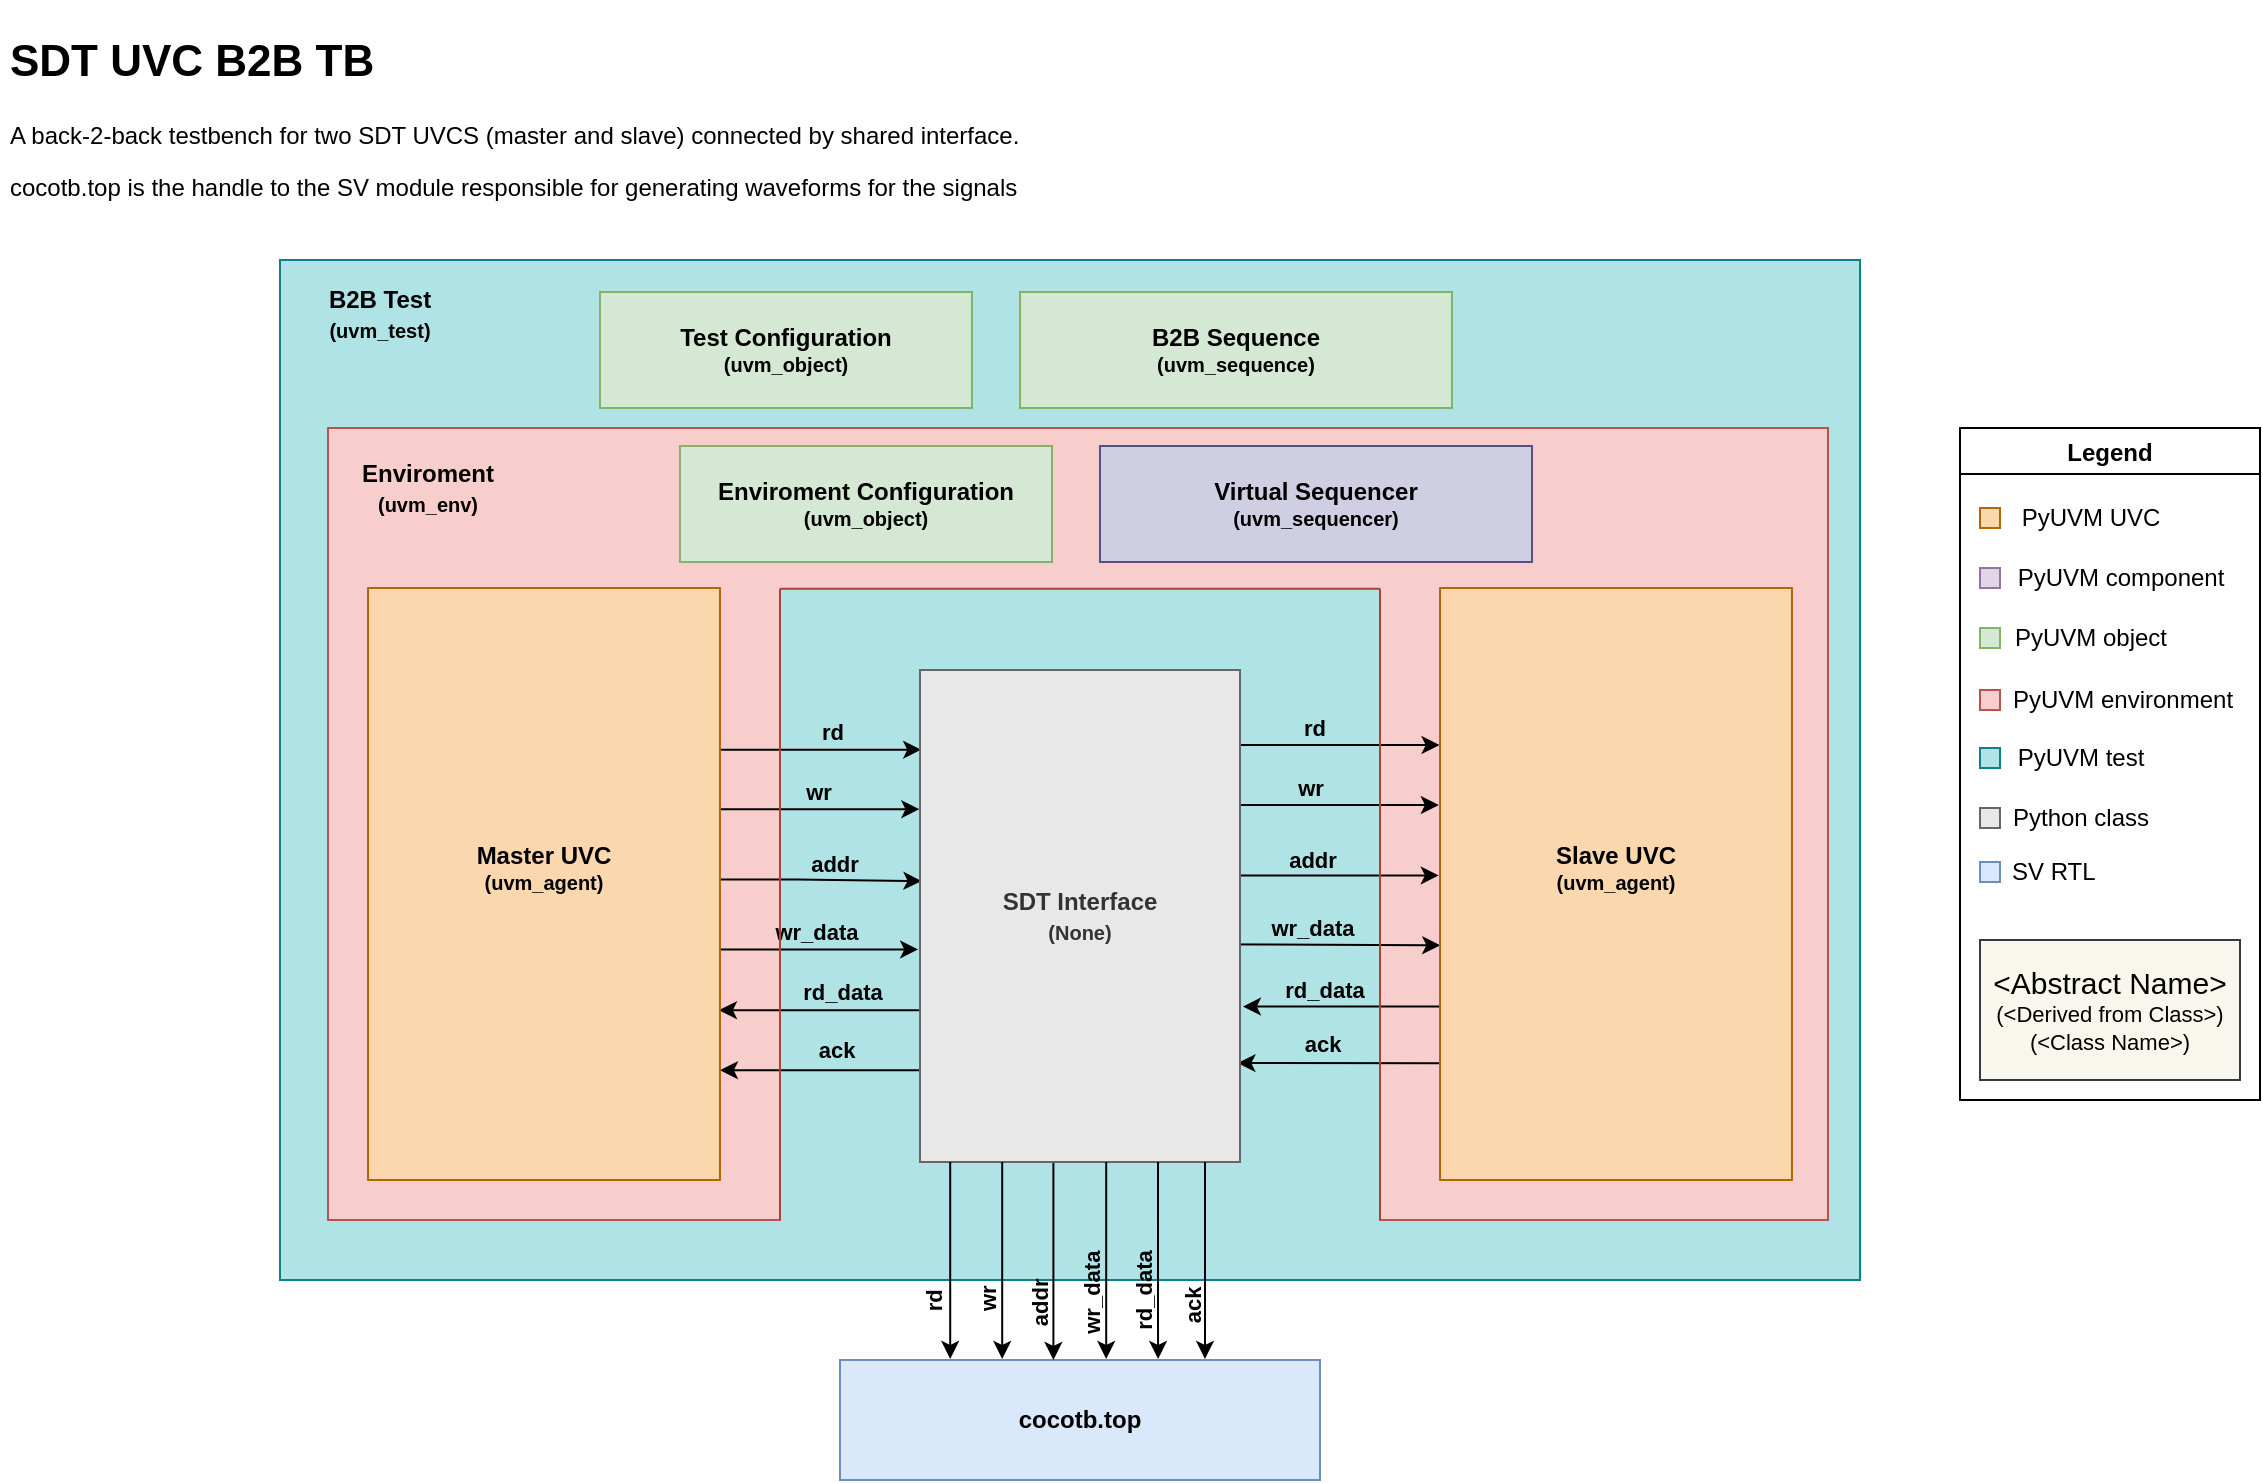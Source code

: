 <mxfile version="16.5.1" type="device" pages="6"><diagram id="D3gDVeL5zNfI0_FnOmUb" name="b2b_tb_v5"><mxGraphModel dx="992" dy="766" grid="1" gridSize="10" guides="1" tooltips="1" connect="1" arrows="1" fold="1" page="1" pageScale="1" pageWidth="1169" pageHeight="827" math="0" shadow="0"><root><mxCell id="FW1r45WG5ZCBnB8YRMQ5-0"/><mxCell id="FW1r45WG5ZCBnB8YRMQ5-1" parent="FW1r45WG5ZCBnB8YRMQ5-0"/><mxCell id="FW1r45WG5ZCBnB8YRMQ5-2" value="" style="rounded=0;whiteSpace=wrap;html=1;fillColor=#b0e3e6;strokeColor=#0e8088;" vertex="1" parent="FW1r45WG5ZCBnB8YRMQ5-1"><mxGeometry x="150" y="160" width="790" height="510" as="geometry"/></mxCell><mxCell id="FW1r45WG5ZCBnB8YRMQ5-3" value="" style="rounded=0;whiteSpace=wrap;html=1;fillColor=#f8cecc;strokeColor=#b85450;" vertex="1" parent="FW1r45WG5ZCBnB8YRMQ5-1"><mxGeometry x="174" y="244" width="750" height="396" as="geometry"/></mxCell><mxCell id="FW1r45WG5ZCBnB8YRMQ5-4" value="" style="rounded=0;whiteSpace=wrap;html=1;fillColor=#b0e3e6;strokeColor=#B0E3E6;" vertex="1" parent="FW1r45WG5ZCBnB8YRMQ5-1"><mxGeometry x="400" y="324.409" width="300" height="316" as="geometry"/></mxCell><mxCell id="FW1r45WG5ZCBnB8YRMQ5-5" value="Enviroment&lt;br&gt;&lt;font style=&quot;font-size: 10px&quot;&gt;(uvm_env)&lt;br&gt;&lt;/font&gt;" style="text;html=1;strokeColor=none;fillColor=none;align=center;verticalAlign=middle;whiteSpace=wrap;rounded=0;fontStyle=1" vertex="1" parent="FW1r45WG5ZCBnB8YRMQ5-1"><mxGeometry x="174" y="244" width="100" height="60" as="geometry"/></mxCell><mxCell id="FW1r45WG5ZCBnB8YRMQ5-6" style="edgeStyle=orthogonalEdgeStyle;rounded=0;orthogonalLoop=1;jettySize=auto;html=1;exitX=1;exitY=0.25;exitDx=0;exitDy=0;entryX=-0.008;entryY=0.283;entryDx=0;entryDy=0;entryPerimeter=0;" edge="1" parent="FW1r45WG5ZCBnB8YRMQ5-1"><mxGeometry relative="1" as="geometry"><mxPoint x="469.72" y="434.618" as="targetPoint"/><mxPoint x="361.46" y="434.6" as="sourcePoint"/><Array as="points"><mxPoint x="470" y="435"/></Array></mxGeometry></mxCell><mxCell id="FW1r45WG5ZCBnB8YRMQ5-7" value="wr" style="edgeLabel;html=1;align=center;verticalAlign=middle;resizable=0;points=[];fontSize=11;labelBackgroundColor=none;fontStyle=1" vertex="1" connectable="0" parent="FW1r45WG5ZCBnB8YRMQ5-6"><mxGeometry x="-0.255" y="1" relative="1" as="geometry"><mxPoint x="17" y="-8" as="offset"/></mxGeometry></mxCell><mxCell id="FW1r45WG5ZCBnB8YRMQ5-8" style="edgeStyle=orthogonalEdgeStyle;rounded=0;orthogonalLoop=1;jettySize=auto;html=1;exitX=0.964;exitY=0.157;exitDx=0;exitDy=0;entryX=-0.015;entryY=0.162;entryDx=0;entryDy=0;entryPerimeter=0;exitPerimeter=0;" edge="1" parent="FW1r45WG5ZCBnB8YRMQ5-1"><mxGeometry relative="1" as="geometry"><mxPoint x="470.6" y="404.852" as="targetPoint"/><mxPoint x="362.996" y="403.622" as="sourcePoint"/><Array as="points"><mxPoint x="365" y="404"/><mxPoint x="365" y="405"/></Array></mxGeometry></mxCell><mxCell id="FW1r45WG5ZCBnB8YRMQ5-9" value="rd" style="edgeLabel;html=1;align=center;verticalAlign=middle;resizable=0;points=[];fontSize=11;labelBackgroundColor=none;fontStyle=1" vertex="1" connectable="0" parent="FW1r45WG5ZCBnB8YRMQ5-8"><mxGeometry x="-0.228" y="1" relative="1" as="geometry"><mxPoint x="22" y="-8" as="offset"/></mxGeometry></mxCell><mxCell id="FW1r45WG5ZCBnB8YRMQ5-10" style="edgeStyle=orthogonalEdgeStyle;rounded=0;orthogonalLoop=1;jettySize=auto;html=1;exitX=1;exitY=0.25;exitDx=0;exitDy=0;entryX=-0.033;entryY=0.429;entryDx=0;entryDy=0;entryPerimeter=0;" edge="1" parent="FW1r45WG5ZCBnB8YRMQ5-1"><mxGeometry relative="1" as="geometry"><mxPoint x="470.72" y="470.534" as="targetPoint"/><mxPoint x="369.46" y="469.76" as="sourcePoint"/><Array as="points"><mxPoint x="409" y="470"/></Array></mxGeometry></mxCell><mxCell id="FW1r45WG5ZCBnB8YRMQ5-11" value="addr" style="edgeLabel;html=1;align=center;verticalAlign=middle;resizable=0;points=[];fontSize=11;labelBackgroundColor=none;fontStyle=1" vertex="1" connectable="0" parent="FW1r45WG5ZCBnB8YRMQ5-10"><mxGeometry x="-0.175" y="1" relative="1" as="geometry"><mxPoint x="15" y="-7" as="offset"/></mxGeometry></mxCell><mxCell id="FW1r45WG5ZCBnB8YRMQ5-12" style="edgeStyle=orthogonalEdgeStyle;rounded=0;orthogonalLoop=1;jettySize=auto;html=1;exitX=1;exitY=0.25;exitDx=0;exitDy=0;endArrow=none;endFill=0;startArrow=classic;startFill=1;entryX=0.006;entryY=0.7;entryDx=0;entryDy=0;entryPerimeter=0;" edge="1" parent="FW1r45WG5ZCBnB8YRMQ5-1"><mxGeometry relative="1" as="geometry"><mxPoint x="495.186" y="537.2" as="targetPoint"/><mxPoint x="369.46" y="535.1" as="sourcePoint"/><Array as="points"><mxPoint x="494.46" y="535"/></Array></mxGeometry></mxCell><mxCell id="FW1r45WG5ZCBnB8YRMQ5-13" value="rd_data" style="edgeLabel;html=1;align=center;verticalAlign=middle;resizable=0;points=[];fontSize=11;labelBackgroundColor=none;fontStyle=1" vertex="1" connectable="0" parent="FW1r45WG5ZCBnB8YRMQ5-12"><mxGeometry x="-0.161" y="3" relative="1" as="geometry"><mxPoint x="8" y="-6" as="offset"/></mxGeometry></mxCell><mxCell id="FW1r45WG5ZCBnB8YRMQ5-14" style="edgeStyle=orthogonalEdgeStyle;rounded=0;orthogonalLoop=1;jettySize=auto;html=1;exitX=1;exitY=0.25;exitDx=0;exitDy=0;endArrow=none;endFill=0;startArrow=classic;startFill=1;" edge="1" parent="FW1r45WG5ZCBnB8YRMQ5-1"><mxGeometry relative="1" as="geometry"><mxPoint x="492.52" y="563" as="targetPoint"/><mxPoint x="369.98" y="565.1" as="sourcePoint"/><Array as="points"><mxPoint x="492.98" y="565"/></Array></mxGeometry></mxCell><mxCell id="FW1r45WG5ZCBnB8YRMQ5-15" value="ack" style="edgeLabel;html=1;align=center;verticalAlign=middle;resizable=0;points=[];fontSize=11;labelBackgroundColor=none;fontStyle=1" vertex="1" connectable="0" parent="FW1r45WG5ZCBnB8YRMQ5-14"><mxGeometry x="0.252" relative="1" as="geometry"><mxPoint x="-20" y="-10" as="offset"/></mxGeometry></mxCell><mxCell id="FW1r45WG5ZCBnB8YRMQ5-16" style="edgeStyle=orthogonalEdgeStyle;rounded=0;orthogonalLoop=1;jettySize=auto;html=1;exitX=1;exitY=0.25;exitDx=0;exitDy=0;entryX=-0.012;entryY=0.568;entryDx=0;entryDy=0;entryPerimeter=0;" edge="1" parent="FW1r45WG5ZCBnB8YRMQ5-1"><mxGeometry relative="1" as="geometry"><mxPoint x="469.08" y="504.728" as="targetPoint"/><mxPoint x="363.46" y="504.76" as="sourcePoint"/><Array as="points"><mxPoint x="440" y="505"/><mxPoint x="440" y="505"/></Array></mxGeometry></mxCell><mxCell id="FW1r45WG5ZCBnB8YRMQ5-17" value="wr_data" style="edgeLabel;html=1;align=center;verticalAlign=middle;resizable=0;points=[];fontSize=11;labelBackgroundColor=none;fontStyle=1" vertex="1" connectable="0" parent="FW1r45WG5ZCBnB8YRMQ5-16"><mxGeometry x="-0.175" y="1" relative="1" as="geometry"><mxPoint x="11" y="-8" as="offset"/></mxGeometry></mxCell><mxCell id="FW1r45WG5ZCBnB8YRMQ5-18" value="" style="rounded=0;whiteSpace=wrap;html=1;fillColor=#fad7ac;strokeColor=#b46504;" vertex="1" parent="FW1r45WG5ZCBnB8YRMQ5-1"><mxGeometry x="194" y="324" width="175.98" height="296" as="geometry"/></mxCell><mxCell id="FW1r45WG5ZCBnB8YRMQ5-19" value="&lt;font style=&quot;font-size: 12px&quot;&gt;Master UVC&lt;/font&gt;&lt;br&gt;&lt;font style=&quot;font-size: 10px&quot;&gt;(uvm_agent)&lt;br&gt;&lt;/font&gt;" style="text;html=1;strokeColor=none;fillColor=none;align=center;verticalAlign=middle;whiteSpace=wrap;rounded=0;fontSize=11;fontStyle=1" vertex="1" parent="FW1r45WG5ZCBnB8YRMQ5-1"><mxGeometry x="239" y="449" width="86" height="30" as="geometry"/></mxCell><mxCell id="FW1r45WG5ZCBnB8YRMQ5-20" value="&lt;font style=&quot;font-size: 12px&quot;&gt;Enviroment Configuration&lt;/font&gt;&lt;br&gt;&lt;font style=&quot;font-size: 10px&quot;&gt;(uvm_object)&lt;br&gt;&lt;/font&gt;" style="rounded=0;whiteSpace=wrap;html=1;fontSize=11;fontStyle=1;fillColor=#d5e8d4;strokeColor=#82b366;" vertex="1" parent="FW1r45WG5ZCBnB8YRMQ5-1"><mxGeometry x="350" y="253" width="186" height="58" as="geometry"/></mxCell><mxCell id="FW1r45WG5ZCBnB8YRMQ5-21" value="&lt;font style=&quot;font-size: 12px&quot;&gt;Virtual Sequencer&lt;/font&gt;&lt;br&gt;&lt;font style=&quot;font-size: 10px&quot;&gt;(uvm_sequencer)&lt;br&gt;&lt;/font&gt;" style="rounded=0;whiteSpace=wrap;html=1;fontSize=11;fontStyle=1;fillColor=#d0cee2;strokeColor=#56517e;" vertex="1" parent="FW1r45WG5ZCBnB8YRMQ5-1"><mxGeometry x="560" y="253" width="216" height="58" as="geometry"/></mxCell><mxCell id="FW1r45WG5ZCBnB8YRMQ5-22" value="B2B Test&lt;br&gt;&lt;font style=&quot;font-size: 10px&quot;&gt;(uvm_test)&lt;br&gt;&lt;/font&gt;" style="text;html=1;strokeColor=none;fillColor=none;align=center;verticalAlign=middle;whiteSpace=wrap;rounded=0;fontStyle=1" vertex="1" parent="FW1r45WG5ZCBnB8YRMQ5-1"><mxGeometry x="140" y="160" width="120" height="54" as="geometry"/></mxCell><mxCell id="FW1r45WG5ZCBnB8YRMQ5-23" value="Legend" style="swimlane;" vertex="1" parent="FW1r45WG5ZCBnB8YRMQ5-1"><mxGeometry x="990" y="244" width="150" height="336" as="geometry"/></mxCell><mxCell id="FW1r45WG5ZCBnB8YRMQ5-24" value="" style="rounded=0;whiteSpace=wrap;html=1;fillColor=#e1d5e7;strokeColor=#9673a6;" vertex="1" parent="FW1r45WG5ZCBnB8YRMQ5-23"><mxGeometry x="10" y="70" width="10" height="10" as="geometry"/></mxCell><mxCell id="FW1r45WG5ZCBnB8YRMQ5-25" value="PyUVM component" style="text;html=1;align=center;verticalAlign=middle;resizable=0;points=[];autosize=1;strokeColor=none;fillColor=none;" vertex="1" parent="FW1r45WG5ZCBnB8YRMQ5-23"><mxGeometry x="20" y="65" width="120" height="20" as="geometry"/></mxCell><mxCell id="FW1r45WG5ZCBnB8YRMQ5-26" value="" style="rounded=0;whiteSpace=wrap;html=1;fillColor=#d5e8d4;strokeColor=#82b366;" vertex="1" parent="FW1r45WG5ZCBnB8YRMQ5-23"><mxGeometry x="10" y="100" width="10" height="10" as="geometry"/></mxCell><mxCell id="FW1r45WG5ZCBnB8YRMQ5-27" value="PyUVM object" style="text;html=1;align=center;verticalAlign=middle;resizable=0;points=[];autosize=1;strokeColor=none;fillColor=none;" vertex="1" parent="FW1r45WG5ZCBnB8YRMQ5-23"><mxGeometry x="20" y="95" width="90" height="20" as="geometry"/></mxCell><mxCell id="FW1r45WG5ZCBnB8YRMQ5-28" value="" style="rounded=0;whiteSpace=wrap;html=1;fillColor=#fad7ac;strokeColor=#b46504;" vertex="1" parent="FW1r45WG5ZCBnB8YRMQ5-23"><mxGeometry x="10" y="40" width="10" height="10" as="geometry"/></mxCell><mxCell id="FW1r45WG5ZCBnB8YRMQ5-29" value="PyUVM UVC" style="text;html=1;align=center;verticalAlign=middle;resizable=0;points=[];autosize=1;strokeColor=none;fillColor=none;" vertex="1" parent="FW1r45WG5ZCBnB8YRMQ5-23"><mxGeometry x="20" y="35" width="90" height="20" as="geometry"/></mxCell><mxCell id="FW1r45WG5ZCBnB8YRMQ5-30" value="&lt;div&gt;&lt;span style=&quot;font-size: 15px&quot;&gt;&amp;lt;Abstract Name&amp;gt; &lt;/span&gt;&lt;font style=&quot;font-size: 11px&quot;&gt;(&amp;lt;Derived from Class&amp;gt;)&lt;/font&gt;&lt;/div&gt;&lt;div&gt;&lt;font style=&quot;font-size: 11px&quot;&gt;(&amp;lt;Class Name&amp;gt;)&lt;/font&gt;&lt;/div&gt;" style="rounded=0;whiteSpace=wrap;html=1;fontSize=11;fillColor=#f9f7ed;strokeColor=#36393d;" vertex="1" parent="FW1r45WG5ZCBnB8YRMQ5-23"><mxGeometry x="10" y="256" width="130" height="70" as="geometry"/></mxCell><mxCell id="FW1r45WG5ZCBnB8YRMQ5-31" value="" style="rounded=0;whiteSpace=wrap;html=1;fillColor=#f8cecc;strokeColor=#b85450;" vertex="1" parent="FW1r45WG5ZCBnB8YRMQ5-23"><mxGeometry x="10" y="131" width="10" height="10" as="geometry"/></mxCell><mxCell id="FW1r45WG5ZCBnB8YRMQ5-32" value="PyUVM environment" style="text;html=1;align=center;verticalAlign=middle;resizable=0;points=[];autosize=1;strokeColor=none;fillColor=none;" vertex="1" parent="FW1r45WG5ZCBnB8YRMQ5-23"><mxGeometry x="16" y="126" width="130" height="20" as="geometry"/></mxCell><mxCell id="FW1r45WG5ZCBnB8YRMQ5-33" value="" style="rounded=0;whiteSpace=wrap;html=1;fillColor=#b0e3e6;strokeColor=#0e8088;" vertex="1" parent="FW1r45WG5ZCBnB8YRMQ5-23"><mxGeometry x="10" y="160" width="10" height="10" as="geometry"/></mxCell><mxCell id="FW1r45WG5ZCBnB8YRMQ5-34" value="" style="rounded=0;whiteSpace=wrap;html=1;fillColor=#E8E8E8;strokeColor=#666666;fontColor=#333333;" vertex="1" parent="FW1r45WG5ZCBnB8YRMQ5-23"><mxGeometry x="10" y="190" width="10" height="10" as="geometry"/></mxCell><mxCell id="FW1r45WG5ZCBnB8YRMQ5-35" value="PyUVM test" style="text;html=1;align=center;verticalAlign=middle;resizable=0;points=[];autosize=1;strokeColor=none;fillColor=none;" vertex="1" parent="FW1r45WG5ZCBnB8YRMQ5-23"><mxGeometry x="20" y="155" width="80" height="20" as="geometry"/></mxCell><mxCell id="FW1r45WG5ZCBnB8YRMQ5-36" value="Python class" style="text;html=1;align=center;verticalAlign=middle;resizable=0;points=[];autosize=1;strokeColor=none;fillColor=none;" vertex="1" parent="FW1r45WG5ZCBnB8YRMQ5-23"><mxGeometry x="20" y="185" width="80" height="20" as="geometry"/></mxCell><mxCell id="FW1r45WG5ZCBnB8YRMQ5-37" value="" style="rounded=0;whiteSpace=wrap;html=1;fillColor=#dae8fc;strokeColor=#6c8ebf;" vertex="1" parent="FW1r45WG5ZCBnB8YRMQ5-23"><mxGeometry x="10" y="217" width="10" height="10" as="geometry"/></mxCell><mxCell id="FW1r45WG5ZCBnB8YRMQ5-38" value="SV RTL" style="text;html=1;align=left;verticalAlign=middle;resizable=0;points=[];autosize=1;strokeColor=none;fillColor=none;" vertex="1" parent="FW1r45WG5ZCBnB8YRMQ5-23"><mxGeometry x="24" y="212" width="60" height="20" as="geometry"/></mxCell><mxCell id="FW1r45WG5ZCBnB8YRMQ5-39" value="&lt;font style=&quot;font-size: 12px&quot;&gt;Test Configuration&lt;/font&gt;&lt;br&gt;&lt;font style=&quot;font-size: 10px&quot;&gt;(uvm_object)&lt;br&gt;&lt;/font&gt;" style="rounded=0;whiteSpace=wrap;html=1;fontSize=11;fontStyle=1;fillColor=#d5e8d4;strokeColor=#82b366;" vertex="1" parent="FW1r45WG5ZCBnB8YRMQ5-1"><mxGeometry x="310" y="176" width="186" height="58" as="geometry"/></mxCell><mxCell id="FW1r45WG5ZCBnB8YRMQ5-40" style="edgeStyle=orthogonalEdgeStyle;rounded=0;orthogonalLoop=1;jettySize=auto;html=1;exitX=1;exitY=0.25;exitDx=0;exitDy=0;entryX=0.071;entryY=0.285;entryDx=0;entryDy=0;entryPerimeter=0;" edge="1" parent="FW1r45WG5ZCBnB8YRMQ5-1"><mxGeometry relative="1" as="geometry"><mxPoint x="729.43" y="432.51" as="targetPoint"/><mxPoint x="599.46" y="432.5" as="sourcePoint"/><Array as="points"/></mxGeometry></mxCell><mxCell id="FW1r45WG5ZCBnB8YRMQ5-41" value="wr" style="edgeLabel;html=1;align=center;verticalAlign=middle;resizable=0;points=[];fontSize=11;labelBackgroundColor=none;fontStyle=1" vertex="1" connectable="0" parent="FW1r45WG5ZCBnB8YRMQ5-40"><mxGeometry x="-0.255" y="1" relative="1" as="geometry"><mxPoint x="17" y="-8" as="offset"/></mxGeometry></mxCell><mxCell id="FW1r45WG5ZCBnB8YRMQ5-42" style="edgeStyle=orthogonalEdgeStyle;rounded=0;orthogonalLoop=1;jettySize=auto;html=1;exitX=0.964;exitY=0.157;exitDx=0;exitDy=0;entryX=0.542;entryY=0.362;entryDx=0;entryDy=0;entryPerimeter=0;exitPerimeter=0;" edge="1" parent="FW1r45WG5ZCBnB8YRMQ5-1"><mxGeometry relative="1" as="geometry"><mxPoint x="729.78" y="402.54" as="targetPoint"/><mxPoint x="599.996" y="401.022" as="sourcePoint"/><Array as="points"><mxPoint x="602.46" y="402.4"/></Array></mxGeometry></mxCell><mxCell id="FW1r45WG5ZCBnB8YRMQ5-43" value="rd" style="edgeLabel;html=1;align=center;verticalAlign=middle;resizable=0;points=[];fontSize=11;labelBackgroundColor=none;fontStyle=1" vertex="1" connectable="0" parent="FW1r45WG5ZCBnB8YRMQ5-42"><mxGeometry x="-0.228" y="1" relative="1" as="geometry"><mxPoint x="18" y="-8" as="offset"/></mxGeometry></mxCell><mxCell id="FW1r45WG5ZCBnB8YRMQ5-44" style="edgeStyle=orthogonalEdgeStyle;rounded=0;orthogonalLoop=1;jettySize=auto;html=1;exitX=1;exitY=0.25;exitDx=0;exitDy=0;entryX=0.014;entryY=0.428;entryDx=0;entryDy=0;entryPerimeter=0;" edge="1" parent="FW1r45WG5ZCBnB8YRMQ5-1"><mxGeometry relative="1" as="geometry"><mxPoint x="729.44" y="467.688" as="targetPoint"/><mxPoint x="603.46" y="467.7" as="sourcePoint"/><Array as="points"><mxPoint x="729" y="467"/></Array></mxGeometry></mxCell><mxCell id="FW1r45WG5ZCBnB8YRMQ5-45" value="addr" style="edgeLabel;html=1;align=center;verticalAlign=middle;resizable=0;points=[];fontSize=11;labelBackgroundColor=none;fontStyle=1" vertex="1" connectable="0" parent="FW1r45WG5ZCBnB8YRMQ5-44"><mxGeometry x="-0.175" y="1" relative="1" as="geometry"><mxPoint x="10" y="-7" as="offset"/></mxGeometry></mxCell><mxCell id="FW1r45WG5ZCBnB8YRMQ5-46" style="edgeStyle=orthogonalEdgeStyle;rounded=0;orthogonalLoop=1;jettySize=auto;html=1;exitX=1.009;exitY=0.684;exitDx=0;exitDy=0;endArrow=none;endFill=0;startArrow=classic;startFill=1;entryX=0.006;entryY=0.7;entryDx=0;entryDy=0;entryPerimeter=0;exitPerimeter=0;" edge="1" parent="FW1r45WG5ZCBnB8YRMQ5-1" source="FW1r45WG5ZCBnB8YRMQ5-52"><mxGeometry relative="1" as="geometry"><mxPoint x="736.186" y="534.6" as="targetPoint"/><mxPoint x="610.46" y="532.5" as="sourcePoint"/><Array as="points"><mxPoint x="736" y="533"/></Array></mxGeometry></mxCell><mxCell id="FW1r45WG5ZCBnB8YRMQ5-47" value="rd_data" style="edgeLabel;html=1;align=center;verticalAlign=middle;resizable=0;points=[];fontSize=11;labelBackgroundColor=none;fontStyle=1" vertex="1" connectable="0" parent="FW1r45WG5ZCBnB8YRMQ5-46"><mxGeometry x="-0.161" y="3" relative="1" as="geometry"><mxPoint x="-4" y="-6" as="offset"/></mxGeometry></mxCell><mxCell id="FW1r45WG5ZCBnB8YRMQ5-48" style="edgeStyle=orthogonalEdgeStyle;rounded=0;orthogonalLoop=1;jettySize=auto;html=1;exitX=0.992;exitY=0.799;exitDx=0;exitDy=0;endArrow=none;endFill=0;startArrow=classic;startFill=1;entryX=-0.033;entryY=0.805;entryDx=0;entryDy=0;entryPerimeter=0;exitPerimeter=0;" edge="1" parent="FW1r45WG5ZCBnB8YRMQ5-1" source="FW1r45WG5ZCBnB8YRMQ5-52"><mxGeometry relative="1" as="geometry"><mxPoint x="732.467" y="560.43" as="targetPoint"/><mxPoint x="611.46" y="562.5" as="sourcePoint"/><Array as="points"><mxPoint x="734" y="562"/><mxPoint x="734" y="560"/></Array></mxGeometry></mxCell><mxCell id="FW1r45WG5ZCBnB8YRMQ5-49" value="ack" style="edgeLabel;html=1;align=center;verticalAlign=middle;resizable=0;points=[];fontSize=11;labelBackgroundColor=none;fontStyle=1" vertex="1" connectable="0" parent="FW1r45WG5ZCBnB8YRMQ5-48"><mxGeometry x="0.252" relative="1" as="geometry"><mxPoint x="-25" y="-10" as="offset"/></mxGeometry></mxCell><mxCell id="FW1r45WG5ZCBnB8YRMQ5-50" style="edgeStyle=orthogonalEdgeStyle;rounded=0;orthogonalLoop=1;jettySize=auto;html=1;exitX=1;exitY=0.25;exitDx=0;exitDy=0;entryX=0.038;entryY=0.57;entryDx=0;entryDy=0;entryPerimeter=0;" edge="1" parent="FW1r45WG5ZCBnB8YRMQ5-1"><mxGeometry relative="1" as="geometry"><mxPoint x="730.12" y="502.62" as="targetPoint"/><mxPoint x="602.46" y="502.16" as="sourcePoint"/><Array as="points"><mxPoint x="642.46" y="502.4"/></Array></mxGeometry></mxCell><mxCell id="FW1r45WG5ZCBnB8YRMQ5-51" value="wr_data" style="edgeLabel;html=1;align=center;verticalAlign=middle;resizable=0;points=[];fontSize=11;labelBackgroundColor=none;fontStyle=1" vertex="1" connectable="0" parent="FW1r45WG5ZCBnB8YRMQ5-50"><mxGeometry x="-0.175" y="1" relative="1" as="geometry"><mxPoint x="11" y="-8" as="offset"/></mxGeometry></mxCell><mxCell id="FW1r45WG5ZCBnB8YRMQ5-52" value="SDT Interface&lt;br&gt;&lt;font style=&quot;font-size: 10px&quot;&gt;(None)&lt;br&gt;&lt;/font&gt;" style="rounded=0;whiteSpace=wrap;html=1;fontStyle=1;fillColor=#E8E8E8;strokeColor=#666666;fontColor=#333333;" vertex="1" parent="FW1r45WG5ZCBnB8YRMQ5-1"><mxGeometry x="470" y="365" width="160" height="246" as="geometry"/></mxCell><mxCell id="FW1r45WG5ZCBnB8YRMQ5-53" value="" style="rounded=0;whiteSpace=wrap;html=1;fontStyle=0;fillColor=#fad7ac;strokeColor=#b46504;" vertex="1" parent="FW1r45WG5ZCBnB8YRMQ5-1"><mxGeometry x="730" y="324" width="175.98" height="296" as="geometry"/></mxCell><mxCell id="FW1r45WG5ZCBnB8YRMQ5-54" value="&lt;font style=&quot;font-size: 12px&quot;&gt;Slave UVC&lt;/font&gt;&lt;br&gt;&lt;font style=&quot;font-size: 10px&quot;&gt;(uvm_agent)&lt;br&gt;&lt;/font&gt;" style="text;html=1;strokeColor=none;fillColor=none;align=center;verticalAlign=middle;whiteSpace=wrap;rounded=0;fontSize=11;fontStyle=1" vertex="1" parent="FW1r45WG5ZCBnB8YRMQ5-1"><mxGeometry x="765.99" y="449" width="104" height="30" as="geometry"/></mxCell><mxCell id="FW1r45WG5ZCBnB8YRMQ5-55" value="&lt;font style=&quot;font-size: 12px&quot;&gt;B2B Sequence&lt;/font&gt;&lt;br&gt;&lt;font style=&quot;font-size: 10px&quot;&gt;(uvm_sequence)&lt;br&gt;&lt;/font&gt;" style="rounded=0;whiteSpace=wrap;html=1;fontSize=11;fontStyle=1;fillColor=#d5e8d4;strokeColor=#82b366;" vertex="1" parent="FW1r45WG5ZCBnB8YRMQ5-1"><mxGeometry x="520" y="176" width="216" height="58" as="geometry"/></mxCell><mxCell id="FW1r45WG5ZCBnB8YRMQ5-56" value="" style="endArrow=none;html=1;rounded=0;entryX=1;entryY=0;entryDx=0;entryDy=0;exitX=1;exitY=1;exitDx=0;exitDy=0;fillColor=#fad9d5;strokeColor=#ae4132;" edge="1" parent="FW1r45WG5ZCBnB8YRMQ5-1" source="FW1r45WG5ZCBnB8YRMQ5-4" target="FW1r45WG5ZCBnB8YRMQ5-4"><mxGeometry width="50" height="50" relative="1" as="geometry"><mxPoint x="723" y="680" as="sourcePoint"/><mxPoint x="710" y="370" as="targetPoint"/><Array as="points"/></mxGeometry></mxCell><mxCell id="FW1r45WG5ZCBnB8YRMQ5-57" value="" style="endArrow=none;html=1;rounded=0;exitX=0;exitY=0;exitDx=0;exitDy=0;entryX=1;entryY=0;entryDx=0;entryDy=0;fillColor=#fad9d5;strokeColor=#ae4132;" edge="1" parent="FW1r45WG5ZCBnB8YRMQ5-1" source="FW1r45WG5ZCBnB8YRMQ5-4" target="FW1r45WG5ZCBnB8YRMQ5-4"><mxGeometry width="50" height="50" relative="1" as="geometry"><mxPoint x="660" y="420" as="sourcePoint"/><mxPoint x="710" y="370" as="targetPoint"/></mxGeometry></mxCell><mxCell id="FW1r45WG5ZCBnB8YRMQ5-58" value="" style="endArrow=none;html=1;rounded=0;exitX=0;exitY=1;exitDx=0;exitDy=0;entryX=0;entryY=0;entryDx=0;entryDy=0;fillColor=#fad9d5;strokeColor=#ae4132;" edge="1" parent="FW1r45WG5ZCBnB8YRMQ5-1" source="FW1r45WG5ZCBnB8YRMQ5-4" target="FW1r45WG5ZCBnB8YRMQ5-4"><mxGeometry width="50" height="50" relative="1" as="geometry"><mxPoint x="660" y="420" as="sourcePoint"/><mxPoint x="710" y="370" as="targetPoint"/></mxGeometry></mxCell><mxCell id="FW1r45WG5ZCBnB8YRMQ5-59" value="&lt;b&gt;cocotb.top&lt;/b&gt;" style="rounded=0;whiteSpace=wrap;html=1;labelBackgroundColor=none;strokeColor=#6c8ebf;fillColor=#dae8fc;" vertex="1" parent="FW1r45WG5ZCBnB8YRMQ5-1"><mxGeometry x="430" y="710" width="240" height="60" as="geometry"/></mxCell><mxCell id="FW1r45WG5ZCBnB8YRMQ5-60" style="edgeStyle=orthogonalEdgeStyle;rounded=0;orthogonalLoop=1;jettySize=auto;html=1;exitX=0.88;exitY=0.998;exitDx=0;exitDy=0;endArrow=classic;endFill=1;startArrow=none;startFill=0;exitPerimeter=0;labelBackgroundColor=none;" edge="1" parent="FW1r45WG5ZCBnB8YRMQ5-1"><mxGeometry relative="1" as="geometry"><mxPoint x="485.07" y="709.49" as="targetPoint"/><mxPoint x="485.1" y="610.998" as="sourcePoint"/><Array as="points"><mxPoint x="485.07" y="709.49"/></Array></mxGeometry></mxCell><mxCell id="FW1r45WG5ZCBnB8YRMQ5-61" value="rd" style="edgeLabel;html=1;align=center;verticalAlign=middle;resizable=0;points=[];fontSize=11;labelBackgroundColor=none;fontStyle=1;horizontal=0;textDirection=ltr;" vertex="1" connectable="0" parent="FW1r45WG5ZCBnB8YRMQ5-60"><mxGeometry x="0.252" relative="1" as="geometry"><mxPoint x="-8" y="8" as="offset"/></mxGeometry></mxCell><mxCell id="FW1r45WG5ZCBnB8YRMQ5-62" style="edgeStyle=orthogonalEdgeStyle;rounded=0;orthogonalLoop=1;jettySize=auto;html=1;exitX=0.88;exitY=0.998;exitDx=0;exitDy=0;endArrow=classic;endFill=1;startArrow=none;startFill=0;exitPerimeter=0;labelBackgroundColor=none;" edge="1" parent="FW1r45WG5ZCBnB8YRMQ5-1"><mxGeometry relative="1" as="geometry"><mxPoint x="511.07" y="709.49" as="targetPoint"/><mxPoint x="511.1" y="610.998" as="sourcePoint"/><Array as="points"><mxPoint x="511.07" y="709.49"/></Array></mxGeometry></mxCell><mxCell id="FW1r45WG5ZCBnB8YRMQ5-63" value="wr" style="edgeLabel;html=1;align=center;verticalAlign=middle;resizable=0;points=[];fontSize=11;labelBackgroundColor=none;fontStyle=1;horizontal=0;" vertex="1" connectable="0" parent="FW1r45WG5ZCBnB8YRMQ5-62"><mxGeometry x="0.252" relative="1" as="geometry"><mxPoint x="-7" y="7" as="offset"/></mxGeometry></mxCell><mxCell id="FW1r45WG5ZCBnB8YRMQ5-64" style="edgeStyle=orthogonalEdgeStyle;rounded=0;orthogonalLoop=1;jettySize=auto;html=1;exitX=0.88;exitY=0.998;exitDx=0;exitDy=0;endArrow=classic;endFill=1;startArrow=none;startFill=0;exitPerimeter=0;labelBackgroundColor=none;" edge="1" parent="FW1r45WG5ZCBnB8YRMQ5-1"><mxGeometry relative="1" as="geometry"><mxPoint x="536.73" y="709.97" as="targetPoint"/><mxPoint x="536.7" y="611.478" as="sourcePoint"/><Array as="points"><mxPoint x="536.73" y="709.97"/></Array></mxGeometry></mxCell><mxCell id="FW1r45WG5ZCBnB8YRMQ5-65" value="addr" style="edgeLabel;html=1;align=center;verticalAlign=middle;resizable=0;points=[];fontSize=11;labelBackgroundColor=none;fontStyle=1;horizontal=0;" vertex="1" connectable="0" parent="FW1r45WG5ZCBnB8YRMQ5-64"><mxGeometry x="0.252" relative="1" as="geometry"><mxPoint x="-7" y="9" as="offset"/></mxGeometry></mxCell><mxCell id="FW1r45WG5ZCBnB8YRMQ5-66" style="edgeStyle=orthogonalEdgeStyle;rounded=0;orthogonalLoop=1;jettySize=auto;html=1;exitX=0.88;exitY=0.998;exitDx=0;exitDy=0;endArrow=classic;endFill=1;startArrow=none;startFill=0;exitPerimeter=0;labelBackgroundColor=none;" edge="1" parent="FW1r45WG5ZCBnB8YRMQ5-1"><mxGeometry relative="1" as="geometry"><mxPoint x="563.07" y="709.49" as="targetPoint"/><mxPoint x="563.1" y="610.998" as="sourcePoint"/><Array as="points"><mxPoint x="563.07" y="709.49"/></Array></mxGeometry></mxCell><mxCell id="FW1r45WG5ZCBnB8YRMQ5-67" value="wr_data" style="edgeLabel;html=1;align=center;verticalAlign=middle;resizable=0;points=[];fontSize=11;labelBackgroundColor=none;fontStyle=1;horizontal=0;" vertex="1" connectable="0" parent="FW1r45WG5ZCBnB8YRMQ5-66"><mxGeometry x="0.252" relative="1" as="geometry"><mxPoint x="-7" y="4" as="offset"/></mxGeometry></mxCell><mxCell id="FW1r45WG5ZCBnB8YRMQ5-68" style="edgeStyle=orthogonalEdgeStyle;rounded=0;orthogonalLoop=1;jettySize=auto;html=1;exitX=0.88;exitY=0.998;exitDx=0;exitDy=0;endArrow=classic;endFill=1;startArrow=none;startFill=0;exitPerimeter=0;labelBackgroundColor=none;" edge="1" parent="FW1r45WG5ZCBnB8YRMQ5-1"><mxGeometry relative="1" as="geometry"><mxPoint x="589.07" y="709.49" as="targetPoint"/><mxPoint x="589.01" y="610.998" as="sourcePoint"/><Array as="points"><mxPoint x="589" y="690"/><mxPoint x="589" y="690"/></Array></mxGeometry></mxCell><mxCell id="FW1r45WG5ZCBnB8YRMQ5-69" value="rd_data" style="edgeLabel;html=1;align=center;verticalAlign=middle;resizable=0;points=[];fontSize=11;labelBackgroundColor=none;fontStyle=1;horizontal=0;" vertex="1" connectable="0" parent="FW1r45WG5ZCBnB8YRMQ5-68"><mxGeometry x="0.252" relative="1" as="geometry"><mxPoint x="-7" y="3" as="offset"/></mxGeometry></mxCell><mxCell id="FW1r45WG5ZCBnB8YRMQ5-70" style="edgeStyle=orthogonalEdgeStyle;rounded=0;orthogonalLoop=1;jettySize=auto;html=1;exitX=0.88;exitY=0.998;exitDx=0;exitDy=0;endArrow=classic;endFill=1;startArrow=none;startFill=0;exitPerimeter=0;labelBackgroundColor=none;" edge="1" parent="FW1r45WG5ZCBnB8YRMQ5-1"><mxGeometry relative="1" as="geometry"><mxPoint x="612.53" y="709.49" as="targetPoint"/><mxPoint x="612.5" y="610.998" as="sourcePoint"/><Array as="points"><mxPoint x="612.53" y="709.49"/></Array></mxGeometry></mxCell><mxCell id="FW1r45WG5ZCBnB8YRMQ5-71" value="ack" style="edgeLabel;html=1;align=center;verticalAlign=middle;resizable=0;points=[];fontSize=11;labelBackgroundColor=none;fontStyle=1;horizontal=0;" vertex="1" connectable="0" parent="FW1r45WG5ZCBnB8YRMQ5-70"><mxGeometry x="0.252" relative="1" as="geometry"><mxPoint x="-6" y="11" as="offset"/></mxGeometry></mxCell><mxCell id="FW1r45WG5ZCBnB8YRMQ5-72" value="&lt;h1&gt;&lt;font style=&quot;font-size: 22px&quot;&gt;SDT UVC B2B TB&lt;/font&gt;&lt;/h1&gt;&lt;p&gt;A back-2-back testbench for two SDT UVCS (master and slave) connected by shared interface.&amp;nbsp;&lt;/p&gt;&lt;p&gt;cocotb.top is the handle to the SV module responsible for generating waveforms for the signals&lt;/p&gt;" style="text;html=1;strokeColor=none;fillColor=none;spacing=5;spacingTop=-20;whiteSpace=wrap;overflow=hidden;rounded=0;labelBackgroundColor=none;" vertex="1" parent="FW1r45WG5ZCBnB8YRMQ5-1"><mxGeometry x="10" y="40" width="558" height="130" as="geometry"/></mxCell></root></mxGraphModel></diagram><diagram id="iJ-N6_uihXeG5unph13W" name="b2b_tb_v4"><mxGraphModel dx="1232" dy="766" grid="1" gridSize="10" guides="1" tooltips="1" connect="1" arrows="1" fold="1" page="1" pageScale="1" pageWidth="1169" pageHeight="827" math="0" shadow="0"><root><mxCell id="UHBr5goRygKQqJlh81zD-0"/><mxCell id="UHBr5goRygKQqJlh81zD-1" parent="UHBr5goRygKQqJlh81zD-0"/><mxCell id="UHBr5goRygKQqJlh81zD-2" value="" style="rounded=0;whiteSpace=wrap;html=1;fillColor=#b0e3e6;strokeColor=#0e8088;" parent="UHBr5goRygKQqJlh81zD-1" vertex="1"><mxGeometry x="150" y="160" width="790" height="510" as="geometry"/></mxCell><mxCell id="UHBr5goRygKQqJlh81zD-3" value="" style="rounded=0;whiteSpace=wrap;html=1;fillColor=#f8cecc;strokeColor=#b85450;" parent="UHBr5goRygKQqJlh81zD-1" vertex="1"><mxGeometry x="174" y="244" width="750" height="396" as="geometry"/></mxCell><mxCell id="UHBr5goRygKQqJlh81zD-4" value="" style="rounded=0;whiteSpace=wrap;html=1;fillColor=#b0e3e6;strokeColor=#B0E3E6;" parent="UHBr5goRygKQqJlh81zD-1" vertex="1"><mxGeometry x="400" y="324" width="300" height="316" as="geometry"/></mxCell><mxCell id="UHBr5goRygKQqJlh81zD-5" value="Enviroment&lt;br&gt;&lt;font style=&quot;font-size: 10px&quot;&gt;(uvm_env)&lt;br&gt;(cl_sdt_b2b_env)&lt;/font&gt;" style="text;html=1;strokeColor=none;fillColor=none;align=center;verticalAlign=middle;whiteSpace=wrap;rounded=0;fontStyle=1" parent="UHBr5goRygKQqJlh81zD-1" vertex="1"><mxGeometry x="174" y="244" width="100" height="60" as="geometry"/></mxCell><mxCell id="UHBr5goRygKQqJlh81zD-6" style="edgeStyle=orthogonalEdgeStyle;rounded=0;orthogonalLoop=1;jettySize=auto;html=1;exitX=1;exitY=0.25;exitDx=0;exitDy=0;entryX=-0.008;entryY=0.283;entryDx=0;entryDy=0;entryPerimeter=0;" parent="UHBr5goRygKQqJlh81zD-1" edge="1"><mxGeometry relative="1" as="geometry"><mxPoint x="469.72" y="434.618" as="targetPoint"/><mxPoint x="361.46" y="435.1" as="sourcePoint"/><Array as="points"><mxPoint x="470" y="435"/></Array></mxGeometry></mxCell><mxCell id="UHBr5goRygKQqJlh81zD-7" value="wr" style="edgeLabel;html=1;align=center;verticalAlign=middle;resizable=0;points=[];fontSize=11;labelBackgroundColor=none;fontStyle=1" parent="UHBr5goRygKQqJlh81zD-6" vertex="1" connectable="0"><mxGeometry x="-0.255" y="1" relative="1" as="geometry"><mxPoint x="17" y="-8" as="offset"/></mxGeometry></mxCell><mxCell id="UHBr5goRygKQqJlh81zD-8" style="edgeStyle=orthogonalEdgeStyle;rounded=0;orthogonalLoop=1;jettySize=auto;html=1;exitX=0.964;exitY=0.157;exitDx=0;exitDy=0;entryX=-0.015;entryY=0.162;entryDx=0;entryDy=0;entryPerimeter=0;exitPerimeter=0;" parent="UHBr5goRygKQqJlh81zD-1" edge="1"><mxGeometry relative="1" as="geometry"><mxPoint x="470.6" y="404.852" as="targetPoint"/><mxPoint x="362.996" y="403.622" as="sourcePoint"/><Array as="points"><mxPoint x="365" y="404"/><mxPoint x="365" y="405"/></Array></mxGeometry></mxCell><mxCell id="UHBr5goRygKQqJlh81zD-9" value="rd" style="edgeLabel;html=1;align=center;verticalAlign=middle;resizable=0;points=[];fontSize=11;labelBackgroundColor=none;fontStyle=1" parent="UHBr5goRygKQqJlh81zD-8" vertex="1" connectable="0"><mxGeometry x="-0.228" y="1" relative="1" as="geometry"><mxPoint x="22" y="-8" as="offset"/></mxGeometry></mxCell><mxCell id="UHBr5goRygKQqJlh81zD-10" style="edgeStyle=orthogonalEdgeStyle;rounded=0;orthogonalLoop=1;jettySize=auto;html=1;exitX=1;exitY=0.25;exitDx=0;exitDy=0;entryX=-0.033;entryY=0.429;entryDx=0;entryDy=0;entryPerimeter=0;" parent="UHBr5goRygKQqJlh81zD-1" edge="1"><mxGeometry relative="1" as="geometry"><mxPoint x="470.72" y="470.534" as="targetPoint"/><mxPoint x="369.46" y="469.76" as="sourcePoint"/><Array as="points"><mxPoint x="409" y="470"/></Array></mxGeometry></mxCell><mxCell id="UHBr5goRygKQqJlh81zD-11" value="addr" style="edgeLabel;html=1;align=center;verticalAlign=middle;resizable=0;points=[];fontSize=11;labelBackgroundColor=none;fontStyle=1" parent="UHBr5goRygKQqJlh81zD-10" vertex="1" connectable="0"><mxGeometry x="-0.175" y="1" relative="1" as="geometry"><mxPoint x="15" y="-7" as="offset"/></mxGeometry></mxCell><mxCell id="UHBr5goRygKQqJlh81zD-12" style="edgeStyle=orthogonalEdgeStyle;rounded=0;orthogonalLoop=1;jettySize=auto;html=1;exitX=1;exitY=0.25;exitDx=0;exitDy=0;endArrow=none;endFill=0;startArrow=classic;startFill=1;entryX=0.006;entryY=0.7;entryDx=0;entryDy=0;entryPerimeter=0;" parent="UHBr5goRygKQqJlh81zD-1" edge="1"><mxGeometry relative="1" as="geometry"><mxPoint x="495.186" y="537.2" as="targetPoint"/><mxPoint x="369.46" y="535.1" as="sourcePoint"/><Array as="points"><mxPoint x="494.46" y="535"/></Array></mxGeometry></mxCell><mxCell id="UHBr5goRygKQqJlh81zD-13" value="rd_data" style="edgeLabel;html=1;align=center;verticalAlign=middle;resizable=0;points=[];fontSize=11;labelBackgroundColor=none;fontStyle=1" parent="UHBr5goRygKQqJlh81zD-12" vertex="1" connectable="0"><mxGeometry x="-0.161" y="3" relative="1" as="geometry"><mxPoint x="8" y="-6" as="offset"/></mxGeometry></mxCell><mxCell id="UHBr5goRygKQqJlh81zD-14" style="edgeStyle=orthogonalEdgeStyle;rounded=0;orthogonalLoop=1;jettySize=auto;html=1;exitX=1;exitY=0.25;exitDx=0;exitDy=0;endArrow=none;endFill=0;startArrow=classic;startFill=1;" parent="UHBr5goRygKQqJlh81zD-1" edge="1"><mxGeometry relative="1" as="geometry"><mxPoint x="492.52" y="563" as="targetPoint"/><mxPoint x="369.98" y="565.1" as="sourcePoint"/><Array as="points"><mxPoint x="492.98" y="565"/></Array></mxGeometry></mxCell><mxCell id="UHBr5goRygKQqJlh81zD-15" value="ack" style="edgeLabel;html=1;align=center;verticalAlign=middle;resizable=0;points=[];fontSize=11;labelBackgroundColor=none;fontStyle=1" parent="UHBr5goRygKQqJlh81zD-14" vertex="1" connectable="0"><mxGeometry x="0.252" relative="1" as="geometry"><mxPoint x="-20" y="-10" as="offset"/></mxGeometry></mxCell><mxCell id="UHBr5goRygKQqJlh81zD-16" style="edgeStyle=orthogonalEdgeStyle;rounded=0;orthogonalLoop=1;jettySize=auto;html=1;exitX=1;exitY=0.25;exitDx=0;exitDy=0;entryX=-0.012;entryY=0.568;entryDx=0;entryDy=0;entryPerimeter=0;" parent="UHBr5goRygKQqJlh81zD-1" edge="1"><mxGeometry relative="1" as="geometry"><mxPoint x="469.08" y="504.728" as="targetPoint"/><mxPoint x="363.46" y="504.76" as="sourcePoint"/><Array as="points"><mxPoint x="440" y="505"/><mxPoint x="440" y="505"/></Array></mxGeometry></mxCell><mxCell id="UHBr5goRygKQqJlh81zD-17" value="wr_data" style="edgeLabel;html=1;align=center;verticalAlign=middle;resizable=0;points=[];fontSize=11;labelBackgroundColor=none;fontStyle=1" parent="UHBr5goRygKQqJlh81zD-16" vertex="1" connectable="0"><mxGeometry x="-0.175" y="1" relative="1" as="geometry"><mxPoint x="11" y="-8" as="offset"/></mxGeometry></mxCell><mxCell id="UHBr5goRygKQqJlh81zD-18" value="" style="rounded=0;whiteSpace=wrap;html=1;fillColor=#fad7ac;strokeColor=#b46504;" parent="UHBr5goRygKQqJlh81zD-1" vertex="1"><mxGeometry x="194" y="324" width="175.98" height="296" as="geometry"/></mxCell><mxCell id="UHBr5goRygKQqJlh81zD-19" value="&lt;font style=&quot;font-size: 12px&quot;&gt;Master UVC&lt;/font&gt;&lt;br&gt;&lt;font style=&quot;font-size: 10px&quot;&gt;(uvm_agent)&lt;br&gt;(cl_sdt_agent)&lt;/font&gt;" style="text;html=1;strokeColor=none;fillColor=none;align=center;verticalAlign=middle;whiteSpace=wrap;rounded=0;fontSize=11;fontStyle=1" parent="UHBr5goRygKQqJlh81zD-1" vertex="1"><mxGeometry x="239" y="449" width="86" height="30" as="geometry"/></mxCell><mxCell id="UHBr5goRygKQqJlh81zD-20" value="&lt;font style=&quot;font-size: 12px&quot;&gt;Enviroment Configuration&lt;/font&gt;&lt;br&gt;&lt;font style=&quot;font-size: 10px&quot;&gt;(uvm_object)&lt;br&gt;(cl_sdt_b2b_config)&lt;/font&gt;" style="rounded=0;whiteSpace=wrap;html=1;fontSize=11;fontStyle=1;fillColor=#d5e8d4;strokeColor=#82b366;" parent="UHBr5goRygKQqJlh81zD-1" vertex="1"><mxGeometry x="350" y="253" width="186" height="58" as="geometry"/></mxCell><mxCell id="UHBr5goRygKQqJlh81zD-21" value="&lt;font style=&quot;font-size: 12px&quot;&gt;Virtual Sequencer&lt;/font&gt;&lt;br&gt;&lt;font style=&quot;font-size: 10px&quot;&gt;(uvm_sequencer)&lt;br&gt;(cl_sdt_b2b_virtual_sequencer)&lt;/font&gt;" style="rounded=0;whiteSpace=wrap;html=1;fontSize=11;fontStyle=1;fillColor=#d0cee2;strokeColor=#56517e;" parent="UHBr5goRygKQqJlh81zD-1" vertex="1"><mxGeometry x="560" y="253" width="216" height="58" as="geometry"/></mxCell><mxCell id="UHBr5goRygKQqJlh81zD-22" value="B2B Test&lt;br&gt;&lt;font style=&quot;font-size: 10px&quot;&gt;(cl_sdt_b2b_base_test)&lt;br&gt;(cl_sdt_b2b_test)&lt;/font&gt;" style="text;html=1;strokeColor=none;fillColor=none;align=center;verticalAlign=middle;whiteSpace=wrap;rounded=0;fontStyle=1" parent="UHBr5goRygKQqJlh81zD-1" vertex="1"><mxGeometry x="150" y="160" width="120" height="54" as="geometry"/></mxCell><mxCell id="UHBr5goRygKQqJlh81zD-23" value="Legend" style="swimlane;" parent="UHBr5goRygKQqJlh81zD-1" vertex="1"><mxGeometry x="990" y="244" width="150" height="336" as="geometry"/></mxCell><mxCell id="UHBr5goRygKQqJlh81zD-24" value="" style="rounded=0;whiteSpace=wrap;html=1;fillColor=#e1d5e7;strokeColor=#9673a6;" parent="UHBr5goRygKQqJlh81zD-23" vertex="1"><mxGeometry x="10" y="70" width="10" height="10" as="geometry"/></mxCell><mxCell id="UHBr5goRygKQqJlh81zD-25" value="PyUVM component" style="text;html=1;align=center;verticalAlign=middle;resizable=0;points=[];autosize=1;strokeColor=none;fillColor=none;" parent="UHBr5goRygKQqJlh81zD-23" vertex="1"><mxGeometry x="20" y="65" width="120" height="20" as="geometry"/></mxCell><mxCell id="UHBr5goRygKQqJlh81zD-26" value="" style="rounded=0;whiteSpace=wrap;html=1;fillColor=#d5e8d4;strokeColor=#82b366;" parent="UHBr5goRygKQqJlh81zD-23" vertex="1"><mxGeometry x="10" y="100" width="10" height="10" as="geometry"/></mxCell><mxCell id="UHBr5goRygKQqJlh81zD-27" value="PyUVM object" style="text;html=1;align=center;verticalAlign=middle;resizable=0;points=[];autosize=1;strokeColor=none;fillColor=none;" parent="UHBr5goRygKQqJlh81zD-23" vertex="1"><mxGeometry x="20" y="95" width="90" height="20" as="geometry"/></mxCell><mxCell id="UHBr5goRygKQqJlh81zD-28" value="" style="rounded=0;whiteSpace=wrap;html=1;fillColor=#fad7ac;strokeColor=#b46504;" parent="UHBr5goRygKQqJlh81zD-23" vertex="1"><mxGeometry x="10" y="40" width="10" height="10" as="geometry"/></mxCell><mxCell id="UHBr5goRygKQqJlh81zD-29" value="PyUVM UVC" style="text;html=1;align=center;verticalAlign=middle;resizable=0;points=[];autosize=1;strokeColor=none;fillColor=none;" parent="UHBr5goRygKQqJlh81zD-23" vertex="1"><mxGeometry x="20" y="35" width="90" height="20" as="geometry"/></mxCell><mxCell id="UHBr5goRygKQqJlh81zD-30" value="&lt;div&gt;&lt;span style=&quot;font-size: 15px&quot;&gt;&amp;lt;Abstract Name&amp;gt; &lt;/span&gt;&lt;font style=&quot;font-size: 11px&quot;&gt;(&amp;lt;Derived from Class&amp;gt;)&lt;/font&gt;&lt;/div&gt;&lt;div&gt;&lt;font style=&quot;font-size: 11px&quot;&gt;(&amp;lt;Class Name&amp;gt;)&lt;/font&gt;&lt;/div&gt;" style="rounded=0;whiteSpace=wrap;html=1;fontSize=11;fillColor=#f9f7ed;strokeColor=#36393d;" parent="UHBr5goRygKQqJlh81zD-23" vertex="1"><mxGeometry x="10" y="256" width="130" height="70" as="geometry"/></mxCell><mxCell id="UHBr5goRygKQqJlh81zD-31" value="" style="rounded=0;whiteSpace=wrap;html=1;fillColor=#f8cecc;strokeColor=#b85450;" parent="UHBr5goRygKQqJlh81zD-23" vertex="1"><mxGeometry x="10" y="131" width="10" height="10" as="geometry"/></mxCell><mxCell id="UHBr5goRygKQqJlh81zD-32" value="PyUVM environment" style="text;html=1;align=center;verticalAlign=middle;resizable=0;points=[];autosize=1;strokeColor=none;fillColor=none;" parent="UHBr5goRygKQqJlh81zD-23" vertex="1"><mxGeometry x="16" y="126" width="130" height="20" as="geometry"/></mxCell><mxCell id="UHBr5goRygKQqJlh81zD-33" value="" style="rounded=0;whiteSpace=wrap;html=1;fillColor=#b0e3e6;strokeColor=#0e8088;" parent="UHBr5goRygKQqJlh81zD-23" vertex="1"><mxGeometry x="10" y="160" width="10" height="10" as="geometry"/></mxCell><mxCell id="UHBr5goRygKQqJlh81zD-34" value="" style="rounded=0;whiteSpace=wrap;html=1;fillColor=#E8E8E8;strokeColor=#666666;fontColor=#333333;" parent="UHBr5goRygKQqJlh81zD-23" vertex="1"><mxGeometry x="10" y="190" width="10" height="10" as="geometry"/></mxCell><mxCell id="UHBr5goRygKQqJlh81zD-35" value="PyUVM test" style="text;html=1;align=center;verticalAlign=middle;resizable=0;points=[];autosize=1;strokeColor=none;fillColor=none;" parent="UHBr5goRygKQqJlh81zD-23" vertex="1"><mxGeometry x="20" y="155" width="80" height="20" as="geometry"/></mxCell><mxCell id="UHBr5goRygKQqJlh81zD-36" value="Python class" style="text;html=1;align=center;verticalAlign=middle;resizable=0;points=[];autosize=1;strokeColor=none;fillColor=none;" parent="UHBr5goRygKQqJlh81zD-23" vertex="1"><mxGeometry x="20" y="185" width="80" height="20" as="geometry"/></mxCell><mxCell id="UHBr5goRygKQqJlh81zD-37" value="" style="rounded=0;whiteSpace=wrap;html=1;fillColor=#dae8fc;strokeColor=#6c8ebf;" parent="UHBr5goRygKQqJlh81zD-23" vertex="1"><mxGeometry x="10" y="217" width="10" height="10" as="geometry"/></mxCell><mxCell id="UHBr5goRygKQqJlh81zD-38" value="SV RTL" style="text;html=1;align=left;verticalAlign=middle;resizable=0;points=[];autosize=1;strokeColor=none;fillColor=none;" parent="UHBr5goRygKQqJlh81zD-23" vertex="1"><mxGeometry x="24" y="212" width="60" height="20" as="geometry"/></mxCell><mxCell id="UHBr5goRygKQqJlh81zD-39" value="&lt;font style=&quot;font-size: 12px&quot;&gt;Test Configuration&lt;/font&gt;&lt;br&gt;&lt;font style=&quot;font-size: 10px&quot;&gt;(uvm_object)&lt;br&gt;(cl_sdt_b2b_config)&lt;/font&gt;" style="rounded=0;whiteSpace=wrap;html=1;fontSize=11;fontStyle=1;fillColor=#d5e8d4;strokeColor=#82b366;" parent="UHBr5goRygKQqJlh81zD-1" vertex="1"><mxGeometry x="310" y="176" width="186" height="58" as="geometry"/></mxCell><mxCell id="UHBr5goRygKQqJlh81zD-40" style="edgeStyle=orthogonalEdgeStyle;rounded=0;orthogonalLoop=1;jettySize=auto;html=1;exitX=1;exitY=0.25;exitDx=0;exitDy=0;entryX=0.071;entryY=0.285;entryDx=0;entryDy=0;entryPerimeter=0;" parent="UHBr5goRygKQqJlh81zD-1" edge="1"><mxGeometry relative="1" as="geometry"><mxPoint x="729.43" y="432.51" as="targetPoint"/><mxPoint x="599.46" y="432.5" as="sourcePoint"/><Array as="points"/></mxGeometry></mxCell><mxCell id="UHBr5goRygKQqJlh81zD-41" value="wr" style="edgeLabel;html=1;align=center;verticalAlign=middle;resizable=0;points=[];fontSize=11;labelBackgroundColor=none;fontStyle=1" parent="UHBr5goRygKQqJlh81zD-40" vertex="1" connectable="0"><mxGeometry x="-0.255" y="1" relative="1" as="geometry"><mxPoint x="17" y="-8" as="offset"/></mxGeometry></mxCell><mxCell id="UHBr5goRygKQqJlh81zD-42" style="edgeStyle=orthogonalEdgeStyle;rounded=0;orthogonalLoop=1;jettySize=auto;html=1;exitX=0.964;exitY=0.157;exitDx=0;exitDy=0;entryX=0.542;entryY=0.362;entryDx=0;entryDy=0;entryPerimeter=0;exitPerimeter=0;" parent="UHBr5goRygKQqJlh81zD-1" edge="1"><mxGeometry relative="1" as="geometry"><mxPoint x="729.78" y="402.54" as="targetPoint"/><mxPoint x="599.996" y="401.022" as="sourcePoint"/><Array as="points"><mxPoint x="602.46" y="402.4"/></Array></mxGeometry></mxCell><mxCell id="UHBr5goRygKQqJlh81zD-43" value="rd" style="edgeLabel;html=1;align=center;verticalAlign=middle;resizable=0;points=[];fontSize=11;labelBackgroundColor=none;fontStyle=1" parent="UHBr5goRygKQqJlh81zD-42" vertex="1" connectable="0"><mxGeometry x="-0.228" y="1" relative="1" as="geometry"><mxPoint x="18" y="-8" as="offset"/></mxGeometry></mxCell><mxCell id="UHBr5goRygKQqJlh81zD-44" style="edgeStyle=orthogonalEdgeStyle;rounded=0;orthogonalLoop=1;jettySize=auto;html=1;exitX=1;exitY=0.25;exitDx=0;exitDy=0;entryX=0.014;entryY=0.428;entryDx=0;entryDy=0;entryPerimeter=0;" parent="UHBr5goRygKQqJlh81zD-1" edge="1"><mxGeometry relative="1" as="geometry"><mxPoint x="729.44" y="467.688" as="targetPoint"/><mxPoint x="603.46" y="467.16" as="sourcePoint"/><Array as="points"><mxPoint x="729" y="467"/></Array></mxGeometry></mxCell><mxCell id="UHBr5goRygKQqJlh81zD-45" value="addr" style="edgeLabel;html=1;align=center;verticalAlign=middle;resizable=0;points=[];fontSize=11;labelBackgroundColor=none;fontStyle=1" parent="UHBr5goRygKQqJlh81zD-44" vertex="1" connectable="0"><mxGeometry x="-0.175" y="1" relative="1" as="geometry"><mxPoint x="10" y="-7" as="offset"/></mxGeometry></mxCell><mxCell id="UHBr5goRygKQqJlh81zD-46" style="edgeStyle=orthogonalEdgeStyle;rounded=0;orthogonalLoop=1;jettySize=auto;html=1;exitX=1.009;exitY=0.684;exitDx=0;exitDy=0;endArrow=none;endFill=0;startArrow=classic;startFill=1;entryX=0.006;entryY=0.7;entryDx=0;entryDy=0;entryPerimeter=0;exitPerimeter=0;" parent="UHBr5goRygKQqJlh81zD-1" source="UHBr5goRygKQqJlh81zD-52" edge="1"><mxGeometry relative="1" as="geometry"><mxPoint x="736.186" y="534.6" as="targetPoint"/><mxPoint x="610.46" y="532.5" as="sourcePoint"/><Array as="points"><mxPoint x="736" y="533"/></Array></mxGeometry></mxCell><mxCell id="UHBr5goRygKQqJlh81zD-47" value="rd_data" style="edgeLabel;html=1;align=center;verticalAlign=middle;resizable=0;points=[];fontSize=11;labelBackgroundColor=none;fontStyle=1" parent="UHBr5goRygKQqJlh81zD-46" vertex="1" connectable="0"><mxGeometry x="-0.161" y="3" relative="1" as="geometry"><mxPoint x="-4" y="-6" as="offset"/></mxGeometry></mxCell><mxCell id="UHBr5goRygKQqJlh81zD-48" style="edgeStyle=orthogonalEdgeStyle;rounded=0;orthogonalLoop=1;jettySize=auto;html=1;exitX=0.992;exitY=0.799;exitDx=0;exitDy=0;endArrow=none;endFill=0;startArrow=classic;startFill=1;entryX=-0.033;entryY=0.805;entryDx=0;entryDy=0;entryPerimeter=0;exitPerimeter=0;" parent="UHBr5goRygKQqJlh81zD-1" source="UHBr5goRygKQqJlh81zD-52" edge="1"><mxGeometry relative="1" as="geometry"><mxPoint x="732.467" y="560.43" as="targetPoint"/><mxPoint x="611.46" y="562.5" as="sourcePoint"/><Array as="points"><mxPoint x="734" y="562"/><mxPoint x="734" y="560"/></Array></mxGeometry></mxCell><mxCell id="UHBr5goRygKQqJlh81zD-49" value="ack" style="edgeLabel;html=1;align=center;verticalAlign=middle;resizable=0;points=[];fontSize=11;labelBackgroundColor=none;fontStyle=1" parent="UHBr5goRygKQqJlh81zD-48" vertex="1" connectable="0"><mxGeometry x="0.252" relative="1" as="geometry"><mxPoint x="-25" y="-10" as="offset"/></mxGeometry></mxCell><mxCell id="UHBr5goRygKQqJlh81zD-50" style="edgeStyle=orthogonalEdgeStyle;rounded=0;orthogonalLoop=1;jettySize=auto;html=1;exitX=1;exitY=0.25;exitDx=0;exitDy=0;entryX=0.038;entryY=0.57;entryDx=0;entryDy=0;entryPerimeter=0;" parent="UHBr5goRygKQqJlh81zD-1" edge="1"><mxGeometry relative="1" as="geometry"><mxPoint x="730.12" y="502.62" as="targetPoint"/><mxPoint x="602.46" y="502.16" as="sourcePoint"/><Array as="points"><mxPoint x="642.46" y="502.4"/></Array></mxGeometry></mxCell><mxCell id="UHBr5goRygKQqJlh81zD-51" value="wr_data" style="edgeLabel;html=1;align=center;verticalAlign=middle;resizable=0;points=[];fontSize=11;labelBackgroundColor=none;fontStyle=1" parent="UHBr5goRygKQqJlh81zD-50" vertex="1" connectable="0"><mxGeometry x="-0.175" y="1" relative="1" as="geometry"><mxPoint x="11" y="-8" as="offset"/></mxGeometry></mxCell><mxCell id="UHBr5goRygKQqJlh81zD-52" value="SDT Interface&lt;br&gt;&lt;font style=&quot;font-size: 10px&quot;&gt;(None)&lt;br&gt;(cl_sdt_interface)&lt;/font&gt;" style="rounded=0;whiteSpace=wrap;html=1;fontStyle=1;fillColor=#E8E8E8;strokeColor=#666666;fontColor=#333333;" parent="UHBr5goRygKQqJlh81zD-1" vertex="1"><mxGeometry x="470" y="365" width="160" height="246" as="geometry"/></mxCell><mxCell id="UHBr5goRygKQqJlh81zD-53" value="" style="rounded=0;whiteSpace=wrap;html=1;fontStyle=0;fillColor=#fad7ac;strokeColor=#b46504;" parent="UHBr5goRygKQqJlh81zD-1" vertex="1"><mxGeometry x="730" y="324" width="175.98" height="296" as="geometry"/></mxCell><mxCell id="UHBr5goRygKQqJlh81zD-54" value="&lt;font style=&quot;font-size: 12px&quot;&gt;Slave UVC&lt;/font&gt;&lt;br&gt;&lt;font style=&quot;font-size: 10px&quot;&gt;(uvm_agent)&lt;br&gt;(cl_sdt_agent)&lt;/font&gt;" style="text;html=1;strokeColor=none;fillColor=none;align=center;verticalAlign=middle;whiteSpace=wrap;rounded=0;fontSize=11;fontStyle=1" parent="UHBr5goRygKQqJlh81zD-1" vertex="1"><mxGeometry x="765.99" y="449" width="104" height="30" as="geometry"/></mxCell><mxCell id="UHBr5goRygKQqJlh81zD-55" value="&lt;font style=&quot;font-size: 12px&quot;&gt;B2B Sequence&lt;/font&gt;&lt;br&gt;&lt;font style=&quot;font-size: 10px&quot;&gt;(cl_sdt_base_sequence)&lt;br&gt;(cl_sdt_b2b_sequence)&lt;/font&gt;" style="rounded=0;whiteSpace=wrap;html=1;fontSize=11;fontStyle=1;fillColor=#d5e8d4;strokeColor=#82b366;" parent="UHBr5goRygKQqJlh81zD-1" vertex="1"><mxGeometry x="520" y="176" width="216" height="58" as="geometry"/></mxCell><mxCell id="UHBr5goRygKQqJlh81zD-56" value="" style="endArrow=none;html=1;rounded=0;entryX=1;entryY=0;entryDx=0;entryDy=0;exitX=1;exitY=1;exitDx=0;exitDy=0;fillColor=#fad9d5;strokeColor=#ae4132;" parent="UHBr5goRygKQqJlh81zD-1" source="UHBr5goRygKQqJlh81zD-4" target="UHBr5goRygKQqJlh81zD-4" edge="1"><mxGeometry width="50" height="50" relative="1" as="geometry"><mxPoint x="723" y="680" as="sourcePoint"/><mxPoint x="710" y="370" as="targetPoint"/><Array as="points"/></mxGeometry></mxCell><mxCell id="UHBr5goRygKQqJlh81zD-57" value="" style="endArrow=none;html=1;rounded=0;exitX=0;exitY=0;exitDx=0;exitDy=0;entryX=1;entryY=0;entryDx=0;entryDy=0;fillColor=#fad9d5;strokeColor=#ae4132;" parent="UHBr5goRygKQqJlh81zD-1" source="UHBr5goRygKQqJlh81zD-4" target="UHBr5goRygKQqJlh81zD-4" edge="1"><mxGeometry width="50" height="50" relative="1" as="geometry"><mxPoint x="660" y="420" as="sourcePoint"/><mxPoint x="710" y="370" as="targetPoint"/></mxGeometry></mxCell><mxCell id="UHBr5goRygKQqJlh81zD-58" value="" style="endArrow=none;html=1;rounded=0;exitX=0;exitY=1;exitDx=0;exitDy=0;entryX=0;entryY=0;entryDx=0;entryDy=0;fillColor=#fad9d5;strokeColor=#ae4132;" parent="UHBr5goRygKQqJlh81zD-1" source="UHBr5goRygKQqJlh81zD-4" target="UHBr5goRygKQqJlh81zD-4" edge="1"><mxGeometry width="50" height="50" relative="1" as="geometry"><mxPoint x="660" y="420" as="sourcePoint"/><mxPoint x="710" y="370" as="targetPoint"/></mxGeometry></mxCell><mxCell id="UHBr5goRygKQqJlh81zD-59" value="&lt;b&gt;cocotb.top&lt;/b&gt;" style="rounded=0;whiteSpace=wrap;html=1;labelBackgroundColor=none;strokeColor=#6c8ebf;fillColor=#dae8fc;" parent="UHBr5goRygKQqJlh81zD-1" vertex="1"><mxGeometry x="430" y="710" width="240" height="60" as="geometry"/></mxCell><mxCell id="UHBr5goRygKQqJlh81zD-60" style="edgeStyle=orthogonalEdgeStyle;rounded=0;orthogonalLoop=1;jettySize=auto;html=1;exitX=0.88;exitY=0.998;exitDx=0;exitDy=0;endArrow=classic;endFill=1;startArrow=none;startFill=0;exitPerimeter=0;labelBackgroundColor=none;" parent="UHBr5goRygKQqJlh81zD-1" edge="1"><mxGeometry relative="1" as="geometry"><mxPoint x="485.07" y="709.49" as="targetPoint"/><mxPoint x="485.01" y="610.998" as="sourcePoint"/><Array as="points"><mxPoint x="485.07" y="709.49"/></Array></mxGeometry></mxCell><mxCell id="UHBr5goRygKQqJlh81zD-61" value="rd" style="edgeLabel;html=1;align=center;verticalAlign=middle;resizable=0;points=[];fontSize=11;labelBackgroundColor=none;fontStyle=1;horizontal=0;textDirection=ltr;" parent="UHBr5goRygKQqJlh81zD-60" vertex="1" connectable="0"><mxGeometry x="0.252" relative="1" as="geometry"><mxPoint x="-8" y="8" as="offset"/></mxGeometry></mxCell><mxCell id="UHBr5goRygKQqJlh81zD-62" style="edgeStyle=orthogonalEdgeStyle;rounded=0;orthogonalLoop=1;jettySize=auto;html=1;exitX=0.88;exitY=0.998;exitDx=0;exitDy=0;endArrow=classic;endFill=1;startArrow=none;startFill=0;exitPerimeter=0;labelBackgroundColor=none;" parent="UHBr5goRygKQqJlh81zD-1" edge="1"><mxGeometry relative="1" as="geometry"><mxPoint x="511.07" y="709.49" as="targetPoint"/><mxPoint x="511.01" y="610.998" as="sourcePoint"/><Array as="points"><mxPoint x="511.07" y="709.49"/></Array></mxGeometry></mxCell><mxCell id="UHBr5goRygKQqJlh81zD-63" value="wr" style="edgeLabel;html=1;align=center;verticalAlign=middle;resizable=0;points=[];fontSize=11;labelBackgroundColor=none;fontStyle=1;horizontal=0;" parent="UHBr5goRygKQqJlh81zD-62" vertex="1" connectable="0"><mxGeometry x="0.252" relative="1" as="geometry"><mxPoint x="-7" y="7" as="offset"/></mxGeometry></mxCell><mxCell id="UHBr5goRygKQqJlh81zD-64" style="edgeStyle=orthogonalEdgeStyle;rounded=0;orthogonalLoop=1;jettySize=auto;html=1;exitX=0.88;exitY=0.998;exitDx=0;exitDy=0;endArrow=classic;endFill=1;startArrow=none;startFill=0;exitPerimeter=0;labelBackgroundColor=none;" parent="UHBr5goRygKQqJlh81zD-1" edge="1"><mxGeometry relative="1" as="geometry"><mxPoint x="536.73" y="709.97" as="targetPoint"/><mxPoint x="536.67" y="611.478" as="sourcePoint"/><Array as="points"><mxPoint x="536.73" y="709.97"/></Array></mxGeometry></mxCell><mxCell id="UHBr5goRygKQqJlh81zD-65" value="addr" style="edgeLabel;html=1;align=center;verticalAlign=middle;resizable=0;points=[];fontSize=11;labelBackgroundColor=none;fontStyle=1;horizontal=0;" parent="UHBr5goRygKQqJlh81zD-64" vertex="1" connectable="0"><mxGeometry x="0.252" relative="1" as="geometry"><mxPoint x="-7" y="9" as="offset"/></mxGeometry></mxCell><mxCell id="UHBr5goRygKQqJlh81zD-66" style="edgeStyle=orthogonalEdgeStyle;rounded=0;orthogonalLoop=1;jettySize=auto;html=1;exitX=0.88;exitY=0.998;exitDx=0;exitDy=0;endArrow=classic;endFill=1;startArrow=none;startFill=0;exitPerimeter=0;labelBackgroundColor=none;" parent="UHBr5goRygKQqJlh81zD-1" edge="1"><mxGeometry relative="1" as="geometry"><mxPoint x="563.07" y="709.49" as="targetPoint"/><mxPoint x="563.01" y="610.998" as="sourcePoint"/><Array as="points"><mxPoint x="563.07" y="709.49"/></Array></mxGeometry></mxCell><mxCell id="UHBr5goRygKQqJlh81zD-67" value="wr_data" style="edgeLabel;html=1;align=center;verticalAlign=middle;resizable=0;points=[];fontSize=11;labelBackgroundColor=none;fontStyle=1;horizontal=0;" parent="UHBr5goRygKQqJlh81zD-66" vertex="1" connectable="0"><mxGeometry x="0.252" relative="1" as="geometry"><mxPoint x="-7" y="4" as="offset"/></mxGeometry></mxCell><mxCell id="UHBr5goRygKQqJlh81zD-68" style="edgeStyle=orthogonalEdgeStyle;rounded=0;orthogonalLoop=1;jettySize=auto;html=1;exitX=0.88;exitY=0.998;exitDx=0;exitDy=0;endArrow=classic;endFill=1;startArrow=none;startFill=0;exitPerimeter=0;labelBackgroundColor=none;" parent="UHBr5goRygKQqJlh81zD-1" edge="1"><mxGeometry relative="1" as="geometry"><mxPoint x="589.07" y="709.49" as="targetPoint"/><mxPoint x="589.01" y="610.998" as="sourcePoint"/><Array as="points"><mxPoint x="589" y="690"/><mxPoint x="589" y="690"/></Array></mxGeometry></mxCell><mxCell id="UHBr5goRygKQqJlh81zD-69" value="rd_data" style="edgeLabel;html=1;align=center;verticalAlign=middle;resizable=0;points=[];fontSize=11;labelBackgroundColor=none;fontStyle=1;horizontal=0;" parent="UHBr5goRygKQqJlh81zD-68" vertex="1" connectable="0"><mxGeometry x="0.252" relative="1" as="geometry"><mxPoint x="-7" y="3" as="offset"/></mxGeometry></mxCell><mxCell id="UHBr5goRygKQqJlh81zD-70" style="edgeStyle=orthogonalEdgeStyle;rounded=0;orthogonalLoop=1;jettySize=auto;html=1;exitX=0.88;exitY=0.998;exitDx=0;exitDy=0;endArrow=classic;endFill=1;startArrow=none;startFill=0;exitPerimeter=0;labelBackgroundColor=none;" parent="UHBr5goRygKQqJlh81zD-1" edge="1"><mxGeometry relative="1" as="geometry"><mxPoint x="612.53" y="709.49" as="targetPoint"/><mxPoint x="612.47" y="610.998" as="sourcePoint"/><Array as="points"><mxPoint x="612.53" y="709.49"/></Array></mxGeometry></mxCell><mxCell id="UHBr5goRygKQqJlh81zD-71" value="ack" style="edgeLabel;html=1;align=center;verticalAlign=middle;resizable=0;points=[];fontSize=11;labelBackgroundColor=none;fontStyle=1;horizontal=0;" parent="UHBr5goRygKQqJlh81zD-70" vertex="1" connectable="0"><mxGeometry x="0.252" relative="1" as="geometry"><mxPoint x="-6" y="11" as="offset"/></mxGeometry></mxCell><mxCell id="UHBr5goRygKQqJlh81zD-72" value="&lt;h1&gt;&lt;font style=&quot;font-size: 22px&quot;&gt;SDT UVC B2B TB&lt;/font&gt;&lt;/h1&gt;&lt;p&gt;A back-2-back testbench for two SDT UVCS (master and slave) connected by shared interface.&amp;nbsp;&lt;/p&gt;&lt;p&gt;cocotb.top is the handle to the SV module responsible for generating waveforms for the signals&lt;/p&gt;" style="text;html=1;strokeColor=none;fillColor=none;spacing=5;spacingTop=-20;whiteSpace=wrap;overflow=hidden;rounded=0;labelBackgroundColor=none;" parent="UHBr5goRygKQqJlh81zD-1" vertex="1"><mxGeometry x="10" y="40" width="558" height="130" as="geometry"/></mxCell></root></mxGraphModel></diagram><diagram id="Pw2YATJrC2ntLZeoLvk9" name="b2b_tb_v3"><mxGraphModel dx="1232" dy="766" grid="1" gridSize="10" guides="1" tooltips="1" connect="1" arrows="1" fold="1" page="1" pageScale="1" pageWidth="1169" pageHeight="827" math="0" shadow="0"><root><mxCell id="ZEnasYGpc5n9LfRA3e95-0"/><mxCell id="ZEnasYGpc5n9LfRA3e95-1" parent="ZEnasYGpc5n9LfRA3e95-0"/><mxCell id="ZEnasYGpc5n9LfRA3e95-2" value="" style="rounded=0;whiteSpace=wrap;html=1;fillColor=#b0e3e6;strokeColor=#0e8088;" parent="ZEnasYGpc5n9LfRA3e95-1" vertex="1"><mxGeometry x="150" y="160" width="790" height="510" as="geometry"/></mxCell><mxCell id="ZEnasYGpc5n9LfRA3e95-3" value="" style="rounded=0;whiteSpace=wrap;html=1;fillColor=#f8cecc;strokeColor=#b85450;" parent="ZEnasYGpc5n9LfRA3e95-1" vertex="1"><mxGeometry x="174" y="244" width="750" height="396" as="geometry"/></mxCell><mxCell id="ZEnasYGpc5n9LfRA3e95-4" value="" style="rounded=0;whiteSpace=wrap;html=1;fillColor=#b0e3e6;strokeColor=#B0E3E6;" parent="ZEnasYGpc5n9LfRA3e95-1" vertex="1"><mxGeometry x="400" y="324" width="300" height="316" as="geometry"/></mxCell><mxCell id="ZEnasYGpc5n9LfRA3e95-5" value="Enviroment&lt;br&gt;&lt;font style=&quot;font-size: 10px&quot;&gt;(uvm_env)&lt;br&gt;(cl_sdt_b2b_env)&lt;/font&gt;" style="text;html=1;strokeColor=none;fillColor=none;align=center;verticalAlign=middle;whiteSpace=wrap;rounded=0;fontStyle=1" parent="ZEnasYGpc5n9LfRA3e95-1" vertex="1"><mxGeometry x="174" y="244" width="100" height="60" as="geometry"/></mxCell><mxCell id="ZEnasYGpc5n9LfRA3e95-6" style="edgeStyle=orthogonalEdgeStyle;rounded=0;orthogonalLoop=1;jettySize=auto;html=1;exitX=1;exitY=0.25;exitDx=0;exitDy=0;entryX=-0.008;entryY=0.283;entryDx=0;entryDy=0;entryPerimeter=0;" parent="ZEnasYGpc5n9LfRA3e95-1" edge="1"><mxGeometry relative="1" as="geometry"><mxPoint x="469.72" y="434.618" as="targetPoint"/><mxPoint x="361.46" y="435.1" as="sourcePoint"/><Array as="points"><mxPoint x="470" y="435"/></Array></mxGeometry></mxCell><mxCell id="ZEnasYGpc5n9LfRA3e95-7" value="wr" style="edgeLabel;html=1;align=center;verticalAlign=middle;resizable=0;points=[];fontSize=11;labelBackgroundColor=none;fontStyle=1" parent="ZEnasYGpc5n9LfRA3e95-6" vertex="1" connectable="0"><mxGeometry x="-0.255" y="1" relative="1" as="geometry"><mxPoint x="17" y="-8" as="offset"/></mxGeometry></mxCell><mxCell id="ZEnasYGpc5n9LfRA3e95-8" style="edgeStyle=orthogonalEdgeStyle;rounded=0;orthogonalLoop=1;jettySize=auto;html=1;exitX=0.964;exitY=0.157;exitDx=0;exitDy=0;entryX=-0.015;entryY=0.162;entryDx=0;entryDy=0;entryPerimeter=0;exitPerimeter=0;" parent="ZEnasYGpc5n9LfRA3e95-1" edge="1"><mxGeometry relative="1" as="geometry"><mxPoint x="470.6" y="404.852" as="targetPoint"/><mxPoint x="362.996" y="403.622" as="sourcePoint"/><Array as="points"><mxPoint x="365" y="404"/><mxPoint x="365" y="405"/></Array></mxGeometry></mxCell><mxCell id="ZEnasYGpc5n9LfRA3e95-9" value="rd" style="edgeLabel;html=1;align=center;verticalAlign=middle;resizable=0;points=[];fontSize=11;labelBackgroundColor=none;fontStyle=1" parent="ZEnasYGpc5n9LfRA3e95-8" vertex="1" connectable="0"><mxGeometry x="-0.228" y="1" relative="1" as="geometry"><mxPoint x="22" y="-8" as="offset"/></mxGeometry></mxCell><mxCell id="ZEnasYGpc5n9LfRA3e95-10" style="edgeStyle=orthogonalEdgeStyle;rounded=0;orthogonalLoop=1;jettySize=auto;html=1;exitX=1;exitY=0.25;exitDx=0;exitDy=0;entryX=-0.033;entryY=0.429;entryDx=0;entryDy=0;entryPerimeter=0;" parent="ZEnasYGpc5n9LfRA3e95-1" edge="1"><mxGeometry relative="1" as="geometry"><mxPoint x="470.72" y="470.534" as="targetPoint"/><mxPoint x="369.46" y="469.76" as="sourcePoint"/><Array as="points"><mxPoint x="409" y="470"/></Array></mxGeometry></mxCell><mxCell id="ZEnasYGpc5n9LfRA3e95-11" value="addr" style="edgeLabel;html=1;align=center;verticalAlign=middle;resizable=0;points=[];fontSize=11;labelBackgroundColor=none;fontStyle=1" parent="ZEnasYGpc5n9LfRA3e95-10" vertex="1" connectable="0"><mxGeometry x="-0.175" y="1" relative="1" as="geometry"><mxPoint x="15" y="-7" as="offset"/></mxGeometry></mxCell><mxCell id="ZEnasYGpc5n9LfRA3e95-12" style="edgeStyle=orthogonalEdgeStyle;rounded=0;orthogonalLoop=1;jettySize=auto;html=1;exitX=1;exitY=0.25;exitDx=0;exitDy=0;endArrow=none;endFill=0;startArrow=classic;startFill=1;entryX=0.006;entryY=0.7;entryDx=0;entryDy=0;entryPerimeter=0;" parent="ZEnasYGpc5n9LfRA3e95-1" edge="1"><mxGeometry relative="1" as="geometry"><mxPoint x="495.186" y="537.2" as="targetPoint"/><mxPoint x="369.46" y="535.1" as="sourcePoint"/><Array as="points"><mxPoint x="494.46" y="535"/></Array></mxGeometry></mxCell><mxCell id="ZEnasYGpc5n9LfRA3e95-13" value="rd_data" style="edgeLabel;html=1;align=center;verticalAlign=middle;resizable=0;points=[];fontSize=11;labelBackgroundColor=none;fontStyle=1" parent="ZEnasYGpc5n9LfRA3e95-12" vertex="1" connectable="0"><mxGeometry x="-0.161" y="3" relative="1" as="geometry"><mxPoint x="8" y="-6" as="offset"/></mxGeometry></mxCell><mxCell id="ZEnasYGpc5n9LfRA3e95-14" style="edgeStyle=orthogonalEdgeStyle;rounded=0;orthogonalLoop=1;jettySize=auto;html=1;exitX=1;exitY=0.25;exitDx=0;exitDy=0;endArrow=none;endFill=0;startArrow=classic;startFill=1;" parent="ZEnasYGpc5n9LfRA3e95-1" edge="1"><mxGeometry relative="1" as="geometry"><mxPoint x="492.52" y="563" as="targetPoint"/><mxPoint x="369.98" y="565.1" as="sourcePoint"/><Array as="points"><mxPoint x="492.98" y="565"/></Array></mxGeometry></mxCell><mxCell id="ZEnasYGpc5n9LfRA3e95-15" value="ack" style="edgeLabel;html=1;align=center;verticalAlign=middle;resizable=0;points=[];fontSize=11;labelBackgroundColor=none;fontStyle=1" parent="ZEnasYGpc5n9LfRA3e95-14" vertex="1" connectable="0"><mxGeometry x="0.252" relative="1" as="geometry"><mxPoint x="-20" y="-10" as="offset"/></mxGeometry></mxCell><mxCell id="ZEnasYGpc5n9LfRA3e95-16" style="edgeStyle=orthogonalEdgeStyle;rounded=0;orthogonalLoop=1;jettySize=auto;html=1;exitX=1;exitY=0.25;exitDx=0;exitDy=0;entryX=-0.012;entryY=0.568;entryDx=0;entryDy=0;entryPerimeter=0;" parent="ZEnasYGpc5n9LfRA3e95-1" edge="1"><mxGeometry relative="1" as="geometry"><mxPoint x="469.08" y="504.728" as="targetPoint"/><mxPoint x="363.46" y="504.76" as="sourcePoint"/><Array as="points"><mxPoint x="440" y="505"/><mxPoint x="440" y="505"/></Array></mxGeometry></mxCell><mxCell id="ZEnasYGpc5n9LfRA3e95-17" value="wr_data" style="edgeLabel;html=1;align=center;verticalAlign=middle;resizable=0;points=[];fontSize=11;labelBackgroundColor=none;fontStyle=1" parent="ZEnasYGpc5n9LfRA3e95-16" vertex="1" connectable="0"><mxGeometry x="-0.175" y="1" relative="1" as="geometry"><mxPoint x="11" y="-8" as="offset"/></mxGeometry></mxCell><mxCell id="ZEnasYGpc5n9LfRA3e95-18" value="" style="rounded=0;whiteSpace=wrap;html=1;fillColor=#fad7ac;strokeColor=#b46504;" parent="ZEnasYGpc5n9LfRA3e95-1" vertex="1"><mxGeometry x="194" y="324" width="175.98" height="296" as="geometry"/></mxCell><mxCell id="ZEnasYGpc5n9LfRA3e95-19" value="&lt;font style=&quot;font-size: 12px&quot;&gt;Master UVC&lt;/font&gt;&lt;br&gt;&lt;font style=&quot;font-size: 10px&quot;&gt;(uvm_agent)&lt;br&gt;(cl_sdt_agent)&lt;/font&gt;" style="text;html=1;strokeColor=none;fillColor=none;align=center;verticalAlign=middle;whiteSpace=wrap;rounded=0;fontSize=11;fontStyle=1" parent="ZEnasYGpc5n9LfRA3e95-1" vertex="1"><mxGeometry x="239" y="449" width="86" height="30" as="geometry"/></mxCell><mxCell id="ZEnasYGpc5n9LfRA3e95-20" value="&lt;font style=&quot;font-size: 12px&quot;&gt;Enviroment Configuration&lt;/font&gt;&lt;br&gt;&lt;font style=&quot;font-size: 10px&quot;&gt;(uvm_object)&lt;br&gt;(cl_sdt_b2b_config)&lt;/font&gt;" style="rounded=0;whiteSpace=wrap;html=1;fontSize=11;fontStyle=1;fillColor=#d5e8d4;strokeColor=#82b366;" parent="ZEnasYGpc5n9LfRA3e95-1" vertex="1"><mxGeometry x="350" y="253" width="186" height="58" as="geometry"/></mxCell><mxCell id="ZEnasYGpc5n9LfRA3e95-21" value="&lt;font style=&quot;font-size: 12px&quot;&gt;Virtual Sequencer&lt;/font&gt;&lt;br&gt;&lt;font style=&quot;font-size: 10px&quot;&gt;(uvm_sequencer)&lt;br&gt;(cl_sdt_b2b_virtual_sequencer)&lt;/font&gt;" style="rounded=0;whiteSpace=wrap;html=1;fontSize=11;fontStyle=1;fillColor=#d0cee2;strokeColor=#56517e;" parent="ZEnasYGpc5n9LfRA3e95-1" vertex="1"><mxGeometry x="560" y="253" width="216" height="58" as="geometry"/></mxCell><mxCell id="ZEnasYGpc5n9LfRA3e95-22" value="B2B Test&lt;br&gt;&lt;font style=&quot;font-size: 10px&quot;&gt;(cl_sdt_b2b_base_test)&lt;br&gt;(cl_sdt_b2b_test)&lt;/font&gt;" style="text;html=1;strokeColor=none;fillColor=none;align=center;verticalAlign=middle;whiteSpace=wrap;rounded=0;fontStyle=1" parent="ZEnasYGpc5n9LfRA3e95-1" vertex="1"><mxGeometry x="150" y="160" width="120" height="54" as="geometry"/></mxCell><mxCell id="ZEnasYGpc5n9LfRA3e95-23" value="Legend" style="swimlane;" parent="ZEnasYGpc5n9LfRA3e95-1" vertex="1"><mxGeometry x="990" y="244" width="150" height="336" as="geometry"/></mxCell><mxCell id="ZEnasYGpc5n9LfRA3e95-24" value="" style="rounded=0;whiteSpace=wrap;html=1;fillColor=#e1d5e7;strokeColor=#9673a6;" parent="ZEnasYGpc5n9LfRA3e95-23" vertex="1"><mxGeometry x="10" y="70" width="10" height="10" as="geometry"/></mxCell><mxCell id="ZEnasYGpc5n9LfRA3e95-25" value="PyUVM component" style="text;html=1;align=center;verticalAlign=middle;resizable=0;points=[];autosize=1;strokeColor=none;fillColor=none;" parent="ZEnasYGpc5n9LfRA3e95-23" vertex="1"><mxGeometry x="20" y="65" width="120" height="20" as="geometry"/></mxCell><mxCell id="ZEnasYGpc5n9LfRA3e95-26" value="" style="rounded=0;whiteSpace=wrap;html=1;fillColor=#d5e8d4;strokeColor=#82b366;" parent="ZEnasYGpc5n9LfRA3e95-23" vertex="1"><mxGeometry x="10" y="100" width="10" height="10" as="geometry"/></mxCell><mxCell id="ZEnasYGpc5n9LfRA3e95-27" value="PyUVM object" style="text;html=1;align=center;verticalAlign=middle;resizable=0;points=[];autosize=1;strokeColor=none;fillColor=none;" parent="ZEnasYGpc5n9LfRA3e95-23" vertex="1"><mxGeometry x="20" y="95" width="90" height="20" as="geometry"/></mxCell><mxCell id="ZEnasYGpc5n9LfRA3e95-28" value="" style="rounded=0;whiteSpace=wrap;html=1;fillColor=#fad7ac;strokeColor=#b46504;" parent="ZEnasYGpc5n9LfRA3e95-23" vertex="1"><mxGeometry x="10" y="40" width="10" height="10" as="geometry"/></mxCell><mxCell id="ZEnasYGpc5n9LfRA3e95-29" value="PyUVM UVC" style="text;html=1;align=center;verticalAlign=middle;resizable=0;points=[];autosize=1;strokeColor=none;fillColor=none;" parent="ZEnasYGpc5n9LfRA3e95-23" vertex="1"><mxGeometry x="20" y="35" width="90" height="20" as="geometry"/></mxCell><mxCell id="ZEnasYGpc5n9LfRA3e95-30" value="&lt;div&gt;&lt;span style=&quot;font-size: 15px&quot;&gt;&amp;lt;Abstract Name&amp;gt; &lt;/span&gt;&lt;font style=&quot;font-size: 11px&quot;&gt;(&amp;lt;Derived from Class&amp;gt;)&lt;/font&gt;&lt;/div&gt;&lt;div&gt;&lt;font style=&quot;font-size: 11px&quot;&gt;(&amp;lt;Class Name&amp;gt;)&lt;/font&gt;&lt;/div&gt;" style="rounded=0;whiteSpace=wrap;html=1;fontSize=11;fillColor=#f9f7ed;strokeColor=#36393d;" parent="ZEnasYGpc5n9LfRA3e95-23" vertex="1"><mxGeometry x="10" y="256" width="130" height="70" as="geometry"/></mxCell><mxCell id="ZEnasYGpc5n9LfRA3e95-31" value="" style="rounded=0;whiteSpace=wrap;html=1;fillColor=#f8cecc;strokeColor=#b85450;" parent="ZEnasYGpc5n9LfRA3e95-23" vertex="1"><mxGeometry x="10" y="131" width="10" height="10" as="geometry"/></mxCell><mxCell id="ZEnasYGpc5n9LfRA3e95-32" value="PyUVM environment" style="text;html=1;align=center;verticalAlign=middle;resizable=0;points=[];autosize=1;strokeColor=none;fillColor=none;" parent="ZEnasYGpc5n9LfRA3e95-23" vertex="1"><mxGeometry x="16" y="126" width="130" height="20" as="geometry"/></mxCell><mxCell id="ZEnasYGpc5n9LfRA3e95-33" value="" style="rounded=0;whiteSpace=wrap;html=1;fillColor=#b0e3e6;strokeColor=#0e8088;" parent="ZEnasYGpc5n9LfRA3e95-23" vertex="1"><mxGeometry x="10" y="160" width="10" height="10" as="geometry"/></mxCell><mxCell id="ZEnasYGpc5n9LfRA3e95-34" value="" style="rounded=0;whiteSpace=wrap;html=1;fillColor=#E8E8E8;strokeColor=#666666;fontColor=#333333;" parent="ZEnasYGpc5n9LfRA3e95-23" vertex="1"><mxGeometry x="10" y="190" width="10" height="10" as="geometry"/></mxCell><mxCell id="ZEnasYGpc5n9LfRA3e95-35" value="PyUVM test" style="text;html=1;align=center;verticalAlign=middle;resizable=0;points=[];autosize=1;strokeColor=none;fillColor=none;" parent="ZEnasYGpc5n9LfRA3e95-23" vertex="1"><mxGeometry x="20" y="155" width="80" height="20" as="geometry"/></mxCell><mxCell id="ZEnasYGpc5n9LfRA3e95-36" value="Python class" style="text;html=1;align=center;verticalAlign=middle;resizable=0;points=[];autosize=1;strokeColor=none;fillColor=none;" parent="ZEnasYGpc5n9LfRA3e95-23" vertex="1"><mxGeometry x="20" y="185" width="80" height="20" as="geometry"/></mxCell><mxCell id="ZEnasYGpc5n9LfRA3e95-83" value="" style="rounded=0;whiteSpace=wrap;html=1;fillColor=#dae8fc;strokeColor=#6c8ebf;" parent="ZEnasYGpc5n9LfRA3e95-23" vertex="1"><mxGeometry x="10" y="217" width="10" height="10" as="geometry"/></mxCell><mxCell id="ZEnasYGpc5n9LfRA3e95-84" value="SV Module" style="text;html=1;align=left;verticalAlign=middle;resizable=0;points=[];autosize=1;strokeColor=none;fillColor=none;" parent="ZEnasYGpc5n9LfRA3e95-23" vertex="1"><mxGeometry x="24" y="212" width="70" height="20" as="geometry"/></mxCell><mxCell id="ZEnasYGpc5n9LfRA3e95-37" value="&lt;font style=&quot;font-size: 12px&quot;&gt;Test Configuration&lt;/font&gt;&lt;br&gt;&lt;font style=&quot;font-size: 10px&quot;&gt;(uvm_object)&lt;br&gt;(cl_sdt_b2b_config)&lt;/font&gt;" style="rounded=0;whiteSpace=wrap;html=1;fontSize=11;fontStyle=1;fillColor=#d5e8d4;strokeColor=#82b366;" parent="ZEnasYGpc5n9LfRA3e95-1" vertex="1"><mxGeometry x="310" y="176" width="186" height="58" as="geometry"/></mxCell><mxCell id="ZEnasYGpc5n9LfRA3e95-38" style="edgeStyle=orthogonalEdgeStyle;rounded=0;orthogonalLoop=1;jettySize=auto;html=1;exitX=1;exitY=0.25;exitDx=0;exitDy=0;entryX=0.071;entryY=0.285;entryDx=0;entryDy=0;entryPerimeter=0;" parent="ZEnasYGpc5n9LfRA3e95-1" edge="1"><mxGeometry relative="1" as="geometry"><mxPoint x="729.43" y="432.51" as="targetPoint"/><mxPoint x="599.46" y="432.5" as="sourcePoint"/><Array as="points"/></mxGeometry></mxCell><mxCell id="ZEnasYGpc5n9LfRA3e95-39" value="wr" style="edgeLabel;html=1;align=center;verticalAlign=middle;resizable=0;points=[];fontSize=11;labelBackgroundColor=none;fontStyle=1" parent="ZEnasYGpc5n9LfRA3e95-38" vertex="1" connectable="0"><mxGeometry x="-0.255" y="1" relative="1" as="geometry"><mxPoint x="17" y="-8" as="offset"/></mxGeometry></mxCell><mxCell id="ZEnasYGpc5n9LfRA3e95-40" style="edgeStyle=orthogonalEdgeStyle;rounded=0;orthogonalLoop=1;jettySize=auto;html=1;exitX=0.964;exitY=0.157;exitDx=0;exitDy=0;entryX=0.542;entryY=0.362;entryDx=0;entryDy=0;entryPerimeter=0;exitPerimeter=0;" parent="ZEnasYGpc5n9LfRA3e95-1" edge="1"><mxGeometry relative="1" as="geometry"><mxPoint x="729.78" y="402.54" as="targetPoint"/><mxPoint x="599.996" y="401.022" as="sourcePoint"/><Array as="points"><mxPoint x="602.46" y="402.4"/></Array></mxGeometry></mxCell><mxCell id="ZEnasYGpc5n9LfRA3e95-41" value="rd" style="edgeLabel;html=1;align=center;verticalAlign=middle;resizable=0;points=[];fontSize=11;labelBackgroundColor=none;fontStyle=1" parent="ZEnasYGpc5n9LfRA3e95-40" vertex="1" connectable="0"><mxGeometry x="-0.228" y="1" relative="1" as="geometry"><mxPoint x="18" y="-8" as="offset"/></mxGeometry></mxCell><mxCell id="ZEnasYGpc5n9LfRA3e95-42" style="edgeStyle=orthogonalEdgeStyle;rounded=0;orthogonalLoop=1;jettySize=auto;html=1;exitX=1;exitY=0.25;exitDx=0;exitDy=0;entryX=0.014;entryY=0.428;entryDx=0;entryDy=0;entryPerimeter=0;" parent="ZEnasYGpc5n9LfRA3e95-1" edge="1"><mxGeometry relative="1" as="geometry"><mxPoint x="729.44" y="467.688" as="targetPoint"/><mxPoint x="603.46" y="467.16" as="sourcePoint"/><Array as="points"><mxPoint x="729" y="467"/></Array></mxGeometry></mxCell><mxCell id="ZEnasYGpc5n9LfRA3e95-43" value="addr" style="edgeLabel;html=1;align=center;verticalAlign=middle;resizable=0;points=[];fontSize=11;labelBackgroundColor=none;fontStyle=1" parent="ZEnasYGpc5n9LfRA3e95-42" vertex="1" connectable="0"><mxGeometry x="-0.175" y="1" relative="1" as="geometry"><mxPoint x="10" y="-7" as="offset"/></mxGeometry></mxCell><mxCell id="ZEnasYGpc5n9LfRA3e95-44" style="edgeStyle=orthogonalEdgeStyle;rounded=0;orthogonalLoop=1;jettySize=auto;html=1;exitX=1.009;exitY=0.684;exitDx=0;exitDy=0;endArrow=none;endFill=0;startArrow=classic;startFill=1;entryX=0.006;entryY=0.7;entryDx=0;entryDy=0;entryPerimeter=0;exitPerimeter=0;" parent="ZEnasYGpc5n9LfRA3e95-1" source="ZEnasYGpc5n9LfRA3e95-52" edge="1"><mxGeometry relative="1" as="geometry"><mxPoint x="736.186" y="534.6" as="targetPoint"/><mxPoint x="610.46" y="532.5" as="sourcePoint"/><Array as="points"><mxPoint x="736" y="533"/></Array></mxGeometry></mxCell><mxCell id="ZEnasYGpc5n9LfRA3e95-45" value="rd_data" style="edgeLabel;html=1;align=center;verticalAlign=middle;resizable=0;points=[];fontSize=11;labelBackgroundColor=none;fontStyle=1" parent="ZEnasYGpc5n9LfRA3e95-44" vertex="1" connectable="0"><mxGeometry x="-0.161" y="3" relative="1" as="geometry"><mxPoint x="-4" y="-6" as="offset"/></mxGeometry></mxCell><mxCell id="ZEnasYGpc5n9LfRA3e95-46" style="edgeStyle=orthogonalEdgeStyle;rounded=0;orthogonalLoop=1;jettySize=auto;html=1;exitX=0.992;exitY=0.799;exitDx=0;exitDy=0;endArrow=none;endFill=0;startArrow=classic;startFill=1;entryX=-0.033;entryY=0.805;entryDx=0;entryDy=0;entryPerimeter=0;exitPerimeter=0;" parent="ZEnasYGpc5n9LfRA3e95-1" source="ZEnasYGpc5n9LfRA3e95-52" edge="1"><mxGeometry relative="1" as="geometry"><mxPoint x="732.467" y="560.43" as="targetPoint"/><mxPoint x="611.46" y="562.5" as="sourcePoint"/><Array as="points"><mxPoint x="734" y="562"/><mxPoint x="734" y="560"/></Array></mxGeometry></mxCell><mxCell id="ZEnasYGpc5n9LfRA3e95-47" value="ack" style="edgeLabel;html=1;align=center;verticalAlign=middle;resizable=0;points=[];fontSize=11;labelBackgroundColor=none;fontStyle=1" parent="ZEnasYGpc5n9LfRA3e95-46" vertex="1" connectable="0"><mxGeometry x="0.252" relative="1" as="geometry"><mxPoint x="-25" y="-10" as="offset"/></mxGeometry></mxCell><mxCell id="ZEnasYGpc5n9LfRA3e95-48" style="edgeStyle=orthogonalEdgeStyle;rounded=0;orthogonalLoop=1;jettySize=auto;html=1;exitX=1;exitY=0.25;exitDx=0;exitDy=0;entryX=0.038;entryY=0.57;entryDx=0;entryDy=0;entryPerimeter=0;" parent="ZEnasYGpc5n9LfRA3e95-1" edge="1"><mxGeometry relative="1" as="geometry"><mxPoint x="730.12" y="502.62" as="targetPoint"/><mxPoint x="602.46" y="502.16" as="sourcePoint"/><Array as="points"><mxPoint x="642.46" y="502.4"/></Array></mxGeometry></mxCell><mxCell id="ZEnasYGpc5n9LfRA3e95-49" value="wr_data" style="edgeLabel;html=1;align=center;verticalAlign=middle;resizable=0;points=[];fontSize=11;labelBackgroundColor=none;fontStyle=1" parent="ZEnasYGpc5n9LfRA3e95-48" vertex="1" connectable="0"><mxGeometry x="-0.175" y="1" relative="1" as="geometry"><mxPoint x="11" y="-8" as="offset"/></mxGeometry></mxCell><mxCell id="ZEnasYGpc5n9LfRA3e95-52" value="SDT Interface&lt;br&gt;&lt;font style=&quot;font-size: 10px&quot;&gt;(None)&lt;br&gt;(cl_sdt_interface)&lt;/font&gt;" style="rounded=0;whiteSpace=wrap;html=1;fontStyle=1;fillColor=#E8E8E8;strokeColor=#666666;fontColor=#333333;" parent="ZEnasYGpc5n9LfRA3e95-1" vertex="1"><mxGeometry x="470" y="365" width="160" height="246" as="geometry"/></mxCell><mxCell id="ZEnasYGpc5n9LfRA3e95-50" value="" style="rounded=0;whiteSpace=wrap;html=1;fontStyle=0;fillColor=#fad7ac;strokeColor=#b46504;" parent="ZEnasYGpc5n9LfRA3e95-1" vertex="1"><mxGeometry x="730" y="324" width="175.98" height="296" as="geometry"/></mxCell><mxCell id="ZEnasYGpc5n9LfRA3e95-51" value="&lt;font style=&quot;font-size: 12px&quot;&gt;Slave UVC&lt;/font&gt;&lt;br&gt;&lt;font style=&quot;font-size: 10px&quot;&gt;(uvm_agent)&lt;br&gt;(cl_sdt_agent)&lt;/font&gt;" style="text;html=1;strokeColor=none;fillColor=none;align=center;verticalAlign=middle;whiteSpace=wrap;rounded=0;fontSize=11;fontStyle=1" parent="ZEnasYGpc5n9LfRA3e95-1" vertex="1"><mxGeometry x="765.99" y="449" width="104" height="30" as="geometry"/></mxCell><mxCell id="ZEnasYGpc5n9LfRA3e95-53" value="&lt;font style=&quot;font-size: 12px&quot;&gt;B2B Sequence&lt;/font&gt;&lt;br&gt;&lt;font style=&quot;font-size: 10px&quot;&gt;(cl_sdt_base_sequence)&lt;br&gt;(cl_sdt_b2b_sequence)&lt;/font&gt;" style="rounded=0;whiteSpace=wrap;html=1;fontSize=11;fontStyle=1;fillColor=#d5e8d4;strokeColor=#82b366;" parent="ZEnasYGpc5n9LfRA3e95-1" vertex="1"><mxGeometry x="520" y="176" width="216" height="58" as="geometry"/></mxCell><mxCell id="ZEnasYGpc5n9LfRA3e95-54" value="" style="endArrow=none;html=1;rounded=0;entryX=1;entryY=0;entryDx=0;entryDy=0;exitX=1;exitY=1;exitDx=0;exitDy=0;fillColor=#fad9d5;strokeColor=#ae4132;" parent="ZEnasYGpc5n9LfRA3e95-1" source="ZEnasYGpc5n9LfRA3e95-4" target="ZEnasYGpc5n9LfRA3e95-4" edge="1"><mxGeometry width="50" height="50" relative="1" as="geometry"><mxPoint x="723" y="680" as="sourcePoint"/><mxPoint x="710" y="370" as="targetPoint"/><Array as="points"/></mxGeometry></mxCell><mxCell id="ZEnasYGpc5n9LfRA3e95-55" value="" style="endArrow=none;html=1;rounded=0;exitX=0;exitY=0;exitDx=0;exitDy=0;entryX=1;entryY=0;entryDx=0;entryDy=0;fillColor=#fad9d5;strokeColor=#ae4132;" parent="ZEnasYGpc5n9LfRA3e95-1" source="ZEnasYGpc5n9LfRA3e95-4" target="ZEnasYGpc5n9LfRA3e95-4" edge="1"><mxGeometry width="50" height="50" relative="1" as="geometry"><mxPoint x="660" y="420" as="sourcePoint"/><mxPoint x="710" y="370" as="targetPoint"/></mxGeometry></mxCell><mxCell id="ZEnasYGpc5n9LfRA3e95-56" value="" style="endArrow=none;html=1;rounded=0;exitX=0;exitY=1;exitDx=0;exitDy=0;entryX=0;entryY=0;entryDx=0;entryDy=0;fillColor=#fad9d5;strokeColor=#ae4132;" parent="ZEnasYGpc5n9LfRA3e95-1" source="ZEnasYGpc5n9LfRA3e95-4" target="ZEnasYGpc5n9LfRA3e95-4" edge="1"><mxGeometry width="50" height="50" relative="1" as="geometry"><mxPoint x="660" y="420" as="sourcePoint"/><mxPoint x="710" y="370" as="targetPoint"/></mxGeometry></mxCell><mxCell id="ZEnasYGpc5n9LfRA3e95-57" value="&lt;b&gt;cocotb.top&lt;/b&gt;" style="rounded=0;whiteSpace=wrap;html=1;labelBackgroundColor=none;strokeColor=#6c8ebf;fillColor=#dae8fc;" parent="ZEnasYGpc5n9LfRA3e95-1" vertex="1"><mxGeometry x="430" y="710" width="240" height="60" as="geometry"/></mxCell><mxCell id="ZEnasYGpc5n9LfRA3e95-68" style="edgeStyle=orthogonalEdgeStyle;rounded=0;orthogonalLoop=1;jettySize=auto;html=1;exitX=0.88;exitY=0.998;exitDx=0;exitDy=0;endArrow=classic;endFill=1;startArrow=none;startFill=0;exitPerimeter=0;labelBackgroundColor=none;" parent="ZEnasYGpc5n9LfRA3e95-1" edge="1"><mxGeometry relative="1" as="geometry"><mxPoint x="485.07" y="709.49" as="targetPoint"/><mxPoint x="485.01" y="610.998" as="sourcePoint"/><Array as="points"><mxPoint x="485.07" y="709.49"/></Array></mxGeometry></mxCell><mxCell id="ZEnasYGpc5n9LfRA3e95-69" value="rd" style="edgeLabel;html=1;align=center;verticalAlign=middle;resizable=0;points=[];fontSize=11;labelBackgroundColor=none;fontStyle=1;horizontal=0;textDirection=ltr;" parent="ZEnasYGpc5n9LfRA3e95-68" vertex="1" connectable="0"><mxGeometry x="0.252" relative="1" as="geometry"><mxPoint x="-8" y="8" as="offset"/></mxGeometry></mxCell><mxCell id="ZEnasYGpc5n9LfRA3e95-70" style="edgeStyle=orthogonalEdgeStyle;rounded=0;orthogonalLoop=1;jettySize=auto;html=1;exitX=0.88;exitY=0.998;exitDx=0;exitDy=0;endArrow=classic;endFill=1;startArrow=none;startFill=0;exitPerimeter=0;labelBackgroundColor=none;" parent="ZEnasYGpc5n9LfRA3e95-1" edge="1"><mxGeometry relative="1" as="geometry"><mxPoint x="511.07" y="709.49" as="targetPoint"/><mxPoint x="511.01" y="610.998" as="sourcePoint"/><Array as="points"><mxPoint x="511.07" y="709.49"/></Array></mxGeometry></mxCell><mxCell id="ZEnasYGpc5n9LfRA3e95-71" value="wr" style="edgeLabel;html=1;align=center;verticalAlign=middle;resizable=0;points=[];fontSize=11;labelBackgroundColor=none;fontStyle=1;horizontal=0;" parent="ZEnasYGpc5n9LfRA3e95-70" vertex="1" connectable="0"><mxGeometry x="0.252" relative="1" as="geometry"><mxPoint x="-7" y="7" as="offset"/></mxGeometry></mxCell><mxCell id="ZEnasYGpc5n9LfRA3e95-72" style="edgeStyle=orthogonalEdgeStyle;rounded=0;orthogonalLoop=1;jettySize=auto;html=1;exitX=0.88;exitY=0.998;exitDx=0;exitDy=0;endArrow=classic;endFill=1;startArrow=none;startFill=0;exitPerimeter=0;labelBackgroundColor=none;" parent="ZEnasYGpc5n9LfRA3e95-1" edge="1"><mxGeometry relative="1" as="geometry"><mxPoint x="536.73" y="709.97" as="targetPoint"/><mxPoint x="536.67" y="611.478" as="sourcePoint"/><Array as="points"><mxPoint x="536.73" y="709.97"/></Array></mxGeometry></mxCell><mxCell id="ZEnasYGpc5n9LfRA3e95-73" value="addr" style="edgeLabel;html=1;align=center;verticalAlign=middle;resizable=0;points=[];fontSize=11;labelBackgroundColor=none;fontStyle=1;horizontal=0;" parent="ZEnasYGpc5n9LfRA3e95-72" vertex="1" connectable="0"><mxGeometry x="0.252" relative="1" as="geometry"><mxPoint x="-7" y="9" as="offset"/></mxGeometry></mxCell><mxCell id="ZEnasYGpc5n9LfRA3e95-74" style="edgeStyle=orthogonalEdgeStyle;rounded=0;orthogonalLoop=1;jettySize=auto;html=1;exitX=0.88;exitY=0.998;exitDx=0;exitDy=0;endArrow=classic;endFill=1;startArrow=none;startFill=0;exitPerimeter=0;labelBackgroundColor=none;" parent="ZEnasYGpc5n9LfRA3e95-1" edge="1"><mxGeometry relative="1" as="geometry"><mxPoint x="563.07" y="709.49" as="targetPoint"/><mxPoint x="563.01" y="610.998" as="sourcePoint"/><Array as="points"><mxPoint x="563.07" y="709.49"/></Array></mxGeometry></mxCell><mxCell id="ZEnasYGpc5n9LfRA3e95-75" value="wr_data" style="edgeLabel;html=1;align=center;verticalAlign=middle;resizable=0;points=[];fontSize=11;labelBackgroundColor=none;fontStyle=1;horizontal=0;" parent="ZEnasYGpc5n9LfRA3e95-74" vertex="1" connectable="0"><mxGeometry x="0.252" relative="1" as="geometry"><mxPoint x="-7" y="4" as="offset"/></mxGeometry></mxCell><mxCell id="ZEnasYGpc5n9LfRA3e95-76" style="edgeStyle=orthogonalEdgeStyle;rounded=0;orthogonalLoop=1;jettySize=auto;html=1;exitX=0.88;exitY=0.998;exitDx=0;exitDy=0;endArrow=classic;endFill=1;startArrow=none;startFill=0;exitPerimeter=0;labelBackgroundColor=none;" parent="ZEnasYGpc5n9LfRA3e95-1" edge="1"><mxGeometry relative="1" as="geometry"><mxPoint x="589.07" y="709.49" as="targetPoint"/><mxPoint x="589.01" y="610.998" as="sourcePoint"/><Array as="points"><mxPoint x="589" y="690"/><mxPoint x="589" y="690"/></Array></mxGeometry></mxCell><mxCell id="ZEnasYGpc5n9LfRA3e95-77" value="rd_data" style="edgeLabel;html=1;align=center;verticalAlign=middle;resizable=0;points=[];fontSize=11;labelBackgroundColor=none;fontStyle=1;horizontal=0;" parent="ZEnasYGpc5n9LfRA3e95-76" vertex="1" connectable="0"><mxGeometry x="0.252" relative="1" as="geometry"><mxPoint x="-7" y="3" as="offset"/></mxGeometry></mxCell><mxCell id="ZEnasYGpc5n9LfRA3e95-78" style="edgeStyle=orthogonalEdgeStyle;rounded=0;orthogonalLoop=1;jettySize=auto;html=1;exitX=0.88;exitY=0.998;exitDx=0;exitDy=0;endArrow=classic;endFill=1;startArrow=none;startFill=0;exitPerimeter=0;labelBackgroundColor=none;" parent="ZEnasYGpc5n9LfRA3e95-1" edge="1"><mxGeometry relative="1" as="geometry"><mxPoint x="612.53" y="709.49" as="targetPoint"/><mxPoint x="612.47" y="610.998" as="sourcePoint"/><Array as="points"><mxPoint x="612.53" y="709.49"/></Array></mxGeometry></mxCell><mxCell id="ZEnasYGpc5n9LfRA3e95-79" value="ack" style="edgeLabel;html=1;align=center;verticalAlign=middle;resizable=0;points=[];fontSize=11;labelBackgroundColor=none;fontStyle=1;horizontal=0;" parent="ZEnasYGpc5n9LfRA3e95-78" vertex="1" connectable="0"><mxGeometry x="0.252" relative="1" as="geometry"><mxPoint x="-6" y="11" as="offset"/></mxGeometry></mxCell></root></mxGraphModel></diagram><diagram id="TTG_CEwYLPMXO5cLGm1F" name="b2b_tb_v2"><mxGraphModel dx="1232" dy="766" grid="1" gridSize="10" guides="1" tooltips="1" connect="1" arrows="1" fold="1" page="1" pageScale="1" pageWidth="1169" pageHeight="827" math="0" shadow="0"><root><mxCell id="OOMnwyQwyq9Pazi24OOb-0"/><mxCell id="OOMnwyQwyq9Pazi24OOb-1" parent="OOMnwyQwyq9Pazi24OOb-0"/><mxCell id="OOMnwyQwyq9Pazi24OOb-3" value="" style="rounded=0;whiteSpace=wrap;html=1;fillColor=#b0e3e6;strokeColor=#0e8088;" parent="OOMnwyQwyq9Pazi24OOb-1" vertex="1"><mxGeometry x="150" y="160" width="790" height="510" as="geometry"/></mxCell><mxCell id="OOMnwyQwyq9Pazi24OOb-4" value="" style="rounded=0;whiteSpace=wrap;html=1;fillColor=#f8cecc;strokeColor=#b85450;" parent="OOMnwyQwyq9Pazi24OOb-1" vertex="1"><mxGeometry x="174" y="244" width="750" height="396" as="geometry"/></mxCell><mxCell id="XgYcjJtD-YiaBnR8CfE9-0" value="" style="rounded=0;whiteSpace=wrap;html=1;fillColor=#b0e3e6;strokeColor=#B0E3E6;" parent="OOMnwyQwyq9Pazi24OOb-1" vertex="1"><mxGeometry x="400" y="324" width="300" height="316" as="geometry"/></mxCell><mxCell id="OOMnwyQwyq9Pazi24OOb-5" value="Enviroment&lt;br&gt;&lt;font style=&quot;font-size: 10px&quot;&gt;(uvm_env)&lt;br&gt;(cl_sdt_b2b_env)&lt;/font&gt;" style="text;html=1;strokeColor=none;fillColor=none;align=center;verticalAlign=middle;whiteSpace=wrap;rounded=0;fontStyle=1" parent="OOMnwyQwyq9Pazi24OOb-1" vertex="1"><mxGeometry x="174" y="244" width="100" height="60" as="geometry"/></mxCell><mxCell id="OOMnwyQwyq9Pazi24OOb-6" style="edgeStyle=orthogonalEdgeStyle;rounded=0;orthogonalLoop=1;jettySize=auto;html=1;exitX=1;exitY=0.25;exitDx=0;exitDy=0;entryX=0.071;entryY=0.285;entryDx=0;entryDy=0;entryPerimeter=0;" parent="OOMnwyQwyq9Pazi24OOb-1" edge="1"><mxGeometry relative="1" as="geometry"><mxPoint x="490.43" y="435.11" as="targetPoint"/><mxPoint x="360.46" y="435.1" as="sourcePoint"/><Array as="points"/></mxGeometry></mxCell><mxCell id="OOMnwyQwyq9Pazi24OOb-7" value="wr" style="edgeLabel;html=1;align=center;verticalAlign=middle;resizable=0;points=[];fontSize=11;labelBackgroundColor=#B0E3E6;fontStyle=1" parent="OOMnwyQwyq9Pazi24OOb-6" vertex="1" connectable="0"><mxGeometry x="-0.255" y="1" relative="1" as="geometry"><mxPoint x="17" y="-8" as="offset"/></mxGeometry></mxCell><mxCell id="OOMnwyQwyq9Pazi24OOb-8" style="edgeStyle=orthogonalEdgeStyle;rounded=0;orthogonalLoop=1;jettySize=auto;html=1;exitX=0.964;exitY=0.157;exitDx=0;exitDy=0;entryX=0.542;entryY=0.362;entryDx=0;entryDy=0;entryPerimeter=0;exitPerimeter=0;" parent="OOMnwyQwyq9Pazi24OOb-1" edge="1"><mxGeometry relative="1" as="geometry"><mxPoint x="489.78" y="405.14" as="targetPoint"/><mxPoint x="359.996" y="403.622" as="sourcePoint"/><Array as="points"><mxPoint x="362.46" y="405"/></Array></mxGeometry></mxCell><mxCell id="OOMnwyQwyq9Pazi24OOb-9" value="rd" style="edgeLabel;html=1;align=center;verticalAlign=middle;resizable=0;points=[];fontSize=11;labelBackgroundColor=#B0E3E6;fontStyle=1" parent="OOMnwyQwyq9Pazi24OOb-8" vertex="1" connectable="0"><mxGeometry x="-0.228" y="1" relative="1" as="geometry"><mxPoint x="18" y="-8" as="offset"/></mxGeometry></mxCell><mxCell id="OOMnwyQwyq9Pazi24OOb-10" style="edgeStyle=orthogonalEdgeStyle;rounded=0;orthogonalLoop=1;jettySize=auto;html=1;exitX=1;exitY=0.25;exitDx=0;exitDy=0;entryX=0.014;entryY=0.428;entryDx=0;entryDy=0;entryPerimeter=0;" parent="OOMnwyQwyq9Pazi24OOb-1" edge="1"><mxGeometry relative="1" as="geometry"><mxPoint x="489.44" y="470.288" as="targetPoint"/><mxPoint x="363.46" y="469.76" as="sourcePoint"/><Array as="points"><mxPoint x="403.46" y="470"/></Array></mxGeometry></mxCell><mxCell id="OOMnwyQwyq9Pazi24OOb-11" value="addr" style="edgeLabel;html=1;align=center;verticalAlign=middle;resizable=0;points=[];fontSize=11;labelBackgroundColor=#B0E3E6;fontStyle=1" parent="OOMnwyQwyq9Pazi24OOb-10" vertex="1" connectable="0"><mxGeometry x="-0.175" y="1" relative="1" as="geometry"><mxPoint x="10" y="-7" as="offset"/></mxGeometry></mxCell><mxCell id="OOMnwyQwyq9Pazi24OOb-12" style="edgeStyle=orthogonalEdgeStyle;rounded=0;orthogonalLoop=1;jettySize=auto;html=1;exitX=1;exitY=0.25;exitDx=0;exitDy=0;endArrow=none;endFill=0;startArrow=classic;startFill=1;entryX=0.006;entryY=0.7;entryDx=0;entryDy=0;entryPerimeter=0;" parent="OOMnwyQwyq9Pazi24OOb-1" edge="1"><mxGeometry relative="1" as="geometry"><mxPoint x="495.186" y="537.2" as="targetPoint"/><mxPoint x="369.46" y="535.1" as="sourcePoint"/><Array as="points"><mxPoint x="494.46" y="535"/></Array></mxGeometry></mxCell><mxCell id="OOMnwyQwyq9Pazi24OOb-13" value="rd_data" style="edgeLabel;html=1;align=center;verticalAlign=middle;resizable=0;points=[];fontSize=11;labelBackgroundColor=#B0E3E6;fontStyle=1" parent="OOMnwyQwyq9Pazi24OOb-12" vertex="1" connectable="0"><mxGeometry x="-0.161" y="3" relative="1" as="geometry"><mxPoint x="8" y="-6" as="offset"/></mxGeometry></mxCell><mxCell id="OOMnwyQwyq9Pazi24OOb-14" style="edgeStyle=orthogonalEdgeStyle;rounded=0;orthogonalLoop=1;jettySize=auto;html=1;exitX=1;exitY=0.25;exitDx=0;exitDy=0;endArrow=none;endFill=0;startArrow=classic;startFill=1;" parent="OOMnwyQwyq9Pazi24OOb-1" edge="1"><mxGeometry relative="1" as="geometry"><mxPoint x="492.52" y="563" as="targetPoint"/><mxPoint x="369.98" y="565.1" as="sourcePoint"/><Array as="points"><mxPoint x="492.98" y="565"/></Array></mxGeometry></mxCell><mxCell id="OOMnwyQwyq9Pazi24OOb-15" value="ack" style="edgeLabel;html=1;align=center;verticalAlign=middle;resizable=0;points=[];fontSize=11;labelBackgroundColor=#B0E3E6;fontStyle=1" parent="OOMnwyQwyq9Pazi24OOb-14" vertex="1" connectable="0"><mxGeometry x="0.252" relative="1" as="geometry"><mxPoint x="-20" y="-10" as="offset"/></mxGeometry></mxCell><mxCell id="OOMnwyQwyq9Pazi24OOb-16" style="edgeStyle=orthogonalEdgeStyle;rounded=0;orthogonalLoop=1;jettySize=auto;html=1;exitX=1;exitY=0.25;exitDx=0;exitDy=0;entryX=0.038;entryY=0.57;entryDx=0;entryDy=0;entryPerimeter=0;" parent="OOMnwyQwyq9Pazi24OOb-1" edge="1"><mxGeometry relative="1" as="geometry"><mxPoint x="490.12" y="505.22" as="targetPoint"/><mxPoint x="362.46" y="504.76" as="sourcePoint"/><Array as="points"><mxPoint x="402.46" y="505"/></Array></mxGeometry></mxCell><mxCell id="OOMnwyQwyq9Pazi24OOb-17" value="wr_data" style="edgeLabel;html=1;align=center;verticalAlign=middle;resizable=0;points=[];fontSize=11;labelBackgroundColor=#B0E3E6;fontStyle=1" parent="OOMnwyQwyq9Pazi24OOb-16" vertex="1" connectable="0"><mxGeometry x="-0.175" y="1" relative="1" as="geometry"><mxPoint x="11" y="-8" as="offset"/></mxGeometry></mxCell><mxCell id="OOMnwyQwyq9Pazi24OOb-18" value="" style="rounded=0;whiteSpace=wrap;html=1;fillColor=#fad7ac;strokeColor=#b46504;" parent="OOMnwyQwyq9Pazi24OOb-1" vertex="1"><mxGeometry x="194" y="324" width="175.98" height="296" as="geometry"/></mxCell><mxCell id="OOMnwyQwyq9Pazi24OOb-19" value="&lt;font style=&quot;font-size: 12px&quot;&gt;Master UVC&lt;/font&gt;&lt;br&gt;&lt;font style=&quot;font-size: 10px&quot;&gt;(uvm_agent)&lt;br&gt;(cl_sdt_agent)&lt;/font&gt;" style="text;html=1;strokeColor=none;fillColor=none;align=center;verticalAlign=middle;whiteSpace=wrap;rounded=0;fontSize=11;fontStyle=1" parent="OOMnwyQwyq9Pazi24OOb-1" vertex="1"><mxGeometry x="239" y="449" width="86" height="30" as="geometry"/></mxCell><mxCell id="OOMnwyQwyq9Pazi24OOb-20" value="&lt;font style=&quot;font-size: 12px&quot;&gt;Enviroment Configuration&lt;/font&gt;&lt;br&gt;&lt;font style=&quot;font-size: 10px&quot;&gt;(uvm_object)&lt;br&gt;(cl_sdt_b2b_config)&lt;/font&gt;" style="rounded=0;whiteSpace=wrap;html=1;fontSize=11;fontStyle=1;fillColor=#d5e8d4;strokeColor=#82b366;" parent="OOMnwyQwyq9Pazi24OOb-1" vertex="1"><mxGeometry x="350" y="253" width="186" height="58" as="geometry"/></mxCell><mxCell id="OOMnwyQwyq9Pazi24OOb-21" value="&lt;font style=&quot;font-size: 12px&quot;&gt;Virtual Sequencer&lt;/font&gt;&lt;br&gt;&lt;font style=&quot;font-size: 10px&quot;&gt;(uvm_sequencer)&lt;br&gt;(cl_sdt_b2b_virtual_sequencer)&lt;/font&gt;" style="rounded=0;whiteSpace=wrap;html=1;fontSize=11;fontStyle=1;fillColor=#d0cee2;strokeColor=#56517e;" parent="OOMnwyQwyq9Pazi24OOb-1" vertex="1"><mxGeometry x="560" y="253" width="216" height="58" as="geometry"/></mxCell><mxCell id="OOMnwyQwyq9Pazi24OOb-22" value="B2B Test&lt;br&gt;&lt;font style=&quot;font-size: 10px&quot;&gt;(cl_sdt_b2b_base_test)&lt;br&gt;(cl_sdt_b2b_test)&lt;/font&gt;" style="text;html=1;strokeColor=none;fillColor=none;align=center;verticalAlign=middle;whiteSpace=wrap;rounded=0;fontStyle=1" parent="OOMnwyQwyq9Pazi24OOb-1" vertex="1"><mxGeometry x="150" y="160" width="120" height="54" as="geometry"/></mxCell><mxCell id="OOMnwyQwyq9Pazi24OOb-23" value="Legend" style="swimlane;" parent="OOMnwyQwyq9Pazi24OOb-1" vertex="1"><mxGeometry x="990" y="244" width="150" height="306" as="geometry"/></mxCell><mxCell id="OOMnwyQwyq9Pazi24OOb-24" value="" style="rounded=0;whiteSpace=wrap;html=1;fillColor=#e1d5e7;strokeColor=#9673a6;" parent="OOMnwyQwyq9Pazi24OOb-23" vertex="1"><mxGeometry x="10" y="70" width="10" height="10" as="geometry"/></mxCell><mxCell id="OOMnwyQwyq9Pazi24OOb-25" value="PyUVM component" style="text;html=1;align=center;verticalAlign=middle;resizable=0;points=[];autosize=1;strokeColor=none;fillColor=none;" parent="OOMnwyQwyq9Pazi24OOb-23" vertex="1"><mxGeometry x="20" y="65" width="120" height="20" as="geometry"/></mxCell><mxCell id="OOMnwyQwyq9Pazi24OOb-26" value="" style="rounded=0;whiteSpace=wrap;html=1;fillColor=#d5e8d4;strokeColor=#82b366;" parent="OOMnwyQwyq9Pazi24OOb-23" vertex="1"><mxGeometry x="10" y="100" width="10" height="10" as="geometry"/></mxCell><mxCell id="OOMnwyQwyq9Pazi24OOb-27" value="PyUVM object" style="text;html=1;align=center;verticalAlign=middle;resizable=0;points=[];autosize=1;strokeColor=none;fillColor=none;" parent="OOMnwyQwyq9Pazi24OOb-23" vertex="1"><mxGeometry x="20" y="95" width="90" height="20" as="geometry"/></mxCell><mxCell id="OOMnwyQwyq9Pazi24OOb-28" value="" style="rounded=0;whiteSpace=wrap;html=1;fillColor=#fad7ac;strokeColor=#b46504;" parent="OOMnwyQwyq9Pazi24OOb-23" vertex="1"><mxGeometry x="10" y="40" width="10" height="10" as="geometry"/></mxCell><mxCell id="OOMnwyQwyq9Pazi24OOb-29" value="PyUVM UVC" style="text;html=1;align=center;verticalAlign=middle;resizable=0;points=[];autosize=1;strokeColor=none;fillColor=none;" parent="OOMnwyQwyq9Pazi24OOb-23" vertex="1"><mxGeometry x="20" y="35" width="90" height="20" as="geometry"/></mxCell><mxCell id="OOMnwyQwyq9Pazi24OOb-30" value="&lt;div&gt;&lt;span style=&quot;font-size: 15px&quot;&gt;&amp;lt;Abstract Name&amp;gt; &lt;/span&gt;&lt;font style=&quot;font-size: 11px&quot;&gt;(&amp;lt;Derived from Class&amp;gt;)&lt;/font&gt;&lt;/div&gt;&lt;div&gt;&lt;font style=&quot;font-size: 11px&quot;&gt;(&amp;lt;Class Name&amp;gt;)&lt;/font&gt;&lt;/div&gt;" style="rounded=0;whiteSpace=wrap;html=1;fontSize=11;fillColor=#f9f7ed;strokeColor=#36393d;" parent="OOMnwyQwyq9Pazi24OOb-23" vertex="1"><mxGeometry x="10" y="216" width="130" height="70" as="geometry"/></mxCell><mxCell id="OOMnwyQwyq9Pazi24OOb-31" value="" style="rounded=0;whiteSpace=wrap;html=1;fillColor=#f8cecc;strokeColor=#b85450;" parent="OOMnwyQwyq9Pazi24OOb-23" vertex="1"><mxGeometry x="10" y="131" width="10" height="10" as="geometry"/></mxCell><mxCell id="OOMnwyQwyq9Pazi24OOb-32" value="PyUVM env" style="text;html=1;align=center;verticalAlign=middle;resizable=0;points=[];autosize=1;strokeColor=none;fillColor=none;" parent="OOMnwyQwyq9Pazi24OOb-23" vertex="1"><mxGeometry x="19" y="126" width="80" height="20" as="geometry"/></mxCell><mxCell id="OOMnwyQwyq9Pazi24OOb-33" value="" style="rounded=0;whiteSpace=wrap;html=1;fillColor=#b0e3e6;strokeColor=#0e8088;" parent="OOMnwyQwyq9Pazi24OOb-23" vertex="1"><mxGeometry x="10" y="160" width="10" height="10" as="geometry"/></mxCell><mxCell id="OOMnwyQwyq9Pazi24OOb-34" value="" style="rounded=0;whiteSpace=wrap;html=1;fillColor=#E8E8E8;strokeColor=#666666;fontColor=#333333;" parent="OOMnwyQwyq9Pazi24OOb-23" vertex="1"><mxGeometry x="10" y="190" width="10" height="10" as="geometry"/></mxCell><mxCell id="OOMnwyQwyq9Pazi24OOb-35" value="PyUVM test" style="text;html=1;align=center;verticalAlign=middle;resizable=0;points=[];autosize=1;strokeColor=none;fillColor=none;" parent="OOMnwyQwyq9Pazi24OOb-23" vertex="1"><mxGeometry x="20" y="155" width="80" height="20" as="geometry"/></mxCell><mxCell id="OOMnwyQwyq9Pazi24OOb-36" value="Python class" style="text;html=1;align=center;verticalAlign=middle;resizable=0;points=[];autosize=1;strokeColor=none;fillColor=none;" parent="OOMnwyQwyq9Pazi24OOb-23" vertex="1"><mxGeometry x="20" y="185" width="80" height="20" as="geometry"/></mxCell><mxCell id="OOMnwyQwyq9Pazi24OOb-37" value="&lt;font style=&quot;font-size: 12px&quot;&gt;Test Configuration&lt;/font&gt;&lt;br&gt;&lt;font style=&quot;font-size: 10px&quot;&gt;(uvm_object)&lt;br&gt;(cl_sdt_b2b_config)&lt;/font&gt;" style="rounded=0;whiteSpace=wrap;html=1;fontSize=11;fontStyle=1;fillColor=#d5e8d4;strokeColor=#82b366;" parent="OOMnwyQwyq9Pazi24OOb-1" vertex="1"><mxGeometry x="310" y="176" width="186" height="58" as="geometry"/></mxCell><mxCell id="OOMnwyQwyq9Pazi24OOb-40" style="edgeStyle=orthogonalEdgeStyle;rounded=0;orthogonalLoop=1;jettySize=auto;html=1;exitX=1;exitY=0.25;exitDx=0;exitDy=0;entryX=0.071;entryY=0.285;entryDx=0;entryDy=0;entryPerimeter=0;" parent="OOMnwyQwyq9Pazi24OOb-1" edge="1"><mxGeometry relative="1" as="geometry"><mxPoint x="729.43" y="432.51" as="targetPoint"/><mxPoint x="599.46" y="432.5" as="sourcePoint"/><Array as="points"/></mxGeometry></mxCell><mxCell id="OOMnwyQwyq9Pazi24OOb-41" value="wr" style="edgeLabel;html=1;align=center;verticalAlign=middle;resizable=0;points=[];fontSize=11;labelBackgroundColor=#B0E3E6;fontStyle=1" parent="OOMnwyQwyq9Pazi24OOb-40" vertex="1" connectable="0"><mxGeometry x="-0.255" y="1" relative="1" as="geometry"><mxPoint x="17" y="-8" as="offset"/></mxGeometry></mxCell><mxCell id="OOMnwyQwyq9Pazi24OOb-42" style="edgeStyle=orthogonalEdgeStyle;rounded=0;orthogonalLoop=1;jettySize=auto;html=1;exitX=0.964;exitY=0.157;exitDx=0;exitDy=0;entryX=0.542;entryY=0.362;entryDx=0;entryDy=0;entryPerimeter=0;exitPerimeter=0;" parent="OOMnwyQwyq9Pazi24OOb-1" edge="1"><mxGeometry relative="1" as="geometry"><mxPoint x="729.78" y="402.54" as="targetPoint"/><mxPoint x="599.996" y="401.022" as="sourcePoint"/><Array as="points"><mxPoint x="602.46" y="402.4"/></Array></mxGeometry></mxCell><mxCell id="OOMnwyQwyq9Pazi24OOb-43" value="rd" style="edgeLabel;html=1;align=center;verticalAlign=middle;resizable=0;points=[];fontSize=11;labelBackgroundColor=#B0E3E6;fontStyle=1" parent="OOMnwyQwyq9Pazi24OOb-42" vertex="1" connectable="0"><mxGeometry x="-0.228" y="1" relative="1" as="geometry"><mxPoint x="18" y="-8" as="offset"/></mxGeometry></mxCell><mxCell id="OOMnwyQwyq9Pazi24OOb-44" style="edgeStyle=orthogonalEdgeStyle;rounded=0;orthogonalLoop=1;jettySize=auto;html=1;exitX=1;exitY=0.25;exitDx=0;exitDy=0;entryX=0.014;entryY=0.428;entryDx=0;entryDy=0;entryPerimeter=0;" parent="OOMnwyQwyq9Pazi24OOb-1" edge="1"><mxGeometry relative="1" as="geometry"><mxPoint x="729.44" y="467.688" as="targetPoint"/><mxPoint x="603.46" y="467.16" as="sourcePoint"/><Array as="points"><mxPoint x="643.46" y="467.4"/></Array></mxGeometry></mxCell><mxCell id="OOMnwyQwyq9Pazi24OOb-45" value="addr" style="edgeLabel;html=1;align=center;verticalAlign=middle;resizable=0;points=[];fontSize=11;labelBackgroundColor=#B0E3E6;fontStyle=1" parent="OOMnwyQwyq9Pazi24OOb-44" vertex="1" connectable="0"><mxGeometry x="-0.175" y="1" relative="1" as="geometry"><mxPoint x="10" y="-7" as="offset"/></mxGeometry></mxCell><mxCell id="OOMnwyQwyq9Pazi24OOb-46" style="edgeStyle=orthogonalEdgeStyle;rounded=0;orthogonalLoop=1;jettySize=auto;html=1;exitX=1;exitY=0.25;exitDx=0;exitDy=0;endArrow=none;endFill=0;startArrow=classic;startFill=1;entryX=0.006;entryY=0.7;entryDx=0;entryDy=0;entryPerimeter=0;" parent="OOMnwyQwyq9Pazi24OOb-1" edge="1"><mxGeometry relative="1" as="geometry"><mxPoint x="736.186" y="534.6" as="targetPoint"/><mxPoint x="610.46" y="532.5" as="sourcePoint"/><Array as="points"><mxPoint x="735.46" y="532.4"/></Array></mxGeometry></mxCell><mxCell id="OOMnwyQwyq9Pazi24OOb-47" value="rd_data" style="edgeLabel;html=1;align=center;verticalAlign=middle;resizable=0;points=[];fontSize=11;labelBackgroundColor=#B0E3E6;fontStyle=1" parent="OOMnwyQwyq9Pazi24OOb-46" vertex="1" connectable="0"><mxGeometry x="-0.161" y="3" relative="1" as="geometry"><mxPoint x="8" y="-6" as="offset"/></mxGeometry></mxCell><mxCell id="OOMnwyQwyq9Pazi24OOb-48" style="edgeStyle=orthogonalEdgeStyle;rounded=0;orthogonalLoop=1;jettySize=auto;html=1;exitX=1;exitY=0.25;exitDx=0;exitDy=0;endArrow=none;endFill=0;startArrow=classic;startFill=1;entryX=-0.033;entryY=0.805;entryDx=0;entryDy=0;entryPerimeter=0;" parent="OOMnwyQwyq9Pazi24OOb-1" edge="1"><mxGeometry relative="1" as="geometry"><mxPoint x="732.467" y="560.43" as="targetPoint"/><mxPoint x="611.46" y="562.5" as="sourcePoint"/><Array as="points"><mxPoint x="734.46" y="562.4"/></Array></mxGeometry></mxCell><mxCell id="OOMnwyQwyq9Pazi24OOb-49" value="ack" style="edgeLabel;html=1;align=center;verticalAlign=middle;resizable=0;points=[];fontSize=11;labelBackgroundColor=#B0E3E6;fontStyle=1" parent="OOMnwyQwyq9Pazi24OOb-48" vertex="1" connectable="0"><mxGeometry x="0.252" relative="1" as="geometry"><mxPoint x="-20" y="-10" as="offset"/></mxGeometry></mxCell><mxCell id="OOMnwyQwyq9Pazi24OOb-50" style="edgeStyle=orthogonalEdgeStyle;rounded=0;orthogonalLoop=1;jettySize=auto;html=1;exitX=1;exitY=0.25;exitDx=0;exitDy=0;entryX=0.038;entryY=0.57;entryDx=0;entryDy=0;entryPerimeter=0;" parent="OOMnwyQwyq9Pazi24OOb-1" edge="1"><mxGeometry relative="1" as="geometry"><mxPoint x="730.12" y="502.62" as="targetPoint"/><mxPoint x="602.46" y="502.16" as="sourcePoint"/><Array as="points"><mxPoint x="642.46" y="502.4"/></Array></mxGeometry></mxCell><mxCell id="OOMnwyQwyq9Pazi24OOb-51" value="wr_data" style="edgeLabel;html=1;align=center;verticalAlign=middle;resizable=0;points=[];fontSize=11;labelBackgroundColor=#B0E3E6;fontStyle=1" parent="OOMnwyQwyq9Pazi24OOb-50" vertex="1" connectable="0"><mxGeometry x="-0.175" y="1" relative="1" as="geometry"><mxPoint x="11" y="-8" as="offset"/></mxGeometry></mxCell><mxCell id="OOMnwyQwyq9Pazi24OOb-52" value="" style="rounded=0;whiteSpace=wrap;html=1;fontStyle=0;fillColor=#fad7ac;strokeColor=#b46504;" parent="OOMnwyQwyq9Pazi24OOb-1" vertex="1"><mxGeometry x="730" y="324" width="175.98" height="296" as="geometry"/></mxCell><mxCell id="OOMnwyQwyq9Pazi24OOb-53" value="&lt;font style=&quot;font-size: 12px&quot;&gt;Slave UVC&lt;/font&gt;&lt;br&gt;&lt;font style=&quot;font-size: 10px&quot;&gt;(uvm_agent)&lt;br&gt;(cl_sdt_agent)&lt;/font&gt;" style="text;html=1;strokeColor=none;fillColor=none;align=center;verticalAlign=middle;whiteSpace=wrap;rounded=0;fontSize=11;fontStyle=1" parent="OOMnwyQwyq9Pazi24OOb-1" vertex="1"><mxGeometry x="765.99" y="449" width="104" height="30" as="geometry"/></mxCell><mxCell id="OOMnwyQwyq9Pazi24OOb-54" value="SDT Interface&lt;br&gt;&lt;font style=&quot;font-size: 10px&quot;&gt;(None)&lt;br&gt;(cl_sdt_interface)&lt;/font&gt;" style="rounded=0;whiteSpace=wrap;html=1;fontStyle=1;fillColor=#E8E8E8;strokeColor=#666666;fontColor=#333333;" parent="OOMnwyQwyq9Pazi24OOb-1" vertex="1"><mxGeometry x="489.46" y="365" width="121" height="246" as="geometry"/></mxCell><mxCell id="OOMnwyQwyq9Pazi24OOb-55" value="&lt;font style=&quot;font-size: 12px&quot;&gt;B2B Sequence&lt;/font&gt;&lt;br&gt;&lt;font style=&quot;font-size: 10px&quot;&gt;(cl_sdt_base_sequence)&lt;br&gt;(cl_sdt_b2b_sequence)&lt;/font&gt;" style="rounded=0;whiteSpace=wrap;html=1;fontSize=11;fontStyle=1;fillColor=#d5e8d4;strokeColor=#82b366;" parent="OOMnwyQwyq9Pazi24OOb-1" vertex="1"><mxGeometry x="520" y="176" width="216" height="58" as="geometry"/></mxCell><mxCell id="XgYcjJtD-YiaBnR8CfE9-4" value="" style="endArrow=none;html=1;rounded=0;entryX=1;entryY=0;entryDx=0;entryDy=0;exitX=1;exitY=1;exitDx=0;exitDy=0;fillColor=#fad9d5;strokeColor=#ae4132;" parent="OOMnwyQwyq9Pazi24OOb-1" source="XgYcjJtD-YiaBnR8CfE9-0" target="XgYcjJtD-YiaBnR8CfE9-0" edge="1"><mxGeometry width="50" height="50" relative="1" as="geometry"><mxPoint x="723" y="680" as="sourcePoint"/><mxPoint x="710" y="370" as="targetPoint"/><Array as="points"/></mxGeometry></mxCell><mxCell id="XgYcjJtD-YiaBnR8CfE9-5" value="" style="endArrow=none;html=1;rounded=0;exitX=0;exitY=0;exitDx=0;exitDy=0;entryX=1;entryY=0;entryDx=0;entryDy=0;fillColor=#fad9d5;strokeColor=#ae4132;" parent="OOMnwyQwyq9Pazi24OOb-1" source="XgYcjJtD-YiaBnR8CfE9-0" target="XgYcjJtD-YiaBnR8CfE9-0" edge="1"><mxGeometry width="50" height="50" relative="1" as="geometry"><mxPoint x="660" y="420" as="sourcePoint"/><mxPoint x="710" y="370" as="targetPoint"/></mxGeometry></mxCell><mxCell id="XgYcjJtD-YiaBnR8CfE9-6" value="" style="endArrow=none;html=1;rounded=0;exitX=0;exitY=1;exitDx=0;exitDy=0;entryX=0;entryY=0;entryDx=0;entryDy=0;fillColor=#fad9d5;strokeColor=#ae4132;" parent="OOMnwyQwyq9Pazi24OOb-1" source="XgYcjJtD-YiaBnR8CfE9-0" target="XgYcjJtD-YiaBnR8CfE9-0" edge="1"><mxGeometry width="50" height="50" relative="1" as="geometry"><mxPoint x="660" y="420" as="sourcePoint"/><mxPoint x="710" y="370" as="targetPoint"/></mxGeometry></mxCell><mxCell id="XgYcjJtD-YiaBnR8CfE9-7" value="&lt;b&gt;cocotb.top&lt;/b&gt;" style="rounded=0;whiteSpace=wrap;html=1;labelBackgroundColor=none;strokeColor=#6c8ebf;fillColor=#dae8fc;" parent="OOMnwyQwyq9Pazi24OOb-1" vertex="1"><mxGeometry x="420" y="710" width="240" height="60" as="geometry"/></mxCell></root></mxGraphModel></diagram><diagram id="KmLosLBvBvpeWwj92NVf" name="b2b_tb_v1"><mxGraphModel dx="1232" dy="766" grid="1" gridSize="10" guides="1" tooltips="1" connect="1" arrows="1" fold="1" page="1" pageScale="1" pageWidth="1169" pageHeight="827" math="0" shadow="0"><root><mxCell id="2mQ9YM8_d09Lr6HTGlh5-0"/><mxCell id="2mQ9YM8_d09Lr6HTGlh5-1" parent="2mQ9YM8_d09Lr6HTGlh5-0"/><mxCell id="2mQ9YM8_d09Lr6HTGlh5-2" value="" style="rounded=0;whiteSpace=wrap;html=1;fillColor=#e1d5e7;strokeColor=#9673a6;" parent="2mQ9YM8_d09Lr6HTGlh5-1" vertex="1"><mxGeometry x="40" y="80" width="920" height="640" as="geometry"/></mxCell><mxCell id="2mQ9YM8_d09Lr6HTGlh5-3" value="" style="rounded=0;whiteSpace=wrap;html=1;fillColor=#b0e3e6;strokeColor=#0e8088;" parent="2mQ9YM8_d09Lr6HTGlh5-1" vertex="1"><mxGeometry x="60" y="160" width="880" height="540" as="geometry"/></mxCell><mxCell id="2mQ9YM8_d09Lr6HTGlh5-4" value="" style="rounded=0;whiteSpace=wrap;html=1;fillColor=#f8cecc;strokeColor=#b85450;" parent="2mQ9YM8_d09Lr6HTGlh5-1" vertex="1"><mxGeometry x="174" y="244" width="750" height="440" as="geometry"/></mxCell><mxCell id="2mQ9YM8_d09Lr6HTGlh5-5" value="Enviroment&lt;br&gt;&lt;font style=&quot;font-size: 10px&quot;&gt;(uvm_env)&lt;br&gt;(cl_sdt_b2b_env)&lt;/font&gt;" style="text;html=1;strokeColor=none;fillColor=none;align=center;verticalAlign=middle;whiteSpace=wrap;rounded=0;fontStyle=1" parent="2mQ9YM8_d09Lr6HTGlh5-1" vertex="1"><mxGeometry x="174" y="244" width="100" height="60" as="geometry"/></mxCell><mxCell id="2mQ9YM8_d09Lr6HTGlh5-8" style="edgeStyle=orthogonalEdgeStyle;rounded=0;orthogonalLoop=1;jettySize=auto;html=1;exitX=1;exitY=0.25;exitDx=0;exitDy=0;entryX=0.071;entryY=0.285;entryDx=0;entryDy=0;entryPerimeter=0;" parent="2mQ9YM8_d09Lr6HTGlh5-1" edge="1"><mxGeometry relative="1" as="geometry"><mxPoint x="490.43" y="435.11" as="targetPoint"/><mxPoint x="360.46" y="435.1" as="sourcePoint"/><Array as="points"/></mxGeometry></mxCell><mxCell id="2mQ9YM8_d09Lr6HTGlh5-9" value="wr" style="edgeLabel;html=1;align=center;verticalAlign=middle;resizable=0;points=[];fontSize=11;labelBackgroundColor=#F8CECC;fontStyle=1" parent="2mQ9YM8_d09Lr6HTGlh5-8" vertex="1" connectable="0"><mxGeometry x="-0.255" y="1" relative="1" as="geometry"><mxPoint x="17" y="-8" as="offset"/></mxGeometry></mxCell><mxCell id="2mQ9YM8_d09Lr6HTGlh5-10" style="edgeStyle=orthogonalEdgeStyle;rounded=0;orthogonalLoop=1;jettySize=auto;html=1;exitX=0.964;exitY=0.157;exitDx=0;exitDy=0;entryX=0.542;entryY=0.362;entryDx=0;entryDy=0;entryPerimeter=0;exitPerimeter=0;" parent="2mQ9YM8_d09Lr6HTGlh5-1" edge="1"><mxGeometry relative="1" as="geometry"><mxPoint x="489.78" y="405.14" as="targetPoint"/><mxPoint x="359.996" y="403.622" as="sourcePoint"/><Array as="points"><mxPoint x="362.46" y="405"/></Array></mxGeometry></mxCell><mxCell id="2mQ9YM8_d09Lr6HTGlh5-11" value="rd" style="edgeLabel;html=1;align=center;verticalAlign=middle;resizable=0;points=[];fontSize=11;labelBackgroundColor=#F8CECC;fontStyle=1" parent="2mQ9YM8_d09Lr6HTGlh5-10" vertex="1" connectable="0"><mxGeometry x="-0.228" y="1" relative="1" as="geometry"><mxPoint x="18" y="-8" as="offset"/></mxGeometry></mxCell><mxCell id="2mQ9YM8_d09Lr6HTGlh5-12" style="edgeStyle=orthogonalEdgeStyle;rounded=0;orthogonalLoop=1;jettySize=auto;html=1;exitX=1;exitY=0.25;exitDx=0;exitDy=0;entryX=0.014;entryY=0.428;entryDx=0;entryDy=0;entryPerimeter=0;" parent="2mQ9YM8_d09Lr6HTGlh5-1" edge="1"><mxGeometry relative="1" as="geometry"><mxPoint x="489.44" y="470.288" as="targetPoint"/><mxPoint x="363.46" y="469.76" as="sourcePoint"/><Array as="points"><mxPoint x="403.46" y="470"/></Array></mxGeometry></mxCell><mxCell id="2mQ9YM8_d09Lr6HTGlh5-13" value="addr" style="edgeLabel;html=1;align=center;verticalAlign=middle;resizable=0;points=[];fontSize=11;labelBackgroundColor=#F8CECC;fontStyle=1" parent="2mQ9YM8_d09Lr6HTGlh5-12" vertex="1" connectable="0"><mxGeometry x="-0.175" y="1" relative="1" as="geometry"><mxPoint x="10" y="-7" as="offset"/></mxGeometry></mxCell><mxCell id="2mQ9YM8_d09Lr6HTGlh5-14" style="edgeStyle=orthogonalEdgeStyle;rounded=0;orthogonalLoop=1;jettySize=auto;html=1;exitX=1;exitY=0.25;exitDx=0;exitDy=0;endArrow=none;endFill=0;startArrow=classic;startFill=1;entryX=0.006;entryY=0.7;entryDx=0;entryDy=0;entryPerimeter=0;" parent="2mQ9YM8_d09Lr6HTGlh5-1" edge="1"><mxGeometry relative="1" as="geometry"><mxPoint x="495.186" y="537.2" as="targetPoint"/><mxPoint x="369.46" y="535.1" as="sourcePoint"/><Array as="points"><mxPoint x="494.46" y="535"/></Array></mxGeometry></mxCell><mxCell id="2mQ9YM8_d09Lr6HTGlh5-15" value="rd_data" style="edgeLabel;html=1;align=center;verticalAlign=middle;resizable=0;points=[];fontSize=11;labelBackgroundColor=#F8CECC;fontStyle=1" parent="2mQ9YM8_d09Lr6HTGlh5-14" vertex="1" connectable="0"><mxGeometry x="-0.161" y="3" relative="1" as="geometry"><mxPoint x="8" y="-6" as="offset"/></mxGeometry></mxCell><mxCell id="2mQ9YM8_d09Lr6HTGlh5-16" style="edgeStyle=orthogonalEdgeStyle;rounded=0;orthogonalLoop=1;jettySize=auto;html=1;exitX=1;exitY=0.25;exitDx=0;exitDy=0;endArrow=none;endFill=0;startArrow=classic;startFill=1;" parent="2mQ9YM8_d09Lr6HTGlh5-1" edge="1"><mxGeometry relative="1" as="geometry"><mxPoint x="492.52" y="563" as="targetPoint"/><mxPoint x="369.98" y="565.1" as="sourcePoint"/><Array as="points"><mxPoint x="492.98" y="565"/></Array></mxGeometry></mxCell><mxCell id="2mQ9YM8_d09Lr6HTGlh5-17" value="ack" style="edgeLabel;html=1;align=center;verticalAlign=middle;resizable=0;points=[];fontSize=11;labelBackgroundColor=#F8CECC;fontStyle=1" parent="2mQ9YM8_d09Lr6HTGlh5-16" vertex="1" connectable="0"><mxGeometry x="0.252" relative="1" as="geometry"><mxPoint x="-20" y="-10" as="offset"/></mxGeometry></mxCell><mxCell id="2mQ9YM8_d09Lr6HTGlh5-18" style="edgeStyle=orthogonalEdgeStyle;rounded=0;orthogonalLoop=1;jettySize=auto;html=1;exitX=1;exitY=0.25;exitDx=0;exitDy=0;entryX=0.038;entryY=0.57;entryDx=0;entryDy=0;entryPerimeter=0;" parent="2mQ9YM8_d09Lr6HTGlh5-1" edge="1"><mxGeometry relative="1" as="geometry"><mxPoint x="490.12" y="505.22" as="targetPoint"/><mxPoint x="362.46" y="504.76" as="sourcePoint"/><Array as="points"><mxPoint x="402.46" y="505"/></Array></mxGeometry></mxCell><mxCell id="2mQ9YM8_d09Lr6HTGlh5-19" value="wr_data" style="edgeLabel;html=1;align=center;verticalAlign=middle;resizable=0;points=[];fontSize=11;labelBackgroundColor=#F8CECC;fontStyle=1" parent="2mQ9YM8_d09Lr6HTGlh5-18" vertex="1" connectable="0"><mxGeometry x="-0.175" y="1" relative="1" as="geometry"><mxPoint x="11" y="-8" as="offset"/></mxGeometry></mxCell><mxCell id="2mQ9YM8_d09Lr6HTGlh5-6" value="" style="rounded=0;whiteSpace=wrap;html=1;fillColor=#fad7ac;strokeColor=#b46504;" parent="2mQ9YM8_d09Lr6HTGlh5-1" vertex="1"><mxGeometry x="194" y="324" width="175.984" height="340" as="geometry"/></mxCell><mxCell id="2mQ9YM8_d09Lr6HTGlh5-22" value="&lt;font style=&quot;font-size: 12px&quot;&gt;Master UVC&lt;/font&gt;&lt;br&gt;&lt;font style=&quot;font-size: 10px&quot;&gt;(uvm_agent)&lt;br&gt;(cl_sdt_agent)&lt;/font&gt;" style="text;html=1;strokeColor=none;fillColor=none;align=center;verticalAlign=middle;whiteSpace=wrap;rounded=0;fontSize=11;fontStyle=1" parent="2mQ9YM8_d09Lr6HTGlh5-1" vertex="1"><mxGeometry x="239" y="449" width="86" height="30" as="geometry"/></mxCell><mxCell id="2mQ9YM8_d09Lr6HTGlh5-24" value="&lt;font style=&quot;font-size: 12px&quot;&gt;Enviroment Configuration&lt;/font&gt;&lt;br&gt;&lt;font style=&quot;font-size: 10px&quot;&gt;(uvm_object)&lt;br&gt;(cl_sdt_b2b_config)&lt;/font&gt;" style="rounded=0;whiteSpace=wrap;html=1;fontSize=11;fontStyle=1;fillColor=#d5e8d4;strokeColor=#82b366;" parent="2mQ9YM8_d09Lr6HTGlh5-1" vertex="1"><mxGeometry x="350" y="253" width="186" height="58" as="geometry"/></mxCell><mxCell id="2mQ9YM8_d09Lr6HTGlh5-25" value="&lt;font style=&quot;font-size: 12px&quot;&gt;Virtual Sequencer&lt;/font&gt;&lt;br&gt;&lt;font style=&quot;font-size: 10px&quot;&gt;(uvm_sequencer)&lt;br&gt;(cl_sdt_b2b_virtual_sequencer)&lt;/font&gt;" style="rounded=0;whiteSpace=wrap;html=1;fontSize=11;fontStyle=1;fillColor=#d0cee2;strokeColor=#56517e;" parent="2mQ9YM8_d09Lr6HTGlh5-1" vertex="1"><mxGeometry x="560" y="253" width="216" height="58" as="geometry"/></mxCell><mxCell id="2mQ9YM8_d09Lr6HTGlh5-26" value="B2B Test&lt;br&gt;&lt;font style=&quot;font-size: 10px&quot;&gt;(cl_sdt_b2b_base_test)&lt;br&gt;(cl_sdt_b2b_test)&lt;/font&gt;" style="text;html=1;strokeColor=none;fillColor=none;align=center;verticalAlign=middle;whiteSpace=wrap;rounded=0;fontStyle=1" parent="2mQ9YM8_d09Lr6HTGlh5-1" vertex="1"><mxGeometry x="60" y="160" width="120" height="54" as="geometry"/></mxCell><mxCell id="2mQ9YM8_d09Lr6HTGlh5-27" value="Legend" style="swimlane;" parent="2mQ9YM8_d09Lr6HTGlh5-1" vertex="1"><mxGeometry x="990" y="244" width="150" height="306" as="geometry"/></mxCell><mxCell id="2mQ9YM8_d09Lr6HTGlh5-28" value="" style="rounded=0;whiteSpace=wrap;html=1;fillColor=#e1d5e7;strokeColor=#9673a6;" parent="2mQ9YM8_d09Lr6HTGlh5-27" vertex="1"><mxGeometry x="10" y="70" width="10" height="10" as="geometry"/></mxCell><mxCell id="2mQ9YM8_d09Lr6HTGlh5-29" value="PyUVM component" style="text;html=1;align=center;verticalAlign=middle;resizable=0;points=[];autosize=1;strokeColor=none;fillColor=none;" parent="2mQ9YM8_d09Lr6HTGlh5-27" vertex="1"><mxGeometry x="20" y="65" width="120" height="20" as="geometry"/></mxCell><mxCell id="2mQ9YM8_d09Lr6HTGlh5-30" value="" style="rounded=0;whiteSpace=wrap;html=1;fillColor=#d5e8d4;strokeColor=#82b366;" parent="2mQ9YM8_d09Lr6HTGlh5-27" vertex="1"><mxGeometry x="10" y="100" width="10" height="10" as="geometry"/></mxCell><mxCell id="2mQ9YM8_d09Lr6HTGlh5-31" value="PyUVM object" style="text;html=1;align=center;verticalAlign=middle;resizable=0;points=[];autosize=1;strokeColor=none;fillColor=none;" parent="2mQ9YM8_d09Lr6HTGlh5-27" vertex="1"><mxGeometry x="20" y="95" width="90" height="20" as="geometry"/></mxCell><mxCell id="2mQ9YM8_d09Lr6HTGlh5-34" value="" style="rounded=0;whiteSpace=wrap;html=1;fillColor=#fad7ac;strokeColor=#b46504;" parent="2mQ9YM8_d09Lr6HTGlh5-27" vertex="1"><mxGeometry x="10" y="40" width="10" height="10" as="geometry"/></mxCell><mxCell id="2mQ9YM8_d09Lr6HTGlh5-35" value="PyUVM UVC" style="text;html=1;align=center;verticalAlign=middle;resizable=0;points=[];autosize=1;strokeColor=none;fillColor=none;" parent="2mQ9YM8_d09Lr6HTGlh5-27" vertex="1"><mxGeometry x="20" y="35" width="90" height="20" as="geometry"/></mxCell><mxCell id="2mQ9YM8_d09Lr6HTGlh5-36" value="&lt;div&gt;&lt;span style=&quot;font-size: 15px&quot;&gt;&amp;lt;Abstract Name&amp;gt; &lt;/span&gt;&lt;font style=&quot;font-size: 11px&quot;&gt;(&amp;lt;Derived from Class&amp;gt;)&lt;/font&gt;&lt;/div&gt;&lt;div&gt;&lt;font style=&quot;font-size: 11px&quot;&gt;(&amp;lt;Class Name&amp;gt;)&lt;/font&gt;&lt;/div&gt;" style="rounded=0;whiteSpace=wrap;html=1;fontSize=11;fillColor=#f9f7ed;strokeColor=#36393d;" parent="2mQ9YM8_d09Lr6HTGlh5-27" vertex="1"><mxGeometry x="10" y="216" width="130" height="70" as="geometry"/></mxCell><mxCell id="2mQ9YM8_d09Lr6HTGlh5-37" value="" style="rounded=0;whiteSpace=wrap;html=1;fillColor=#f8cecc;strokeColor=#b85450;" parent="2mQ9YM8_d09Lr6HTGlh5-27" vertex="1"><mxGeometry x="10" y="131" width="10" height="10" as="geometry"/></mxCell><mxCell id="2mQ9YM8_d09Lr6HTGlh5-38" value="PyUVM env" style="text;html=1;align=center;verticalAlign=middle;resizable=0;points=[];autosize=1;strokeColor=none;fillColor=none;" parent="2mQ9YM8_d09Lr6HTGlh5-27" vertex="1"><mxGeometry x="19" y="126" width="80" height="20" as="geometry"/></mxCell><mxCell id="2mQ9YM8_d09Lr6HTGlh5-39" value="" style="rounded=0;whiteSpace=wrap;html=1;fillColor=#b0e3e6;strokeColor=#0e8088;" parent="2mQ9YM8_d09Lr6HTGlh5-27" vertex="1"><mxGeometry x="10" y="160" width="10" height="10" as="geometry"/></mxCell><mxCell id="2mQ9YM8_d09Lr6HTGlh5-40" value="" style="rounded=0;whiteSpace=wrap;html=1;fillColor=#E8E8E8;strokeColor=#666666;fontColor=#333333;" parent="2mQ9YM8_d09Lr6HTGlh5-27" vertex="1"><mxGeometry x="10" y="190" width="10" height="10" as="geometry"/></mxCell><mxCell id="2mQ9YM8_d09Lr6HTGlh5-41" value="PyUVM test" style="text;html=1;align=center;verticalAlign=middle;resizable=0;points=[];autosize=1;strokeColor=none;fillColor=none;" parent="2mQ9YM8_d09Lr6HTGlh5-27" vertex="1"><mxGeometry x="20" y="155" width="80" height="20" as="geometry"/></mxCell><mxCell id="2mQ9YM8_d09Lr6HTGlh5-42" value="Python class" style="text;html=1;align=center;verticalAlign=middle;resizable=0;points=[];autosize=1;strokeColor=none;fillColor=none;" parent="2mQ9YM8_d09Lr6HTGlh5-27" vertex="1"><mxGeometry x="20" y="185" width="80" height="20" as="geometry"/></mxCell><mxCell id="2mQ9YM8_d09Lr6HTGlh5-43" value="&lt;font style=&quot;font-size: 12px&quot;&gt;Test Configuration&lt;/font&gt;&lt;br&gt;&lt;font style=&quot;font-size: 10px&quot;&gt;(uvm_object)&lt;br&gt;(cl_sdt_b2b_config)&lt;/font&gt;" style="rounded=0;whiteSpace=wrap;html=1;fontSize=11;fontStyle=1;fillColor=#d5e8d4;strokeColor=#82b366;" parent="2mQ9YM8_d09Lr6HTGlh5-1" vertex="1"><mxGeometry x="210" y="176" width="186" height="58" as="geometry"/></mxCell><mxCell id="2mQ9YM8_d09Lr6HTGlh5-44" value="&lt;span style=&quot;font-size: 12px&quot;&gt;SDT Interface&lt;/span&gt;&lt;br&gt;&lt;font style=&quot;font-size: 10px&quot;&gt;(None)&lt;br&gt;(cl_sdt_interface)&lt;/font&gt;" style="rounded=0;whiteSpace=wrap;html=1;fontSize=11;fontStyle=1;fillColor=#E8E8E8;strokeColor=#666666;fontColor=#333333;" parent="2mQ9YM8_d09Lr6HTGlh5-1" vertex="1"><mxGeometry x="174" y="92" width="186" height="58" as="geometry"/></mxCell><mxCell id="2mQ9YM8_d09Lr6HTGlh5-45" value="&lt;font&gt;TB Top&amp;nbsp;&lt;br&gt;&lt;/font&gt;&lt;font style=&quot;font-size: 10px&quot;&gt;(uvm_component)&lt;br&gt;(b2b_tb_top)&lt;/font&gt;" style="text;html=1;strokeColor=none;fillColor=none;align=center;verticalAlign=middle;whiteSpace=wrap;rounded=0;fontStyle=1" parent="2mQ9YM8_d09Lr6HTGlh5-1" vertex="1"><mxGeometry x="50" y="92" width="90" height="58" as="geometry"/></mxCell><mxCell id="2mQ9YM8_d09Lr6HTGlh5-46" style="edgeStyle=orthogonalEdgeStyle;rounded=0;orthogonalLoop=1;jettySize=auto;html=1;exitX=1;exitY=0.25;exitDx=0;exitDy=0;entryX=0.071;entryY=0.285;entryDx=0;entryDy=0;entryPerimeter=0;" parent="2mQ9YM8_d09Lr6HTGlh5-1" edge="1"><mxGeometry relative="1" as="geometry"><mxPoint x="729.43" y="432.51" as="targetPoint"/><mxPoint x="599.46" y="432.5" as="sourcePoint"/><Array as="points"/></mxGeometry></mxCell><mxCell id="2mQ9YM8_d09Lr6HTGlh5-47" value="wr" style="edgeLabel;html=1;align=center;verticalAlign=middle;resizable=0;points=[];fontSize=11;labelBackgroundColor=#F8CECC;fontStyle=1" parent="2mQ9YM8_d09Lr6HTGlh5-46" vertex="1" connectable="0"><mxGeometry x="-0.255" y="1" relative="1" as="geometry"><mxPoint x="17" y="-8" as="offset"/></mxGeometry></mxCell><mxCell id="2mQ9YM8_d09Lr6HTGlh5-48" style="edgeStyle=orthogonalEdgeStyle;rounded=0;orthogonalLoop=1;jettySize=auto;html=1;exitX=0.964;exitY=0.157;exitDx=0;exitDy=0;entryX=0.542;entryY=0.362;entryDx=0;entryDy=0;entryPerimeter=0;exitPerimeter=0;" parent="2mQ9YM8_d09Lr6HTGlh5-1" edge="1"><mxGeometry relative="1" as="geometry"><mxPoint x="729.78" y="402.54" as="targetPoint"/><mxPoint x="599.996" y="401.022" as="sourcePoint"/><Array as="points"><mxPoint x="602.46" y="402.4"/></Array></mxGeometry></mxCell><mxCell id="2mQ9YM8_d09Lr6HTGlh5-49" value="rd" style="edgeLabel;html=1;align=center;verticalAlign=middle;resizable=0;points=[];fontSize=11;labelBackgroundColor=#F8CECC;fontStyle=1" parent="2mQ9YM8_d09Lr6HTGlh5-48" vertex="1" connectable="0"><mxGeometry x="-0.228" y="1" relative="1" as="geometry"><mxPoint x="18" y="-8" as="offset"/></mxGeometry></mxCell><mxCell id="2mQ9YM8_d09Lr6HTGlh5-50" style="edgeStyle=orthogonalEdgeStyle;rounded=0;orthogonalLoop=1;jettySize=auto;html=1;exitX=1;exitY=0.25;exitDx=0;exitDy=0;entryX=0.014;entryY=0.428;entryDx=0;entryDy=0;entryPerimeter=0;" parent="2mQ9YM8_d09Lr6HTGlh5-1" edge="1"><mxGeometry relative="1" as="geometry"><mxPoint x="729.44" y="467.688" as="targetPoint"/><mxPoint x="603.46" y="467.16" as="sourcePoint"/><Array as="points"><mxPoint x="643.46" y="467.4"/></Array></mxGeometry></mxCell><mxCell id="2mQ9YM8_d09Lr6HTGlh5-51" value="addr" style="edgeLabel;html=1;align=center;verticalAlign=middle;resizable=0;points=[];fontSize=11;labelBackgroundColor=#F8CECC;fontStyle=1" parent="2mQ9YM8_d09Lr6HTGlh5-50" vertex="1" connectable="0"><mxGeometry x="-0.175" y="1" relative="1" as="geometry"><mxPoint x="10" y="-7" as="offset"/></mxGeometry></mxCell><mxCell id="2mQ9YM8_d09Lr6HTGlh5-52" style="edgeStyle=orthogonalEdgeStyle;rounded=0;orthogonalLoop=1;jettySize=auto;html=1;exitX=1;exitY=0.25;exitDx=0;exitDy=0;endArrow=none;endFill=0;startArrow=classic;startFill=1;entryX=0.006;entryY=0.7;entryDx=0;entryDy=0;entryPerimeter=0;" parent="2mQ9YM8_d09Lr6HTGlh5-1" edge="1"><mxGeometry relative="1" as="geometry"><mxPoint x="736.186" y="534.6" as="targetPoint"/><mxPoint x="610.46" y="532.5" as="sourcePoint"/><Array as="points"><mxPoint x="735.46" y="532.4"/></Array></mxGeometry></mxCell><mxCell id="2mQ9YM8_d09Lr6HTGlh5-53" value="rd_data" style="edgeLabel;html=1;align=center;verticalAlign=middle;resizable=0;points=[];fontSize=11;labelBackgroundColor=#F8CECC;fontStyle=1" parent="2mQ9YM8_d09Lr6HTGlh5-52" vertex="1" connectable="0"><mxGeometry x="-0.161" y="3" relative="1" as="geometry"><mxPoint x="8" y="-6" as="offset"/></mxGeometry></mxCell><mxCell id="2mQ9YM8_d09Lr6HTGlh5-54" style="edgeStyle=orthogonalEdgeStyle;rounded=0;orthogonalLoop=1;jettySize=auto;html=1;exitX=1;exitY=0.25;exitDx=0;exitDy=0;endArrow=none;endFill=0;startArrow=classic;startFill=1;entryX=-0.033;entryY=0.805;entryDx=0;entryDy=0;entryPerimeter=0;" parent="2mQ9YM8_d09Lr6HTGlh5-1" edge="1"><mxGeometry relative="1" as="geometry"><mxPoint x="732.467" y="560.43" as="targetPoint"/><mxPoint x="611.46" y="562.5" as="sourcePoint"/><Array as="points"><mxPoint x="734.46" y="562.4"/></Array></mxGeometry></mxCell><mxCell id="2mQ9YM8_d09Lr6HTGlh5-55" value="ack" style="edgeLabel;html=1;align=center;verticalAlign=middle;resizable=0;points=[];fontSize=11;labelBackgroundColor=#F8CECC;fontStyle=1" parent="2mQ9YM8_d09Lr6HTGlh5-54" vertex="1" connectable="0"><mxGeometry x="0.252" relative="1" as="geometry"><mxPoint x="-20" y="-10" as="offset"/></mxGeometry></mxCell><mxCell id="2mQ9YM8_d09Lr6HTGlh5-56" style="edgeStyle=orthogonalEdgeStyle;rounded=0;orthogonalLoop=1;jettySize=auto;html=1;exitX=1;exitY=0.25;exitDx=0;exitDy=0;entryX=0.038;entryY=0.57;entryDx=0;entryDy=0;entryPerimeter=0;" parent="2mQ9YM8_d09Lr6HTGlh5-1" edge="1"><mxGeometry relative="1" as="geometry"><mxPoint x="730.12" y="502.62" as="targetPoint"/><mxPoint x="602.46" y="502.16" as="sourcePoint"/><Array as="points"><mxPoint x="642.46" y="502.4"/></Array></mxGeometry></mxCell><mxCell id="2mQ9YM8_d09Lr6HTGlh5-57" value="wr_data" style="edgeLabel;html=1;align=center;verticalAlign=middle;resizable=0;points=[];fontSize=11;labelBackgroundColor=#F8CECC;fontStyle=1" parent="2mQ9YM8_d09Lr6HTGlh5-56" vertex="1" connectable="0"><mxGeometry x="-0.175" y="1" relative="1" as="geometry"><mxPoint x="11" y="-8" as="offset"/></mxGeometry></mxCell><mxCell id="2mQ9YM8_d09Lr6HTGlh5-7" value="" style="rounded=0;whiteSpace=wrap;html=1;fontStyle=0;fillColor=#fad7ac;strokeColor=#b46504;" parent="2mQ9YM8_d09Lr6HTGlh5-1" vertex="1"><mxGeometry x="730" y="324" width="175.984" height="340" as="geometry"/></mxCell><mxCell id="2mQ9YM8_d09Lr6HTGlh5-23" value="&lt;font style=&quot;font-size: 12px&quot;&gt;Slave UVC&lt;/font&gt;&lt;br&gt;&lt;font style=&quot;font-size: 10px&quot;&gt;(uvm_agent)&lt;br&gt;(cl_sdt_agent)&lt;/font&gt;" style="text;html=1;strokeColor=none;fillColor=none;align=center;verticalAlign=middle;whiteSpace=wrap;rounded=0;fontSize=11;fontStyle=1" parent="2mQ9YM8_d09Lr6HTGlh5-1" vertex="1"><mxGeometry x="765.99" y="449" width="104" height="30" as="geometry"/></mxCell><mxCell id="2mQ9YM8_d09Lr6HTGlh5-21" value="SDT Interface&lt;br&gt;&lt;font style=&quot;font-size: 10px&quot;&gt;(None)&lt;br&gt;(cl_sdt_interface)&lt;/font&gt;" style="rounded=0;whiteSpace=wrap;html=1;fontStyle=1;fillColor=#E8E8E8;strokeColor=#666666;fontColor=#333333;dashed=1;" parent="2mQ9YM8_d09Lr6HTGlh5-1" vertex="1"><mxGeometry x="489.46" y="365" width="121" height="246" as="geometry"/></mxCell><mxCell id="2mQ9YM8_d09Lr6HTGlh5-58" value="&lt;font style=&quot;font-size: 12px&quot;&gt;B2B Sequence&lt;/font&gt;&lt;br&gt;&lt;font style=&quot;font-size: 10px&quot;&gt;(cl_sdt_base_sequence)&lt;br&gt;(cl_sdt_b2b_sequence)&lt;/font&gt;" style="rounded=0;whiteSpace=wrap;html=1;fontSize=11;fontStyle=1;fillColor=#d5e8d4;strokeColor=#82b366;" parent="2mQ9YM8_d09Lr6HTGlh5-1" vertex="1"><mxGeometry x="420" y="176" width="216" height="58" as="geometry"/></mxCell></root></mxGraphModel></diagram><diagram id="3OEga19hXRuJWUpJPY6A" name="b2b_tb_v0"><mxGraphModel dx="1232" dy="766" grid="1" gridSize="10" guides="1" tooltips="1" connect="1" arrows="1" fold="1" page="1" pageScale="1" pageWidth="1169" pageHeight="827" math="0" shadow="0"><root><mxCell id="0"/><mxCell id="1" parent="0"/><mxCell id="d9dfo_UbUyEq0CbEn7E0-2" value="" style="rounded=0;whiteSpace=wrap;html=1;fillColor=#e1d5e7;strokeColor=#9673a6;" parent="1" vertex="1"><mxGeometry x="40" y="80" width="920" height="640" as="geometry"/></mxCell><mxCell id="d9dfo_UbUyEq0CbEn7E0-34" value="" style="rounded=0;whiteSpace=wrap;html=1;fillColor=#b0e3e6;strokeColor=#0e8088;" parent="1" vertex="1"><mxGeometry x="60" y="160" width="880" height="540" as="geometry"/></mxCell><mxCell id="d9dfo_UbUyEq0CbEn7E0-5" value="" style="rounded=0;whiteSpace=wrap;html=1;fillColor=#f8cecc;strokeColor=#b85450;" parent="1" vertex="1"><mxGeometry x="174" y="244" width="750" height="440" as="geometry"/></mxCell><mxCell id="d9dfo_UbUyEq0CbEn7E0-7" value="Enviroment&lt;br&gt;&lt;font style=&quot;font-size: 10px&quot;&gt;(uvm_env)&lt;br&gt;(cl_sdt_b2b_env)&lt;/font&gt;" style="text;html=1;strokeColor=none;fillColor=none;align=center;verticalAlign=middle;whiteSpace=wrap;rounded=0;fontStyle=1" parent="1" vertex="1"><mxGeometry x="174" y="244" width="100" height="60" as="geometry"/></mxCell><mxCell id="d9dfo_UbUyEq0CbEn7E0-8" value="" style="rounded=0;whiteSpace=wrap;html=1;fillColor=#fad7ac;strokeColor=#b46504;" parent="1" vertex="1"><mxGeometry x="194" y="324" width="270" height="340" as="geometry"/></mxCell><mxCell id="d9dfo_UbUyEq0CbEn7E0-9" value="" style="rounded=0;whiteSpace=wrap;html=1;fontStyle=0;fillColor=#fad7ac;strokeColor=#b46504;" parent="1" vertex="1"><mxGeometry x="634" y="324" width="270" height="340" as="geometry"/></mxCell><mxCell id="d9dfo_UbUyEq0CbEn7E0-11" style="edgeStyle=orthogonalEdgeStyle;rounded=0;orthogonalLoop=1;jettySize=auto;html=1;exitX=1;exitY=0.25;exitDx=0;exitDy=0;entryX=0.071;entryY=0.285;entryDx=0;entryDy=0;entryPerimeter=0;" parent="1" edge="1"><mxGeometry relative="1" as="geometry"><mxPoint x="609.97" y="435.11" as="targetPoint"/><mxPoint x="480" y="435.1" as="sourcePoint"/><Array as="points"/></mxGeometry></mxCell><mxCell id="d9dfo_UbUyEq0CbEn7E0-12" value="wr" style="edgeLabel;html=1;align=center;verticalAlign=middle;resizable=0;points=[];fontSize=11;labelBackgroundColor=#F8CECC;fontStyle=1" parent="d9dfo_UbUyEq0CbEn7E0-11" vertex="1" connectable="0"><mxGeometry x="-0.255" y="1" relative="1" as="geometry"><mxPoint x="17" y="-8" as="offset"/></mxGeometry></mxCell><mxCell id="d9dfo_UbUyEq0CbEn7E0-13" style="edgeStyle=orthogonalEdgeStyle;rounded=0;orthogonalLoop=1;jettySize=auto;html=1;exitX=0.964;exitY=0.157;exitDx=0;exitDy=0;entryX=0.542;entryY=0.362;entryDx=0;entryDy=0;entryPerimeter=0;exitPerimeter=0;" parent="1" source="d9dfo_UbUyEq0CbEn7E0-25" edge="1"><mxGeometry relative="1" as="geometry"><mxPoint x="609.32" y="405.14" as="targetPoint"/><mxPoint x="489" y="405.1" as="sourcePoint"/><Array as="points"><mxPoint x="482" y="405"/></Array></mxGeometry></mxCell><mxCell id="d9dfo_UbUyEq0CbEn7E0-14" value="rd" style="edgeLabel;html=1;align=center;verticalAlign=middle;resizable=0;points=[];fontSize=11;labelBackgroundColor=#F8CECC;fontStyle=1" parent="d9dfo_UbUyEq0CbEn7E0-13" vertex="1" connectable="0"><mxGeometry x="-0.228" y="1" relative="1" as="geometry"><mxPoint x="18" y="-8" as="offset"/></mxGeometry></mxCell><mxCell id="d9dfo_UbUyEq0CbEn7E0-15" style="edgeStyle=orthogonalEdgeStyle;rounded=0;orthogonalLoop=1;jettySize=auto;html=1;exitX=1;exitY=0.25;exitDx=0;exitDy=0;entryX=0.014;entryY=0.428;entryDx=0;entryDy=0;entryPerimeter=0;" parent="1" edge="1"><mxGeometry relative="1" as="geometry"><mxPoint x="608.98" y="470.288" as="targetPoint"/><mxPoint x="483" y="469.76" as="sourcePoint"/><Array as="points"><mxPoint x="523" y="470"/></Array></mxGeometry></mxCell><mxCell id="d9dfo_UbUyEq0CbEn7E0-16" value="addr" style="edgeLabel;html=1;align=center;verticalAlign=middle;resizable=0;points=[];fontSize=11;labelBackgroundColor=#F8CECC;fontStyle=1" parent="d9dfo_UbUyEq0CbEn7E0-15" vertex="1" connectable="0"><mxGeometry x="-0.175" y="1" relative="1" as="geometry"><mxPoint x="10" y="-7" as="offset"/></mxGeometry></mxCell><mxCell id="d9dfo_UbUyEq0CbEn7E0-17" style="edgeStyle=orthogonalEdgeStyle;rounded=0;orthogonalLoop=1;jettySize=auto;html=1;exitX=1;exitY=0.25;exitDx=0;exitDy=0;endArrow=none;endFill=0;startArrow=classic;startFill=1;entryX=0.006;entryY=0.7;entryDx=0;entryDy=0;entryPerimeter=0;" parent="1" target="d9dfo_UbUyEq0CbEn7E0-26" edge="1"><mxGeometry relative="1" as="geometry"><mxPoint x="544" y="535" as="targetPoint"/><mxPoint x="484" y="535.1" as="sourcePoint"/><Array as="points"><mxPoint x="609" y="535"/></Array></mxGeometry></mxCell><mxCell id="d9dfo_UbUyEq0CbEn7E0-18" value="rd_data" style="edgeLabel;html=1;align=center;verticalAlign=middle;resizable=0;points=[];fontSize=11;labelBackgroundColor=#F8CECC;fontStyle=1" parent="d9dfo_UbUyEq0CbEn7E0-17" vertex="1" connectable="0"><mxGeometry x="-0.161" y="3" relative="1" as="geometry"><mxPoint x="8" y="-6" as="offset"/></mxGeometry></mxCell><mxCell id="d9dfo_UbUyEq0CbEn7E0-19" style="edgeStyle=orthogonalEdgeStyle;rounded=0;orthogonalLoop=1;jettySize=auto;html=1;exitX=1;exitY=0.25;exitDx=0;exitDy=0;endArrow=none;endFill=0;startArrow=classic;startFill=1;entryX=-0.033;entryY=0.805;entryDx=0;entryDy=0;entryPerimeter=0;" parent="1" target="d9dfo_UbUyEq0CbEn7E0-26" edge="1"><mxGeometry relative="1" as="geometry"><mxPoint x="544" y="565" as="targetPoint"/><mxPoint x="484" y="565.1" as="sourcePoint"/><Array as="points"><mxPoint x="607" y="565"/></Array></mxGeometry></mxCell><mxCell id="d9dfo_UbUyEq0CbEn7E0-20" value="ack" style="edgeLabel;html=1;align=center;verticalAlign=middle;resizable=0;points=[];fontSize=11;labelBackgroundColor=#F8CECC;fontStyle=1" parent="d9dfo_UbUyEq0CbEn7E0-19" vertex="1" connectable="0"><mxGeometry x="0.252" relative="1" as="geometry"><mxPoint x="-20" y="-10" as="offset"/></mxGeometry></mxCell><mxCell id="d9dfo_UbUyEq0CbEn7E0-23" style="edgeStyle=orthogonalEdgeStyle;rounded=0;orthogonalLoop=1;jettySize=auto;html=1;exitX=1;exitY=0.25;exitDx=0;exitDy=0;entryX=0.038;entryY=0.57;entryDx=0;entryDy=0;entryPerimeter=0;" parent="1" edge="1"><mxGeometry relative="1" as="geometry"><mxPoint x="609.66" y="505.22" as="targetPoint"/><mxPoint x="482" y="504.76" as="sourcePoint"/><Array as="points"><mxPoint x="522" y="505"/></Array></mxGeometry></mxCell><mxCell id="d9dfo_UbUyEq0CbEn7E0-24" value="wr_data" style="edgeLabel;html=1;align=center;verticalAlign=middle;resizable=0;points=[];fontSize=11;labelBackgroundColor=#F8CECC;fontStyle=1" parent="d9dfo_UbUyEq0CbEn7E0-23" vertex="1" connectable="0"><mxGeometry x="-0.175" y="1" relative="1" as="geometry"><mxPoint x="11" y="-8" as="offset"/></mxGeometry></mxCell><mxCell id="d9dfo_UbUyEq0CbEn7E0-25" value="Master Interface&lt;br&gt;&lt;font style=&quot;font-size: 10px&quot;&gt;(None)&lt;br&gt;(cl_sdt_interface)&lt;/font&gt;" style="rounded=0;whiteSpace=wrap;html=1;fontStyle=1;fillColor=#fad7ac;strokeColor=#b46504;" parent="1" vertex="1"><mxGeometry x="360" y="365" width="124" height="246" as="geometry"/></mxCell><mxCell id="d9dfo_UbUyEq0CbEn7E0-26" value="Slave Interface&lt;br&gt;&lt;font style=&quot;font-size: 10px&quot;&gt;(None)&lt;br&gt;(cl_sdt_interface)&lt;/font&gt;" style="rounded=0;whiteSpace=wrap;html=1;fontStyle=1;fillColor=#fad7ac;strokeColor=#b46504;" parent="1" vertex="1"><mxGeometry x="609" y="365" width="121" height="246" as="geometry"/></mxCell><mxCell id="d9dfo_UbUyEq0CbEn7E0-29" value="&lt;font style=&quot;font-size: 12px&quot;&gt;Master UVC&lt;/font&gt;&lt;br&gt;&lt;font style=&quot;font-size: 10px&quot;&gt;(uvm_agent)&lt;br&gt;(cl_sdt_agent)&lt;/font&gt;" style="text;html=1;strokeColor=none;fillColor=none;align=center;verticalAlign=middle;whiteSpace=wrap;rounded=0;fontSize=11;fontStyle=1" parent="1" vertex="1"><mxGeometry x="204" y="335" width="86" height="30" as="geometry"/></mxCell><mxCell id="d9dfo_UbUyEq0CbEn7E0-30" value="&lt;font style=&quot;font-size: 12px&quot;&gt;Slave UVC&lt;/font&gt;&lt;br&gt;&lt;font style=&quot;font-size: 10px&quot;&gt;(uvm_agent)&lt;br&gt;(cl_sdt_agent)&lt;/font&gt;" style="text;html=1;strokeColor=none;fillColor=none;align=center;verticalAlign=middle;whiteSpace=wrap;rounded=0;fontSize=11;fontStyle=1" parent="1" vertex="1"><mxGeometry x="800" y="335" width="104" height="30" as="geometry"/></mxCell><mxCell id="d9dfo_UbUyEq0CbEn7E0-32" value="&lt;font style=&quot;font-size: 12px&quot;&gt;Enviroment Configuration&lt;/font&gt;&lt;br&gt;&lt;font style=&quot;font-size: 10px&quot;&gt;(uvm_object)&lt;br&gt;(cl_sdt_b2b_config)&lt;/font&gt;" style="rounded=0;whiteSpace=wrap;html=1;fontSize=11;fontStyle=1;fillColor=#d5e8d4;strokeColor=#82b366;" parent="1" vertex="1"><mxGeometry x="350" y="253" width="186" height="58" as="geometry"/></mxCell><mxCell id="d9dfo_UbUyEq0CbEn7E0-33" value="&lt;font style=&quot;font-size: 12px&quot;&gt;Virtual Sequencer&lt;/font&gt;&lt;br&gt;&lt;font style=&quot;font-size: 10px&quot;&gt;(uvm_sequencer)&lt;br&gt;(cl_sdt_b2b_virtual_sequencer)&lt;/font&gt;" style="rounded=0;whiteSpace=wrap;html=1;fontSize=11;fontStyle=1;fillColor=#d0cee2;strokeColor=#56517e;" parent="1" vertex="1"><mxGeometry x="560" y="253" width="216" height="58" as="geometry"/></mxCell><mxCell id="d9dfo_UbUyEq0CbEn7E0-35" value="Base Test&lt;br&gt;&lt;font style=&quot;font-size: 10px&quot;&gt;(uvm_test)&lt;br&gt;(cl_sdt_b2b_base_test)&lt;/font&gt;" style="text;html=1;strokeColor=none;fillColor=none;align=center;verticalAlign=middle;whiteSpace=wrap;rounded=0;fontStyle=1" parent="1" vertex="1"><mxGeometry x="60" y="160" width="120" height="54" as="geometry"/></mxCell><mxCell id="d9dfo_UbUyEq0CbEn7E0-37" value="Legend" style="swimlane;" parent="1" vertex="1"><mxGeometry x="990" y="244" width="150" height="330" as="geometry"/></mxCell><mxCell id="d9dfo_UbUyEq0CbEn7E0-38" value="" style="rounded=0;whiteSpace=wrap;html=1;fillColor=#e1d5e7;strokeColor=#9673a6;" parent="d9dfo_UbUyEq0CbEn7E0-37" vertex="1"><mxGeometry x="10" y="70" width="10" height="10" as="geometry"/></mxCell><mxCell id="d9dfo_UbUyEq0CbEn7E0-39" value="PyUVM component" style="text;html=1;align=center;verticalAlign=middle;resizable=0;points=[];autosize=1;strokeColor=none;fillColor=none;" parent="d9dfo_UbUyEq0CbEn7E0-37" vertex="1"><mxGeometry x="20" y="65" width="120" height="20" as="geometry"/></mxCell><mxCell id="d9dfo_UbUyEq0CbEn7E0-40" value="" style="rounded=0;whiteSpace=wrap;html=1;fillColor=#d5e8d4;strokeColor=#82b366;" parent="d9dfo_UbUyEq0CbEn7E0-37" vertex="1"><mxGeometry x="10" y="100" width="10" height="10" as="geometry"/></mxCell><mxCell id="d9dfo_UbUyEq0CbEn7E0-41" value="PyUVM object" style="text;html=1;align=center;verticalAlign=middle;resizable=0;points=[];autosize=1;strokeColor=none;fillColor=none;" parent="d9dfo_UbUyEq0CbEn7E0-37" vertex="1"><mxGeometry x="20" y="95" width="90" height="20" as="geometry"/></mxCell><mxCell id="d9dfo_UbUyEq0CbEn7E0-42" value="" style="rounded=0;whiteSpace=wrap;html=1;fillColor=#b1ddf0;strokeColor=#10739e;" parent="d9dfo_UbUyEq0CbEn7E0-37" vertex="1"><mxGeometry x="10" y="215" width="10" height="10" as="geometry"/></mxCell><mxCell id="d9dfo_UbUyEq0CbEn7E0-43" value="SV RTL" style="text;html=1;align=center;verticalAlign=middle;resizable=0;points=[];autosize=1;strokeColor=none;fillColor=none;" parent="d9dfo_UbUyEq0CbEn7E0-37" vertex="1"><mxGeometry x="19" y="210" width="60" height="20" as="geometry"/></mxCell><mxCell id="d9dfo_UbUyEq0CbEn7E0-44" value="" style="rounded=0;whiteSpace=wrap;html=1;fillColor=#fad7ac;strokeColor=#b46504;" parent="d9dfo_UbUyEq0CbEn7E0-37" vertex="1"><mxGeometry x="10" y="40" width="10" height="10" as="geometry"/></mxCell><mxCell id="d9dfo_UbUyEq0CbEn7E0-45" value="PyUVM UVC" style="text;html=1;align=center;verticalAlign=middle;resizable=0;points=[];autosize=1;strokeColor=none;fillColor=none;" parent="d9dfo_UbUyEq0CbEn7E0-37" vertex="1"><mxGeometry x="20" y="35" width="90" height="20" as="geometry"/></mxCell><mxCell id="d9dfo_UbUyEq0CbEn7E0-46" value="&lt;div&gt;&lt;span style=&quot;font-size: 15px&quot;&gt;&amp;lt;Abstract Name&amp;gt; &lt;/span&gt;&lt;font style=&quot;font-size: 11px&quot;&gt;(&amp;lt;Derived from Class&amp;gt;)&lt;/font&gt;&lt;/div&gt;&lt;div&gt;&lt;font style=&quot;font-size: 11px&quot;&gt;(&amp;lt;Class Name&amp;gt;)&lt;/font&gt;&lt;/div&gt;" style="rounded=0;whiteSpace=wrap;html=1;fontSize=11;fillColor=#f5f5f5;fontColor=#333333;strokeColor=#666666;" parent="d9dfo_UbUyEq0CbEn7E0-37" vertex="1"><mxGeometry x="10" y="250" width="130" height="70" as="geometry"/></mxCell><mxCell id="d9dfo_UbUyEq0CbEn7E0-47" value="" style="rounded=0;whiteSpace=wrap;html=1;fillColor=#f8cecc;strokeColor=#b85450;" parent="d9dfo_UbUyEq0CbEn7E0-37" vertex="1"><mxGeometry x="10" y="131" width="10" height="10" as="geometry"/></mxCell><mxCell id="d9dfo_UbUyEq0CbEn7E0-48" value="PyUVM env" style="text;html=1;align=center;verticalAlign=middle;resizable=0;points=[];autosize=1;strokeColor=none;fillColor=none;" parent="d9dfo_UbUyEq0CbEn7E0-37" vertex="1"><mxGeometry x="19" y="126" width="80" height="20" as="geometry"/></mxCell><mxCell id="d9dfo_UbUyEq0CbEn7E0-49" value="" style="rounded=0;whiteSpace=wrap;html=1;fillColor=#b0e3e6;strokeColor=#0e8088;" parent="d9dfo_UbUyEq0CbEn7E0-37" vertex="1"><mxGeometry x="10" y="160" width="10" height="10" as="geometry"/></mxCell><mxCell id="d9dfo_UbUyEq0CbEn7E0-50" value="" style="rounded=0;whiteSpace=wrap;html=1;fillColor=#E8E8E8;strokeColor=#666666;fontColor=#333333;" parent="d9dfo_UbUyEq0CbEn7E0-37" vertex="1"><mxGeometry x="10" y="190" width="10" height="10" as="geometry"/></mxCell><mxCell id="d9dfo_UbUyEq0CbEn7E0-51" value="PyUVM test" style="text;html=1;align=center;verticalAlign=middle;resizable=0;points=[];autosize=1;strokeColor=none;fillColor=none;" parent="d9dfo_UbUyEq0CbEn7E0-37" vertex="1"><mxGeometry x="20" y="155" width="80" height="20" as="geometry"/></mxCell><mxCell id="d9dfo_UbUyEq0CbEn7E0-55" value="Python class" style="text;html=1;align=center;verticalAlign=middle;resizable=0;points=[];autosize=1;strokeColor=none;fillColor=none;" parent="d9dfo_UbUyEq0CbEn7E0-37" vertex="1"><mxGeometry x="20" y="185" width="80" height="20" as="geometry"/></mxCell><mxCell id="d9dfo_UbUyEq0CbEn7E0-57" value="&lt;font style=&quot;font-size: 12px&quot;&gt;Test Configuration&lt;/font&gt;&lt;br&gt;&lt;font style=&quot;font-size: 10px&quot;&gt;(uvm_object)&lt;br&gt;(cl_sdt_b2b_config)&lt;/font&gt;" style="rounded=0;whiteSpace=wrap;html=1;fontSize=11;fontStyle=1;fillColor=#d5e8d4;strokeColor=#82b366;" parent="1" vertex="1"><mxGeometry x="210" y="176" width="186" height="58" as="geometry"/></mxCell><mxCell id="d9dfo_UbUyEq0CbEn7E0-58" value="&lt;span style=&quot;font-size: 12px&quot;&gt;SDT Interface&lt;/span&gt;&lt;br&gt;&lt;font style=&quot;font-size: 10px&quot;&gt;(None)&lt;br&gt;(cl_sdt_interface)&lt;/font&gt;" style="rounded=0;whiteSpace=wrap;html=1;fontSize=11;fontStyle=1;fillColor=#E8E8E8;strokeColor=#666666;fontColor=#333333;" parent="1" vertex="1"><mxGeometry x="174" y="92" width="186" height="58" as="geometry"/></mxCell><mxCell id="d9dfo_UbUyEq0CbEn7E0-59" value="&lt;font&gt;TB Top&amp;nbsp;&lt;br&gt;&lt;/font&gt;&lt;font style=&quot;font-size: 10px&quot;&gt;(??)&lt;br&gt;(??)&lt;/font&gt;" style="text;html=1;strokeColor=none;fillColor=none;align=center;verticalAlign=middle;whiteSpace=wrap;rounded=0;fontStyle=1" parent="1" vertex="1"><mxGeometry x="50" y="92" width="90" height="58" as="geometry"/></mxCell></root></mxGraphModel></diagram></mxfile>